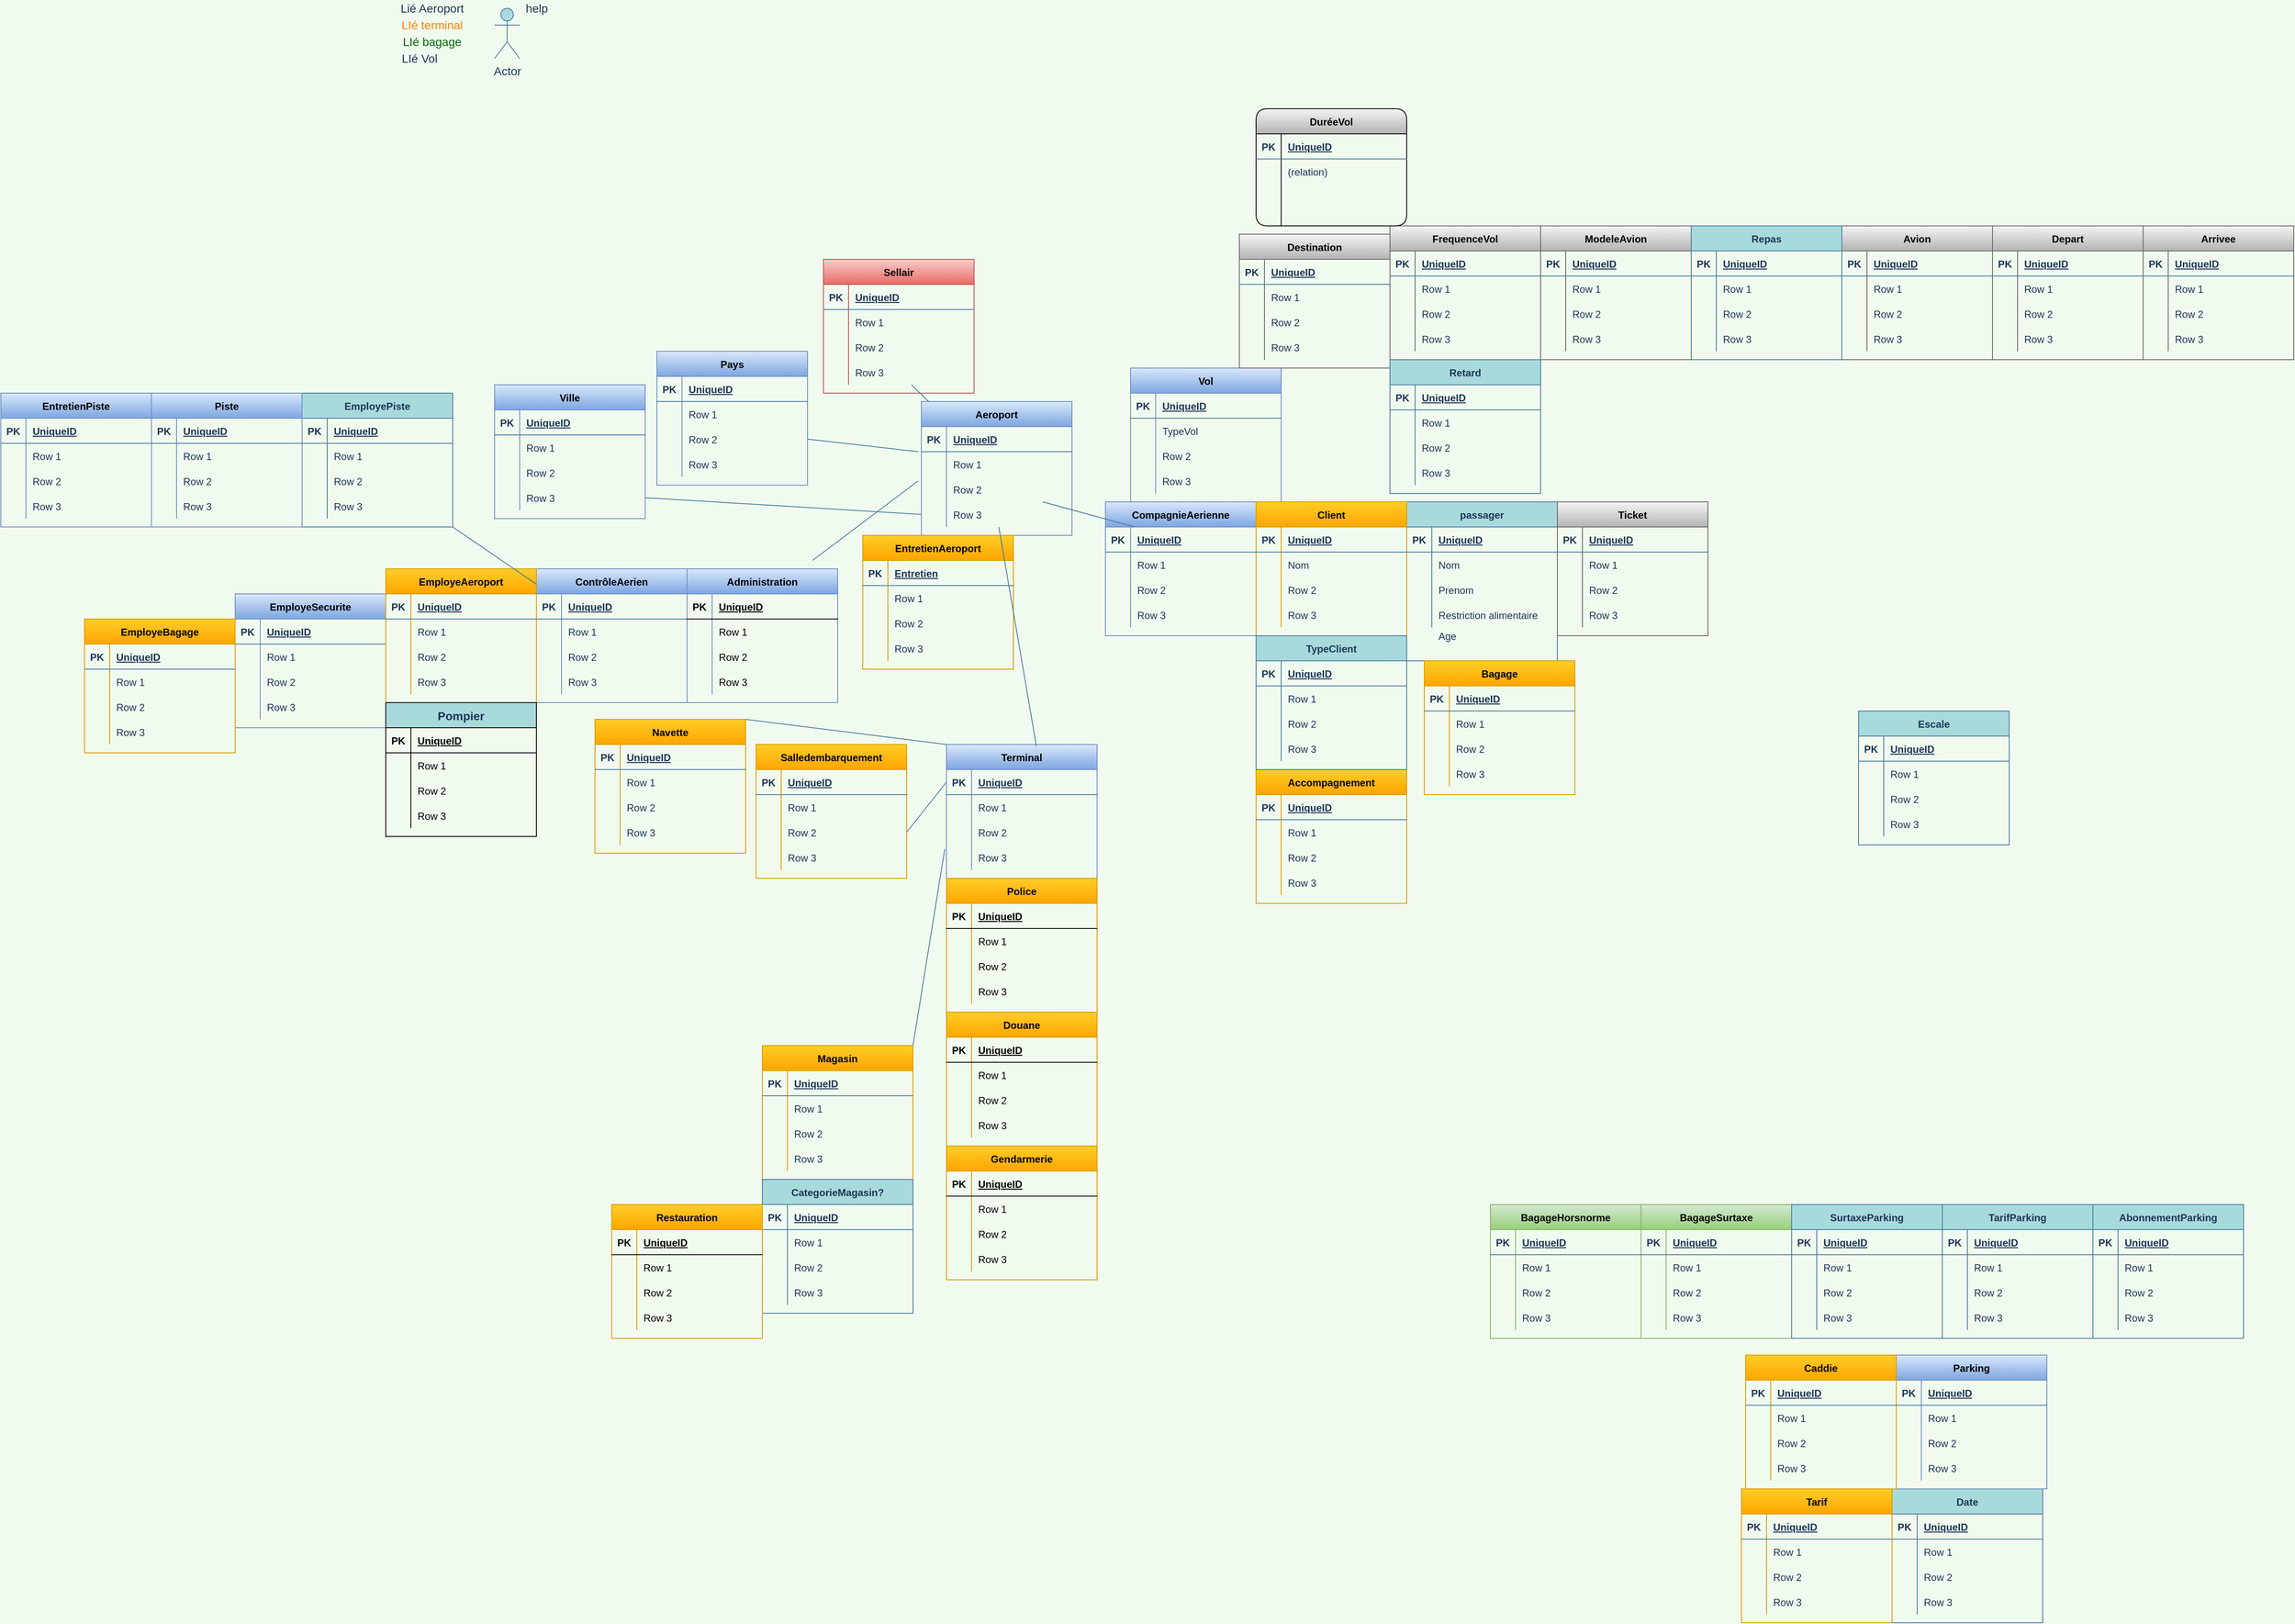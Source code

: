 <mxfile version="14.5.3" type="github">
  <diagram id="VZEFdZQ1g88Ta8SWkgTc" name="Page-1">
    <mxGraphModel dx="2581" dy="1362" grid="1" gridSize="10" guides="1" tooltips="1" connect="1" arrows="1" fold="1" page="1" pageScale="1" pageWidth="827" pageHeight="1169" background="#F1FAEE" math="0" shadow="0">
      <root>
        <mxCell id="0" />
        <mxCell id="1" parent="0" />
        <mxCell id="188xANzlp3m-SNReYPh9-1" value="Sellair" style="shape=table;startSize=30;container=1;collapsible=1;childLayout=tableLayout;fixedRows=1;rowLines=0;fontStyle=1;align=center;resizeLast=1;fillColor=#f8cecc;strokeColor=#b85450;gradientColor=#ea6b66;" parent="1" vertex="1">
          <mxGeometry x="523" y="320" width="180" height="160" as="geometry" />
        </mxCell>
        <mxCell id="188xANzlp3m-SNReYPh9-2" value="" style="shape=partialRectangle;collapsible=0;dropTarget=0;pointerEvents=0;fillColor=none;top=0;left=0;bottom=1;right=0;points=[[0,0.5],[1,0.5]];portConstraint=eastwest;strokeColor=#457B9D;fontColor=#1D3557;" parent="188xANzlp3m-SNReYPh9-1" vertex="1">
          <mxGeometry y="30" width="180" height="30" as="geometry" />
        </mxCell>
        <mxCell id="188xANzlp3m-SNReYPh9-3" value="PK" style="shape=partialRectangle;connectable=0;fillColor=none;top=0;left=0;bottom=0;right=0;fontStyle=1;overflow=hidden;strokeColor=#457B9D;fontColor=#1D3557;" parent="188xANzlp3m-SNReYPh9-2" vertex="1">
          <mxGeometry width="30" height="30" as="geometry" />
        </mxCell>
        <mxCell id="188xANzlp3m-SNReYPh9-4" value="UniqueID" style="shape=partialRectangle;connectable=0;fillColor=none;top=0;left=0;bottom=0;right=0;align=left;spacingLeft=6;fontStyle=5;overflow=hidden;strokeColor=#457B9D;fontColor=#1D3557;" parent="188xANzlp3m-SNReYPh9-2" vertex="1">
          <mxGeometry x="30" width="150" height="30" as="geometry" />
        </mxCell>
        <mxCell id="188xANzlp3m-SNReYPh9-5" value="" style="shape=partialRectangle;collapsible=0;dropTarget=0;pointerEvents=0;fillColor=none;top=0;left=0;bottom=0;right=0;points=[[0,0.5],[1,0.5]];portConstraint=eastwest;strokeColor=#457B9D;fontColor=#1D3557;" parent="188xANzlp3m-SNReYPh9-1" vertex="1">
          <mxGeometry y="60" width="180" height="30" as="geometry" />
        </mxCell>
        <mxCell id="188xANzlp3m-SNReYPh9-6" value="" style="shape=partialRectangle;connectable=0;fillColor=none;top=0;left=0;bottom=0;right=0;editable=1;overflow=hidden;strokeColor=#457B9D;fontColor=#1D3557;" parent="188xANzlp3m-SNReYPh9-5" vertex="1">
          <mxGeometry width="30" height="30" as="geometry" />
        </mxCell>
        <mxCell id="188xANzlp3m-SNReYPh9-7" value="Row 1" style="shape=partialRectangle;connectable=0;fillColor=none;top=0;left=0;bottom=0;right=0;align=left;spacingLeft=6;overflow=hidden;strokeColor=#457B9D;fontColor=#1D3557;" parent="188xANzlp3m-SNReYPh9-5" vertex="1">
          <mxGeometry x="30" width="150" height="30" as="geometry" />
        </mxCell>
        <mxCell id="188xANzlp3m-SNReYPh9-8" value="" style="shape=partialRectangle;collapsible=0;dropTarget=0;pointerEvents=0;fillColor=none;top=0;left=0;bottom=0;right=0;points=[[0,0.5],[1,0.5]];portConstraint=eastwest;strokeColor=#457B9D;fontColor=#1D3557;" parent="188xANzlp3m-SNReYPh9-1" vertex="1">
          <mxGeometry y="90" width="180" height="30" as="geometry" />
        </mxCell>
        <mxCell id="188xANzlp3m-SNReYPh9-9" value="" style="shape=partialRectangle;connectable=0;fillColor=none;top=0;left=0;bottom=0;right=0;editable=1;overflow=hidden;strokeColor=#457B9D;fontColor=#1D3557;" parent="188xANzlp3m-SNReYPh9-8" vertex="1">
          <mxGeometry width="30" height="30" as="geometry" />
        </mxCell>
        <mxCell id="188xANzlp3m-SNReYPh9-10" value="Row 2" style="shape=partialRectangle;connectable=0;fillColor=none;top=0;left=0;bottom=0;right=0;align=left;spacingLeft=6;overflow=hidden;strokeColor=#457B9D;fontColor=#1D3557;" parent="188xANzlp3m-SNReYPh9-8" vertex="1">
          <mxGeometry x="30" width="150" height="30" as="geometry" />
        </mxCell>
        <mxCell id="188xANzlp3m-SNReYPh9-11" value="" style="shape=partialRectangle;collapsible=0;dropTarget=0;pointerEvents=0;fillColor=none;top=0;left=0;bottom=0;right=0;points=[[0,0.5],[1,0.5]];portConstraint=eastwest;strokeColor=#457B9D;fontColor=#1D3557;" parent="188xANzlp3m-SNReYPh9-1" vertex="1">
          <mxGeometry y="120" width="180" height="30" as="geometry" />
        </mxCell>
        <mxCell id="188xANzlp3m-SNReYPh9-12" value="" style="shape=partialRectangle;connectable=0;fillColor=none;top=0;left=0;bottom=0;right=0;editable=1;overflow=hidden;strokeColor=#457B9D;fontColor=#1D3557;" parent="188xANzlp3m-SNReYPh9-11" vertex="1">
          <mxGeometry width="30" height="30" as="geometry" />
        </mxCell>
        <mxCell id="188xANzlp3m-SNReYPh9-13" value="Row 3" style="shape=partialRectangle;connectable=0;fillColor=none;top=0;left=0;bottom=0;right=0;align=left;spacingLeft=6;overflow=hidden;strokeColor=#457B9D;fontColor=#1D3557;" parent="188xANzlp3m-SNReYPh9-11" vertex="1">
          <mxGeometry x="30" width="150" height="30" as="geometry" />
        </mxCell>
        <mxCell id="188xANzlp3m-SNReYPh9-14" value="Aeroport" style="shape=table;startSize=30;container=1;collapsible=1;childLayout=tableLayout;fixedRows=1;rowLines=0;fontStyle=1;align=center;resizeLast=1;fillColor=#dae8fc;strokeColor=#6c8ebf;gradientColor=#7ea6e0;" parent="1" vertex="1">
          <mxGeometry x="640" y="490" width="180" height="160" as="geometry" />
        </mxCell>
        <mxCell id="188xANzlp3m-SNReYPh9-15" value="" style="shape=partialRectangle;collapsible=0;dropTarget=0;pointerEvents=0;fillColor=none;top=0;left=0;bottom=1;right=0;points=[[0,0.5],[1,0.5]];portConstraint=eastwest;strokeColor=#457B9D;fontColor=#1D3557;" parent="188xANzlp3m-SNReYPh9-14" vertex="1">
          <mxGeometry y="30" width="180" height="30" as="geometry" />
        </mxCell>
        <mxCell id="188xANzlp3m-SNReYPh9-16" value="PK" style="shape=partialRectangle;connectable=0;fillColor=none;top=0;left=0;bottom=0;right=0;fontStyle=1;overflow=hidden;strokeColor=#457B9D;fontColor=#1D3557;" parent="188xANzlp3m-SNReYPh9-15" vertex="1">
          <mxGeometry width="30" height="30" as="geometry" />
        </mxCell>
        <mxCell id="188xANzlp3m-SNReYPh9-17" value="UniqueID" style="shape=partialRectangle;connectable=0;fillColor=none;top=0;left=0;bottom=0;right=0;align=left;spacingLeft=6;fontStyle=5;overflow=hidden;strokeColor=#457B9D;fontColor=#1D3557;" parent="188xANzlp3m-SNReYPh9-15" vertex="1">
          <mxGeometry x="30" width="150" height="30" as="geometry" />
        </mxCell>
        <mxCell id="188xANzlp3m-SNReYPh9-18" value="" style="shape=partialRectangle;collapsible=0;dropTarget=0;pointerEvents=0;fillColor=none;top=0;left=0;bottom=0;right=0;points=[[0,0.5],[1,0.5]];portConstraint=eastwest;strokeColor=#457B9D;fontColor=#1D3557;" parent="188xANzlp3m-SNReYPh9-14" vertex="1">
          <mxGeometry y="60" width="180" height="30" as="geometry" />
        </mxCell>
        <mxCell id="188xANzlp3m-SNReYPh9-19" value="" style="shape=partialRectangle;connectable=0;fillColor=none;top=0;left=0;bottom=0;right=0;editable=1;overflow=hidden;strokeColor=#457B9D;fontColor=#1D3557;" parent="188xANzlp3m-SNReYPh9-18" vertex="1">
          <mxGeometry width="30" height="30" as="geometry" />
        </mxCell>
        <mxCell id="188xANzlp3m-SNReYPh9-20" value="Row 1" style="shape=partialRectangle;connectable=0;fillColor=none;top=0;left=0;bottom=0;right=0;align=left;spacingLeft=6;overflow=hidden;strokeColor=#457B9D;fontColor=#1D3557;" parent="188xANzlp3m-SNReYPh9-18" vertex="1">
          <mxGeometry x="30" width="150" height="30" as="geometry" />
        </mxCell>
        <mxCell id="188xANzlp3m-SNReYPh9-21" value="" style="shape=partialRectangle;collapsible=0;dropTarget=0;pointerEvents=0;fillColor=none;top=0;left=0;bottom=0;right=0;points=[[0,0.5],[1,0.5]];portConstraint=eastwest;strokeColor=#457B9D;fontColor=#1D3557;" parent="188xANzlp3m-SNReYPh9-14" vertex="1">
          <mxGeometry y="90" width="180" height="30" as="geometry" />
        </mxCell>
        <mxCell id="188xANzlp3m-SNReYPh9-22" value="" style="shape=partialRectangle;connectable=0;fillColor=none;top=0;left=0;bottom=0;right=0;editable=1;overflow=hidden;strokeColor=#457B9D;fontColor=#1D3557;" parent="188xANzlp3m-SNReYPh9-21" vertex="1">
          <mxGeometry width="30" height="30" as="geometry" />
        </mxCell>
        <mxCell id="188xANzlp3m-SNReYPh9-23" value="Row 2" style="shape=partialRectangle;connectable=0;fillColor=none;top=0;left=0;bottom=0;right=0;align=left;spacingLeft=6;overflow=hidden;strokeColor=#457B9D;fontColor=#1D3557;" parent="188xANzlp3m-SNReYPh9-21" vertex="1">
          <mxGeometry x="30" width="150" height="30" as="geometry" />
        </mxCell>
        <mxCell id="188xANzlp3m-SNReYPh9-24" value="" style="shape=partialRectangle;collapsible=0;dropTarget=0;pointerEvents=0;fillColor=none;top=0;left=0;bottom=0;right=0;points=[[0,0.5],[1,0.5]];portConstraint=eastwest;strokeColor=#457B9D;fontColor=#1D3557;" parent="188xANzlp3m-SNReYPh9-14" vertex="1">
          <mxGeometry y="120" width="180" height="30" as="geometry" />
        </mxCell>
        <mxCell id="188xANzlp3m-SNReYPh9-25" value="" style="shape=partialRectangle;connectable=0;fillColor=none;top=0;left=0;bottom=0;right=0;editable=1;overflow=hidden;strokeColor=#457B9D;fontColor=#1D3557;" parent="188xANzlp3m-SNReYPh9-24" vertex="1">
          <mxGeometry width="30" height="30" as="geometry" />
        </mxCell>
        <mxCell id="188xANzlp3m-SNReYPh9-26" value="Row 3" style="shape=partialRectangle;connectable=0;fillColor=none;top=0;left=0;bottom=0;right=0;align=left;spacingLeft=6;overflow=hidden;strokeColor=#457B9D;fontColor=#1D3557;" parent="188xANzlp3m-SNReYPh9-24" vertex="1">
          <mxGeometry x="30" width="150" height="30" as="geometry" />
        </mxCell>
        <mxCell id="188xANzlp3m-SNReYPh9-27" value="passager" style="shape=table;startSize=30;container=1;collapsible=1;childLayout=tableLayout;fixedRows=1;rowLines=0;fontStyle=1;align=center;resizeLast=1;fillColor=#A8DADC;strokeColor=#457B9D;fontColor=#1D3557;" parent="1" vertex="1">
          <mxGeometry x="1220" y="610" width="180" height="190" as="geometry" />
        </mxCell>
        <mxCell id="188xANzlp3m-SNReYPh9-28" value="" style="shape=partialRectangle;collapsible=0;dropTarget=0;pointerEvents=0;fillColor=none;top=0;left=0;bottom=1;right=0;points=[[0,0.5],[1,0.5]];portConstraint=eastwest;strokeColor=#457B9D;fontColor=#1D3557;" parent="188xANzlp3m-SNReYPh9-27" vertex="1">
          <mxGeometry y="30" width="180" height="30" as="geometry" />
        </mxCell>
        <mxCell id="188xANzlp3m-SNReYPh9-29" value="PK" style="shape=partialRectangle;connectable=0;fillColor=none;top=0;left=0;bottom=0;right=0;fontStyle=1;overflow=hidden;strokeColor=#457B9D;fontColor=#1D3557;" parent="188xANzlp3m-SNReYPh9-28" vertex="1">
          <mxGeometry width="30" height="30" as="geometry" />
        </mxCell>
        <mxCell id="188xANzlp3m-SNReYPh9-30" value="UniqueID" style="shape=partialRectangle;connectable=0;fillColor=none;top=0;left=0;bottom=0;right=0;align=left;spacingLeft=6;fontStyle=5;overflow=hidden;strokeColor=#457B9D;fontColor=#1D3557;" parent="188xANzlp3m-SNReYPh9-28" vertex="1">
          <mxGeometry x="30" width="150" height="30" as="geometry" />
        </mxCell>
        <mxCell id="188xANzlp3m-SNReYPh9-31" value="" style="shape=partialRectangle;collapsible=0;dropTarget=0;pointerEvents=0;fillColor=none;top=0;left=0;bottom=0;right=0;points=[[0,0.5],[1,0.5]];portConstraint=eastwest;strokeColor=#457B9D;fontColor=#1D3557;" parent="188xANzlp3m-SNReYPh9-27" vertex="1">
          <mxGeometry y="60" width="180" height="30" as="geometry" />
        </mxCell>
        <mxCell id="188xANzlp3m-SNReYPh9-32" value="" style="shape=partialRectangle;connectable=0;fillColor=none;top=0;left=0;bottom=0;right=0;editable=1;overflow=hidden;strokeColor=#457B9D;fontColor=#1D3557;" parent="188xANzlp3m-SNReYPh9-31" vertex="1">
          <mxGeometry width="30" height="30" as="geometry" />
        </mxCell>
        <mxCell id="188xANzlp3m-SNReYPh9-33" value="Nom" style="shape=partialRectangle;connectable=0;fillColor=none;top=0;left=0;bottom=0;right=0;align=left;spacingLeft=6;overflow=hidden;strokeColor=#457B9D;fontColor=#1D3557;" parent="188xANzlp3m-SNReYPh9-31" vertex="1">
          <mxGeometry x="30" width="150" height="30" as="geometry" />
        </mxCell>
        <mxCell id="188xANzlp3m-SNReYPh9-34" value="" style="shape=partialRectangle;collapsible=0;dropTarget=0;pointerEvents=0;fillColor=none;top=0;left=0;bottom=0;right=0;points=[[0,0.5],[1,0.5]];portConstraint=eastwest;strokeColor=#457B9D;fontColor=#1D3557;" parent="188xANzlp3m-SNReYPh9-27" vertex="1">
          <mxGeometry y="90" width="180" height="30" as="geometry" />
        </mxCell>
        <mxCell id="188xANzlp3m-SNReYPh9-35" value="" style="shape=partialRectangle;connectable=0;fillColor=none;top=0;left=0;bottom=0;right=0;editable=1;overflow=hidden;strokeColor=#457B9D;fontColor=#1D3557;" parent="188xANzlp3m-SNReYPh9-34" vertex="1">
          <mxGeometry width="30" height="30" as="geometry" />
        </mxCell>
        <mxCell id="188xANzlp3m-SNReYPh9-36" value="Prenom" style="shape=partialRectangle;connectable=0;fillColor=none;top=0;left=0;bottom=0;right=0;align=left;spacingLeft=6;overflow=hidden;strokeColor=#457B9D;fontColor=#1D3557;" parent="188xANzlp3m-SNReYPh9-34" vertex="1">
          <mxGeometry x="30" width="150" height="30" as="geometry" />
        </mxCell>
        <mxCell id="188xANzlp3m-SNReYPh9-37" value="" style="shape=partialRectangle;collapsible=0;dropTarget=0;pointerEvents=0;fillColor=none;top=0;left=0;bottom=0;right=0;points=[[0,0.5],[1,0.5]];portConstraint=eastwest;strokeColor=#457B9D;fontColor=#1D3557;" parent="188xANzlp3m-SNReYPh9-27" vertex="1">
          <mxGeometry y="120" width="180" height="30" as="geometry" />
        </mxCell>
        <mxCell id="188xANzlp3m-SNReYPh9-38" value="" style="shape=partialRectangle;connectable=0;fillColor=none;top=0;left=0;bottom=0;right=0;editable=1;overflow=hidden;strokeColor=#457B9D;fontColor=#1D3557;" parent="188xANzlp3m-SNReYPh9-37" vertex="1">
          <mxGeometry width="30" height="30" as="geometry" />
        </mxCell>
        <mxCell id="188xANzlp3m-SNReYPh9-39" value="Restriction alimentaire" style="shape=partialRectangle;connectable=0;fillColor=none;top=0;left=0;bottom=0;right=0;align=left;spacingLeft=6;overflow=hidden;strokeColor=#457B9D;fontColor=#1D3557;" parent="188xANzlp3m-SNReYPh9-37" vertex="1">
          <mxGeometry x="30" width="150" height="30" as="geometry" />
        </mxCell>
        <mxCell id="188xANzlp3m-SNReYPh9-40" value="Pays" style="shape=table;startSize=30;container=1;collapsible=1;childLayout=tableLayout;fixedRows=1;rowLines=0;fontStyle=1;align=center;resizeLast=1;fillColor=#dae8fc;strokeColor=#6c8ebf;gradientColor=#7ea6e0;" parent="1" vertex="1">
          <mxGeometry x="324" y="430" width="180" height="160" as="geometry" />
        </mxCell>
        <mxCell id="188xANzlp3m-SNReYPh9-41" value="" style="shape=partialRectangle;collapsible=0;dropTarget=0;pointerEvents=0;fillColor=none;top=0;left=0;bottom=1;right=0;points=[[0,0.5],[1,0.5]];portConstraint=eastwest;strokeColor=#457B9D;fontColor=#1D3557;" parent="188xANzlp3m-SNReYPh9-40" vertex="1">
          <mxGeometry y="30" width="180" height="30" as="geometry" />
        </mxCell>
        <mxCell id="188xANzlp3m-SNReYPh9-42" value="PK" style="shape=partialRectangle;connectable=0;fillColor=none;top=0;left=0;bottom=0;right=0;fontStyle=1;overflow=hidden;strokeColor=#457B9D;fontColor=#1D3557;" parent="188xANzlp3m-SNReYPh9-41" vertex="1">
          <mxGeometry width="30" height="30" as="geometry" />
        </mxCell>
        <mxCell id="188xANzlp3m-SNReYPh9-43" value="UniqueID" style="shape=partialRectangle;connectable=0;fillColor=none;top=0;left=0;bottom=0;right=0;align=left;spacingLeft=6;fontStyle=5;overflow=hidden;strokeColor=#457B9D;fontColor=#1D3557;" parent="188xANzlp3m-SNReYPh9-41" vertex="1">
          <mxGeometry x="30" width="150" height="30" as="geometry" />
        </mxCell>
        <mxCell id="188xANzlp3m-SNReYPh9-44" value="" style="shape=partialRectangle;collapsible=0;dropTarget=0;pointerEvents=0;fillColor=none;top=0;left=0;bottom=0;right=0;points=[[0,0.5],[1,0.5]];portConstraint=eastwest;strokeColor=#457B9D;fontColor=#1D3557;" parent="188xANzlp3m-SNReYPh9-40" vertex="1">
          <mxGeometry y="60" width="180" height="30" as="geometry" />
        </mxCell>
        <mxCell id="188xANzlp3m-SNReYPh9-45" value="" style="shape=partialRectangle;connectable=0;fillColor=none;top=0;left=0;bottom=0;right=0;editable=1;overflow=hidden;strokeColor=#457B9D;fontColor=#1D3557;" parent="188xANzlp3m-SNReYPh9-44" vertex="1">
          <mxGeometry width="30" height="30" as="geometry" />
        </mxCell>
        <mxCell id="188xANzlp3m-SNReYPh9-46" value="Row 1" style="shape=partialRectangle;connectable=0;fillColor=none;top=0;left=0;bottom=0;right=0;align=left;spacingLeft=6;overflow=hidden;strokeColor=#457B9D;fontColor=#1D3557;" parent="188xANzlp3m-SNReYPh9-44" vertex="1">
          <mxGeometry x="30" width="150" height="30" as="geometry" />
        </mxCell>
        <mxCell id="188xANzlp3m-SNReYPh9-47" value="" style="shape=partialRectangle;collapsible=0;dropTarget=0;pointerEvents=0;fillColor=none;top=0;left=0;bottom=0;right=0;points=[[0,0.5],[1,0.5]];portConstraint=eastwest;strokeColor=#457B9D;fontColor=#1D3557;" parent="188xANzlp3m-SNReYPh9-40" vertex="1">
          <mxGeometry y="90" width="180" height="30" as="geometry" />
        </mxCell>
        <mxCell id="188xANzlp3m-SNReYPh9-48" value="" style="shape=partialRectangle;connectable=0;fillColor=none;top=0;left=0;bottom=0;right=0;editable=1;overflow=hidden;strokeColor=#457B9D;fontColor=#1D3557;" parent="188xANzlp3m-SNReYPh9-47" vertex="1">
          <mxGeometry width="30" height="30" as="geometry" />
        </mxCell>
        <mxCell id="188xANzlp3m-SNReYPh9-49" value="Row 2" style="shape=partialRectangle;connectable=0;fillColor=none;top=0;left=0;bottom=0;right=0;align=left;spacingLeft=6;overflow=hidden;strokeColor=#457B9D;fontColor=#1D3557;" parent="188xANzlp3m-SNReYPh9-47" vertex="1">
          <mxGeometry x="30" width="150" height="30" as="geometry" />
        </mxCell>
        <mxCell id="188xANzlp3m-SNReYPh9-50" value="" style="shape=partialRectangle;collapsible=0;dropTarget=0;pointerEvents=0;fillColor=none;top=0;left=0;bottom=0;right=0;points=[[0,0.5],[1,0.5]];portConstraint=eastwest;strokeColor=#457B9D;fontColor=#1D3557;" parent="188xANzlp3m-SNReYPh9-40" vertex="1">
          <mxGeometry y="120" width="180" height="30" as="geometry" />
        </mxCell>
        <mxCell id="188xANzlp3m-SNReYPh9-51" value="" style="shape=partialRectangle;connectable=0;fillColor=none;top=0;left=0;bottom=0;right=0;editable=1;overflow=hidden;strokeColor=#457B9D;fontColor=#1D3557;" parent="188xANzlp3m-SNReYPh9-50" vertex="1">
          <mxGeometry width="30" height="30" as="geometry" />
        </mxCell>
        <mxCell id="188xANzlp3m-SNReYPh9-52" value="Row 3" style="shape=partialRectangle;connectable=0;fillColor=none;top=0;left=0;bottom=0;right=0;align=left;spacingLeft=6;overflow=hidden;strokeColor=#457B9D;fontColor=#1D3557;" parent="188xANzlp3m-SNReYPh9-50" vertex="1">
          <mxGeometry x="30" width="150" height="30" as="geometry" />
        </mxCell>
        <mxCell id="188xANzlp3m-SNReYPh9-53" value="Date" style="shape=table;startSize=30;container=1;collapsible=1;childLayout=tableLayout;fixedRows=1;rowLines=0;fontStyle=1;align=center;resizeLast=1;fillColor=#A8DADC;strokeColor=#457B9D;fontColor=#1D3557;" parent="1" vertex="1">
          <mxGeometry x="1800" y="1790" width="180" height="160" as="geometry" />
        </mxCell>
        <mxCell id="188xANzlp3m-SNReYPh9-54" value="" style="shape=partialRectangle;collapsible=0;dropTarget=0;pointerEvents=0;fillColor=none;top=0;left=0;bottom=1;right=0;points=[[0,0.5],[1,0.5]];portConstraint=eastwest;strokeColor=#457B9D;fontColor=#1D3557;" parent="188xANzlp3m-SNReYPh9-53" vertex="1">
          <mxGeometry y="30" width="180" height="30" as="geometry" />
        </mxCell>
        <mxCell id="188xANzlp3m-SNReYPh9-55" value="PK" style="shape=partialRectangle;connectable=0;fillColor=none;top=0;left=0;bottom=0;right=0;fontStyle=1;overflow=hidden;strokeColor=#457B9D;fontColor=#1D3557;" parent="188xANzlp3m-SNReYPh9-54" vertex="1">
          <mxGeometry width="30" height="30" as="geometry" />
        </mxCell>
        <mxCell id="188xANzlp3m-SNReYPh9-56" value="UniqueID" style="shape=partialRectangle;connectable=0;fillColor=none;top=0;left=0;bottom=0;right=0;align=left;spacingLeft=6;fontStyle=5;overflow=hidden;strokeColor=#457B9D;fontColor=#1D3557;" parent="188xANzlp3m-SNReYPh9-54" vertex="1">
          <mxGeometry x="30" width="150" height="30" as="geometry" />
        </mxCell>
        <mxCell id="188xANzlp3m-SNReYPh9-57" value="" style="shape=partialRectangle;collapsible=0;dropTarget=0;pointerEvents=0;fillColor=none;top=0;left=0;bottom=0;right=0;points=[[0,0.5],[1,0.5]];portConstraint=eastwest;strokeColor=#457B9D;fontColor=#1D3557;" parent="188xANzlp3m-SNReYPh9-53" vertex="1">
          <mxGeometry y="60" width="180" height="30" as="geometry" />
        </mxCell>
        <mxCell id="188xANzlp3m-SNReYPh9-58" value="" style="shape=partialRectangle;connectable=0;fillColor=none;top=0;left=0;bottom=0;right=0;editable=1;overflow=hidden;strokeColor=#457B9D;fontColor=#1D3557;" parent="188xANzlp3m-SNReYPh9-57" vertex="1">
          <mxGeometry width="30" height="30" as="geometry" />
        </mxCell>
        <mxCell id="188xANzlp3m-SNReYPh9-59" value="Row 1" style="shape=partialRectangle;connectable=0;fillColor=none;top=0;left=0;bottom=0;right=0;align=left;spacingLeft=6;overflow=hidden;strokeColor=#457B9D;fontColor=#1D3557;" parent="188xANzlp3m-SNReYPh9-57" vertex="1">
          <mxGeometry x="30" width="150" height="30" as="geometry" />
        </mxCell>
        <mxCell id="188xANzlp3m-SNReYPh9-60" value="" style="shape=partialRectangle;collapsible=0;dropTarget=0;pointerEvents=0;fillColor=none;top=0;left=0;bottom=0;right=0;points=[[0,0.5],[1,0.5]];portConstraint=eastwest;strokeColor=#457B9D;fontColor=#1D3557;" parent="188xANzlp3m-SNReYPh9-53" vertex="1">
          <mxGeometry y="90" width="180" height="30" as="geometry" />
        </mxCell>
        <mxCell id="188xANzlp3m-SNReYPh9-61" value="" style="shape=partialRectangle;connectable=0;fillColor=none;top=0;left=0;bottom=0;right=0;editable=1;overflow=hidden;strokeColor=#457B9D;fontColor=#1D3557;" parent="188xANzlp3m-SNReYPh9-60" vertex="1">
          <mxGeometry width="30" height="30" as="geometry" />
        </mxCell>
        <mxCell id="188xANzlp3m-SNReYPh9-62" value="Row 2" style="shape=partialRectangle;connectable=0;fillColor=none;top=0;left=0;bottom=0;right=0;align=left;spacingLeft=6;overflow=hidden;strokeColor=#457B9D;fontColor=#1D3557;" parent="188xANzlp3m-SNReYPh9-60" vertex="1">
          <mxGeometry x="30" width="150" height="30" as="geometry" />
        </mxCell>
        <mxCell id="188xANzlp3m-SNReYPh9-63" value="" style="shape=partialRectangle;collapsible=0;dropTarget=0;pointerEvents=0;fillColor=none;top=0;left=0;bottom=0;right=0;points=[[0,0.5],[1,0.5]];portConstraint=eastwest;strokeColor=#457B9D;fontColor=#1D3557;" parent="188xANzlp3m-SNReYPh9-53" vertex="1">
          <mxGeometry y="120" width="180" height="30" as="geometry" />
        </mxCell>
        <mxCell id="188xANzlp3m-SNReYPh9-64" value="" style="shape=partialRectangle;connectable=0;fillColor=none;top=0;left=0;bottom=0;right=0;editable=1;overflow=hidden;strokeColor=#457B9D;fontColor=#1D3557;" parent="188xANzlp3m-SNReYPh9-63" vertex="1">
          <mxGeometry width="30" height="30" as="geometry" />
        </mxCell>
        <mxCell id="188xANzlp3m-SNReYPh9-65" value="Row 3" style="shape=partialRectangle;connectable=0;fillColor=none;top=0;left=0;bottom=0;right=0;align=left;spacingLeft=6;overflow=hidden;strokeColor=#457B9D;fontColor=#1D3557;" parent="188xANzlp3m-SNReYPh9-63" vertex="1">
          <mxGeometry x="30" width="150" height="30" as="geometry" />
        </mxCell>
        <mxCell id="188xANzlp3m-SNReYPh9-66" value="Vol" style="shape=table;startSize=30;container=1;collapsible=1;childLayout=tableLayout;fixedRows=1;rowLines=0;fontStyle=1;align=center;resizeLast=1;fillColor=#dae8fc;strokeColor=#6c8ebf;gradientColor=#7ea6e0;" parent="1" vertex="1">
          <mxGeometry x="890" y="450" width="180" height="160" as="geometry" />
        </mxCell>
        <mxCell id="188xANzlp3m-SNReYPh9-67" value="" style="shape=partialRectangle;collapsible=0;dropTarget=0;pointerEvents=0;fillColor=none;top=0;left=0;bottom=1;right=0;points=[[0,0.5],[1,0.5]];portConstraint=eastwest;strokeColor=#457B9D;fontColor=#1D3557;" parent="188xANzlp3m-SNReYPh9-66" vertex="1">
          <mxGeometry y="30" width="180" height="30" as="geometry" />
        </mxCell>
        <mxCell id="188xANzlp3m-SNReYPh9-68" value="PK" style="shape=partialRectangle;connectable=0;fillColor=none;top=0;left=0;bottom=0;right=0;fontStyle=1;overflow=hidden;strokeColor=#457B9D;fontColor=#1D3557;" parent="188xANzlp3m-SNReYPh9-67" vertex="1">
          <mxGeometry width="30" height="30" as="geometry" />
        </mxCell>
        <mxCell id="188xANzlp3m-SNReYPh9-69" value="UniqueID" style="shape=partialRectangle;connectable=0;fillColor=none;top=0;left=0;bottom=0;right=0;align=left;spacingLeft=6;fontStyle=5;overflow=hidden;strokeColor=#457B9D;fontColor=#1D3557;" parent="188xANzlp3m-SNReYPh9-67" vertex="1">
          <mxGeometry x="30" width="150" height="30" as="geometry" />
        </mxCell>
        <mxCell id="188xANzlp3m-SNReYPh9-70" value="" style="shape=partialRectangle;collapsible=0;dropTarget=0;pointerEvents=0;fillColor=none;top=0;left=0;bottom=0;right=0;points=[[0,0.5],[1,0.5]];portConstraint=eastwest;strokeColor=#457B9D;fontColor=#1D3557;" parent="188xANzlp3m-SNReYPh9-66" vertex="1">
          <mxGeometry y="60" width="180" height="30" as="geometry" />
        </mxCell>
        <mxCell id="188xANzlp3m-SNReYPh9-71" value="" style="shape=partialRectangle;connectable=0;fillColor=none;top=0;left=0;bottom=0;right=0;editable=1;overflow=hidden;strokeColor=#457B9D;fontColor=#1D3557;" parent="188xANzlp3m-SNReYPh9-70" vertex="1">
          <mxGeometry width="30" height="30" as="geometry" />
        </mxCell>
        <mxCell id="188xANzlp3m-SNReYPh9-72" value="TypeVol" style="shape=partialRectangle;connectable=0;fillColor=none;top=0;left=0;bottom=0;right=0;align=left;spacingLeft=6;overflow=hidden;strokeColor=#457B9D;fontColor=#1D3557;" parent="188xANzlp3m-SNReYPh9-70" vertex="1">
          <mxGeometry x="30" width="150" height="30" as="geometry" />
        </mxCell>
        <mxCell id="188xANzlp3m-SNReYPh9-73" value="" style="shape=partialRectangle;collapsible=0;dropTarget=0;pointerEvents=0;fillColor=none;top=0;left=0;bottom=0;right=0;points=[[0,0.5],[1,0.5]];portConstraint=eastwest;strokeColor=#457B9D;fontColor=#1D3557;" parent="188xANzlp3m-SNReYPh9-66" vertex="1">
          <mxGeometry y="90" width="180" height="30" as="geometry" />
        </mxCell>
        <mxCell id="188xANzlp3m-SNReYPh9-74" value="" style="shape=partialRectangle;connectable=0;fillColor=none;top=0;left=0;bottom=0;right=0;editable=1;overflow=hidden;strokeColor=#457B9D;fontColor=#1D3557;" parent="188xANzlp3m-SNReYPh9-73" vertex="1">
          <mxGeometry width="30" height="30" as="geometry" />
        </mxCell>
        <mxCell id="188xANzlp3m-SNReYPh9-75" value="Row 2" style="shape=partialRectangle;connectable=0;fillColor=none;top=0;left=0;bottom=0;right=0;align=left;spacingLeft=6;overflow=hidden;strokeColor=#457B9D;fontColor=#1D3557;" parent="188xANzlp3m-SNReYPh9-73" vertex="1">
          <mxGeometry x="30" width="150" height="30" as="geometry" />
        </mxCell>
        <mxCell id="188xANzlp3m-SNReYPh9-76" value="" style="shape=partialRectangle;collapsible=0;dropTarget=0;pointerEvents=0;fillColor=none;top=0;left=0;bottom=0;right=0;points=[[0,0.5],[1,0.5]];portConstraint=eastwest;strokeColor=#457B9D;fontColor=#1D3557;" parent="188xANzlp3m-SNReYPh9-66" vertex="1">
          <mxGeometry y="120" width="180" height="30" as="geometry" />
        </mxCell>
        <mxCell id="188xANzlp3m-SNReYPh9-77" value="" style="shape=partialRectangle;connectable=0;fillColor=none;top=0;left=0;bottom=0;right=0;editable=1;overflow=hidden;strokeColor=#457B9D;fontColor=#1D3557;" parent="188xANzlp3m-SNReYPh9-76" vertex="1">
          <mxGeometry width="30" height="30" as="geometry" />
        </mxCell>
        <mxCell id="188xANzlp3m-SNReYPh9-78" value="Row 3" style="shape=partialRectangle;connectable=0;fillColor=none;top=0;left=0;bottom=0;right=0;align=left;spacingLeft=6;overflow=hidden;strokeColor=#457B9D;fontColor=#1D3557;" parent="188xANzlp3m-SNReYPh9-76" vertex="1">
          <mxGeometry x="30" width="150" height="30" as="geometry" />
        </mxCell>
        <mxCell id="188xANzlp3m-SNReYPh9-79" value="Terminal" style="shape=table;startSize=30;container=1;collapsible=1;childLayout=tableLayout;fixedRows=1;rowLines=0;fontStyle=1;align=center;resizeLast=1;fillColor=#dae8fc;strokeColor=#6c8ebf;gradientColor=#7ea6e0;" parent="1" vertex="1">
          <mxGeometry x="670" y="900" width="180" height="160" as="geometry" />
        </mxCell>
        <mxCell id="188xANzlp3m-SNReYPh9-80" value="" style="shape=partialRectangle;collapsible=0;dropTarget=0;pointerEvents=0;fillColor=none;top=0;left=0;bottom=1;right=0;points=[[0,0.5],[1,0.5]];portConstraint=eastwest;strokeColor=#457B9D;fontColor=#1D3557;" parent="188xANzlp3m-SNReYPh9-79" vertex="1">
          <mxGeometry y="30" width="180" height="30" as="geometry" />
        </mxCell>
        <mxCell id="188xANzlp3m-SNReYPh9-81" value="PK" style="shape=partialRectangle;connectable=0;fillColor=none;top=0;left=0;bottom=0;right=0;fontStyle=1;overflow=hidden;strokeColor=#457B9D;fontColor=#1D3557;" parent="188xANzlp3m-SNReYPh9-80" vertex="1">
          <mxGeometry width="30" height="30" as="geometry" />
        </mxCell>
        <mxCell id="188xANzlp3m-SNReYPh9-82" value="UniqueID" style="shape=partialRectangle;connectable=0;fillColor=none;top=0;left=0;bottom=0;right=0;align=left;spacingLeft=6;fontStyle=5;overflow=hidden;strokeColor=#457B9D;fontColor=#1D3557;" parent="188xANzlp3m-SNReYPh9-80" vertex="1">
          <mxGeometry x="30" width="150" height="30" as="geometry" />
        </mxCell>
        <mxCell id="188xANzlp3m-SNReYPh9-83" value="" style="shape=partialRectangle;collapsible=0;dropTarget=0;pointerEvents=0;fillColor=none;top=0;left=0;bottom=0;right=0;points=[[0,0.5],[1,0.5]];portConstraint=eastwest;strokeColor=#457B9D;fontColor=#1D3557;" parent="188xANzlp3m-SNReYPh9-79" vertex="1">
          <mxGeometry y="60" width="180" height="30" as="geometry" />
        </mxCell>
        <mxCell id="188xANzlp3m-SNReYPh9-84" value="" style="shape=partialRectangle;connectable=0;fillColor=none;top=0;left=0;bottom=0;right=0;editable=1;overflow=hidden;strokeColor=#457B9D;fontColor=#1D3557;" parent="188xANzlp3m-SNReYPh9-83" vertex="1">
          <mxGeometry width="30" height="30" as="geometry" />
        </mxCell>
        <mxCell id="188xANzlp3m-SNReYPh9-85" value="Row 1" style="shape=partialRectangle;connectable=0;fillColor=none;top=0;left=0;bottom=0;right=0;align=left;spacingLeft=6;overflow=hidden;strokeColor=#457B9D;fontColor=#1D3557;" parent="188xANzlp3m-SNReYPh9-83" vertex="1">
          <mxGeometry x="30" width="150" height="30" as="geometry" />
        </mxCell>
        <mxCell id="188xANzlp3m-SNReYPh9-86" value="" style="shape=partialRectangle;collapsible=0;dropTarget=0;pointerEvents=0;fillColor=none;top=0;left=0;bottom=0;right=0;points=[[0,0.5],[1,0.5]];portConstraint=eastwest;strokeColor=#457B9D;fontColor=#1D3557;" parent="188xANzlp3m-SNReYPh9-79" vertex="1">
          <mxGeometry y="90" width="180" height="30" as="geometry" />
        </mxCell>
        <mxCell id="188xANzlp3m-SNReYPh9-87" value="" style="shape=partialRectangle;connectable=0;fillColor=none;top=0;left=0;bottom=0;right=0;editable=1;overflow=hidden;strokeColor=#457B9D;fontColor=#1D3557;" parent="188xANzlp3m-SNReYPh9-86" vertex="1">
          <mxGeometry width="30" height="30" as="geometry" />
        </mxCell>
        <mxCell id="188xANzlp3m-SNReYPh9-88" value="Row 2" style="shape=partialRectangle;connectable=0;fillColor=none;top=0;left=0;bottom=0;right=0;align=left;spacingLeft=6;overflow=hidden;strokeColor=#457B9D;fontColor=#1D3557;" parent="188xANzlp3m-SNReYPh9-86" vertex="1">
          <mxGeometry x="30" width="150" height="30" as="geometry" />
        </mxCell>
        <mxCell id="188xANzlp3m-SNReYPh9-89" value="" style="shape=partialRectangle;collapsible=0;dropTarget=0;pointerEvents=0;fillColor=none;top=0;left=0;bottom=0;right=0;points=[[0,0.5],[1,0.5]];portConstraint=eastwest;strokeColor=#457B9D;fontColor=#1D3557;" parent="188xANzlp3m-SNReYPh9-79" vertex="1">
          <mxGeometry y="120" width="180" height="30" as="geometry" />
        </mxCell>
        <mxCell id="188xANzlp3m-SNReYPh9-90" value="" style="shape=partialRectangle;connectable=0;fillColor=none;top=0;left=0;bottom=0;right=0;editable=1;overflow=hidden;strokeColor=#457B9D;fontColor=#1D3557;" parent="188xANzlp3m-SNReYPh9-89" vertex="1">
          <mxGeometry width="30" height="30" as="geometry" />
        </mxCell>
        <mxCell id="188xANzlp3m-SNReYPh9-91" value="Row 3" style="shape=partialRectangle;connectable=0;fillColor=none;top=0;left=0;bottom=0;right=0;align=left;spacingLeft=6;overflow=hidden;strokeColor=#457B9D;fontColor=#1D3557;" parent="188xANzlp3m-SNReYPh9-89" vertex="1">
          <mxGeometry x="30" width="150" height="30" as="geometry" />
        </mxCell>
        <mxCell id="188xANzlp3m-SNReYPh9-105" value="FrequenceVol" style="shape=table;startSize=30;container=1;collapsible=1;childLayout=tableLayout;fixedRows=1;rowLines=0;fontStyle=1;align=center;resizeLast=1;fillColor=#f5f5f5;strokeColor=#666666;gradientColor=#b3b3b3;" parent="1" vertex="1">
          <mxGeometry x="1200" y="280" width="180" height="160" as="geometry" />
        </mxCell>
        <mxCell id="188xANzlp3m-SNReYPh9-106" value="" style="shape=partialRectangle;collapsible=0;dropTarget=0;pointerEvents=0;fillColor=none;top=0;left=0;bottom=1;right=0;points=[[0,0.5],[1,0.5]];portConstraint=eastwest;strokeColor=#457B9D;fontColor=#1D3557;" parent="188xANzlp3m-SNReYPh9-105" vertex="1">
          <mxGeometry y="30" width="180" height="30" as="geometry" />
        </mxCell>
        <mxCell id="188xANzlp3m-SNReYPh9-107" value="PK" style="shape=partialRectangle;connectable=0;fillColor=none;top=0;left=0;bottom=0;right=0;fontStyle=1;overflow=hidden;strokeColor=#457B9D;fontColor=#1D3557;" parent="188xANzlp3m-SNReYPh9-106" vertex="1">
          <mxGeometry width="30" height="30" as="geometry" />
        </mxCell>
        <mxCell id="188xANzlp3m-SNReYPh9-108" value="UniqueID" style="shape=partialRectangle;connectable=0;fillColor=none;top=0;left=0;bottom=0;right=0;align=left;spacingLeft=6;fontStyle=5;overflow=hidden;strokeColor=#457B9D;fontColor=#1D3557;" parent="188xANzlp3m-SNReYPh9-106" vertex="1">
          <mxGeometry x="30" width="150" height="30" as="geometry" />
        </mxCell>
        <mxCell id="188xANzlp3m-SNReYPh9-109" value="" style="shape=partialRectangle;collapsible=0;dropTarget=0;pointerEvents=0;fillColor=none;top=0;left=0;bottom=0;right=0;points=[[0,0.5],[1,0.5]];portConstraint=eastwest;strokeColor=#457B9D;fontColor=#1D3557;" parent="188xANzlp3m-SNReYPh9-105" vertex="1">
          <mxGeometry y="60" width="180" height="30" as="geometry" />
        </mxCell>
        <mxCell id="188xANzlp3m-SNReYPh9-110" value="" style="shape=partialRectangle;connectable=0;fillColor=none;top=0;left=0;bottom=0;right=0;editable=1;overflow=hidden;strokeColor=#457B9D;fontColor=#1D3557;" parent="188xANzlp3m-SNReYPh9-109" vertex="1">
          <mxGeometry width="30" height="30" as="geometry" />
        </mxCell>
        <mxCell id="188xANzlp3m-SNReYPh9-111" value="Row 1" style="shape=partialRectangle;connectable=0;fillColor=none;top=0;left=0;bottom=0;right=0;align=left;spacingLeft=6;overflow=hidden;strokeColor=#457B9D;fontColor=#1D3557;" parent="188xANzlp3m-SNReYPh9-109" vertex="1">
          <mxGeometry x="30" width="150" height="30" as="geometry" />
        </mxCell>
        <mxCell id="188xANzlp3m-SNReYPh9-112" value="" style="shape=partialRectangle;collapsible=0;dropTarget=0;pointerEvents=0;fillColor=none;top=0;left=0;bottom=0;right=0;points=[[0,0.5],[1,0.5]];portConstraint=eastwest;strokeColor=#457B9D;fontColor=#1D3557;" parent="188xANzlp3m-SNReYPh9-105" vertex="1">
          <mxGeometry y="90" width="180" height="30" as="geometry" />
        </mxCell>
        <mxCell id="188xANzlp3m-SNReYPh9-113" value="" style="shape=partialRectangle;connectable=0;fillColor=none;top=0;left=0;bottom=0;right=0;editable=1;overflow=hidden;strokeColor=#457B9D;fontColor=#1D3557;" parent="188xANzlp3m-SNReYPh9-112" vertex="1">
          <mxGeometry width="30" height="30" as="geometry" />
        </mxCell>
        <mxCell id="188xANzlp3m-SNReYPh9-114" value="Row 2" style="shape=partialRectangle;connectable=0;fillColor=none;top=0;left=0;bottom=0;right=0;align=left;spacingLeft=6;overflow=hidden;strokeColor=#457B9D;fontColor=#1D3557;" parent="188xANzlp3m-SNReYPh9-112" vertex="1">
          <mxGeometry x="30" width="150" height="30" as="geometry" />
        </mxCell>
        <mxCell id="188xANzlp3m-SNReYPh9-115" value="" style="shape=partialRectangle;collapsible=0;dropTarget=0;pointerEvents=0;fillColor=none;top=0;left=0;bottom=0;right=0;points=[[0,0.5],[1,0.5]];portConstraint=eastwest;strokeColor=#457B9D;fontColor=#1D3557;" parent="188xANzlp3m-SNReYPh9-105" vertex="1">
          <mxGeometry y="120" width="180" height="30" as="geometry" />
        </mxCell>
        <mxCell id="188xANzlp3m-SNReYPh9-116" value="" style="shape=partialRectangle;connectable=0;fillColor=none;top=0;left=0;bottom=0;right=0;editable=1;overflow=hidden;strokeColor=#457B9D;fontColor=#1D3557;" parent="188xANzlp3m-SNReYPh9-115" vertex="1">
          <mxGeometry width="30" height="30" as="geometry" />
        </mxCell>
        <mxCell id="188xANzlp3m-SNReYPh9-117" value="Row 3" style="shape=partialRectangle;connectable=0;fillColor=none;top=0;left=0;bottom=0;right=0;align=left;spacingLeft=6;overflow=hidden;strokeColor=#457B9D;fontColor=#1D3557;" parent="188xANzlp3m-SNReYPh9-115" vertex="1">
          <mxGeometry x="30" width="150" height="30" as="geometry" />
        </mxCell>
        <mxCell id="188xANzlp3m-SNReYPh9-131" value="ModeleAvion" style="shape=table;startSize=30;container=1;collapsible=1;childLayout=tableLayout;fixedRows=1;rowLines=0;fontStyle=1;align=center;resizeLast=1;gradientColor=#b3b3b3;fillColor=#f5f5f5;strokeColor=#666666;" parent="1" vertex="1">
          <mxGeometry x="1380" y="280" width="180" height="160" as="geometry" />
        </mxCell>
        <mxCell id="188xANzlp3m-SNReYPh9-132" value="" style="shape=partialRectangle;collapsible=0;dropTarget=0;pointerEvents=0;fillColor=none;top=0;left=0;bottom=1;right=0;points=[[0,0.5],[1,0.5]];portConstraint=eastwest;strokeColor=#457B9D;fontColor=#1D3557;" parent="188xANzlp3m-SNReYPh9-131" vertex="1">
          <mxGeometry y="30" width="180" height="30" as="geometry" />
        </mxCell>
        <mxCell id="188xANzlp3m-SNReYPh9-133" value="PK" style="shape=partialRectangle;connectable=0;fillColor=none;top=0;left=0;bottom=0;right=0;fontStyle=1;overflow=hidden;strokeColor=#457B9D;fontColor=#1D3557;" parent="188xANzlp3m-SNReYPh9-132" vertex="1">
          <mxGeometry width="30" height="30" as="geometry" />
        </mxCell>
        <mxCell id="188xANzlp3m-SNReYPh9-134" value="UniqueID" style="shape=partialRectangle;connectable=0;fillColor=none;top=0;left=0;bottom=0;right=0;align=left;spacingLeft=6;fontStyle=5;overflow=hidden;strokeColor=#457B9D;fontColor=#1D3557;" parent="188xANzlp3m-SNReYPh9-132" vertex="1">
          <mxGeometry x="30" width="150" height="30" as="geometry" />
        </mxCell>
        <mxCell id="188xANzlp3m-SNReYPh9-135" value="" style="shape=partialRectangle;collapsible=0;dropTarget=0;pointerEvents=0;fillColor=none;top=0;left=0;bottom=0;right=0;points=[[0,0.5],[1,0.5]];portConstraint=eastwest;strokeColor=#457B9D;fontColor=#1D3557;" parent="188xANzlp3m-SNReYPh9-131" vertex="1">
          <mxGeometry y="60" width="180" height="30" as="geometry" />
        </mxCell>
        <mxCell id="188xANzlp3m-SNReYPh9-136" value="" style="shape=partialRectangle;connectable=0;fillColor=none;top=0;left=0;bottom=0;right=0;editable=1;overflow=hidden;strokeColor=#457B9D;fontColor=#1D3557;" parent="188xANzlp3m-SNReYPh9-135" vertex="1">
          <mxGeometry width="30" height="30" as="geometry" />
        </mxCell>
        <mxCell id="188xANzlp3m-SNReYPh9-137" value="Row 1" style="shape=partialRectangle;connectable=0;fillColor=none;top=0;left=0;bottom=0;right=0;align=left;spacingLeft=6;overflow=hidden;strokeColor=#457B9D;fontColor=#1D3557;" parent="188xANzlp3m-SNReYPh9-135" vertex="1">
          <mxGeometry x="30" width="150" height="30" as="geometry" />
        </mxCell>
        <mxCell id="188xANzlp3m-SNReYPh9-138" value="" style="shape=partialRectangle;collapsible=0;dropTarget=0;pointerEvents=0;fillColor=none;top=0;left=0;bottom=0;right=0;points=[[0,0.5],[1,0.5]];portConstraint=eastwest;strokeColor=#457B9D;fontColor=#1D3557;" parent="188xANzlp3m-SNReYPh9-131" vertex="1">
          <mxGeometry y="90" width="180" height="30" as="geometry" />
        </mxCell>
        <mxCell id="188xANzlp3m-SNReYPh9-139" value="" style="shape=partialRectangle;connectable=0;fillColor=none;top=0;left=0;bottom=0;right=0;editable=1;overflow=hidden;strokeColor=#457B9D;fontColor=#1D3557;" parent="188xANzlp3m-SNReYPh9-138" vertex="1">
          <mxGeometry width="30" height="30" as="geometry" />
        </mxCell>
        <mxCell id="188xANzlp3m-SNReYPh9-140" value="Row 2" style="shape=partialRectangle;connectable=0;fillColor=none;top=0;left=0;bottom=0;right=0;align=left;spacingLeft=6;overflow=hidden;strokeColor=#457B9D;fontColor=#1D3557;" parent="188xANzlp3m-SNReYPh9-138" vertex="1">
          <mxGeometry x="30" width="150" height="30" as="geometry" />
        </mxCell>
        <mxCell id="188xANzlp3m-SNReYPh9-141" value="" style="shape=partialRectangle;collapsible=0;dropTarget=0;pointerEvents=0;fillColor=none;top=0;left=0;bottom=0;right=0;points=[[0,0.5],[1,0.5]];portConstraint=eastwest;strokeColor=#457B9D;fontColor=#1D3557;" parent="188xANzlp3m-SNReYPh9-131" vertex="1">
          <mxGeometry y="120" width="180" height="30" as="geometry" />
        </mxCell>
        <mxCell id="188xANzlp3m-SNReYPh9-142" value="" style="shape=partialRectangle;connectable=0;fillColor=none;top=0;left=0;bottom=0;right=0;editable=1;overflow=hidden;strokeColor=#457B9D;fontColor=#1D3557;" parent="188xANzlp3m-SNReYPh9-141" vertex="1">
          <mxGeometry width="30" height="30" as="geometry" />
        </mxCell>
        <mxCell id="188xANzlp3m-SNReYPh9-143" value="Row 3" style="shape=partialRectangle;connectable=0;fillColor=none;top=0;left=0;bottom=0;right=0;align=left;spacingLeft=6;overflow=hidden;strokeColor=#457B9D;fontColor=#1D3557;" parent="188xANzlp3m-SNReYPh9-141" vertex="1">
          <mxGeometry x="30" width="150" height="30" as="geometry" />
        </mxCell>
        <mxCell id="188xANzlp3m-SNReYPh9-144" value="Avion" style="shape=table;startSize=30;container=1;collapsible=1;childLayout=tableLayout;fixedRows=1;rowLines=0;fontStyle=1;align=center;resizeLast=1;fillColor=#f5f5f5;strokeColor=#666666;gradientColor=#b3b3b3;" parent="1" vertex="1">
          <mxGeometry x="1740" y="280" width="180" height="160" as="geometry" />
        </mxCell>
        <mxCell id="188xANzlp3m-SNReYPh9-145" value="" style="shape=partialRectangle;collapsible=0;dropTarget=0;pointerEvents=0;fillColor=none;top=0;left=0;bottom=1;right=0;points=[[0,0.5],[1,0.5]];portConstraint=eastwest;strokeColor=#457B9D;fontColor=#1D3557;" parent="188xANzlp3m-SNReYPh9-144" vertex="1">
          <mxGeometry y="30" width="180" height="30" as="geometry" />
        </mxCell>
        <mxCell id="188xANzlp3m-SNReYPh9-146" value="PK" style="shape=partialRectangle;connectable=0;fillColor=none;top=0;left=0;bottom=0;right=0;fontStyle=1;overflow=hidden;strokeColor=#457B9D;fontColor=#1D3557;" parent="188xANzlp3m-SNReYPh9-145" vertex="1">
          <mxGeometry width="30" height="30" as="geometry" />
        </mxCell>
        <mxCell id="188xANzlp3m-SNReYPh9-147" value="UniqueID" style="shape=partialRectangle;connectable=0;fillColor=none;top=0;left=0;bottom=0;right=0;align=left;spacingLeft=6;fontStyle=5;overflow=hidden;strokeColor=#457B9D;fontColor=#1D3557;" parent="188xANzlp3m-SNReYPh9-145" vertex="1">
          <mxGeometry x="30" width="150" height="30" as="geometry" />
        </mxCell>
        <mxCell id="188xANzlp3m-SNReYPh9-148" value="" style="shape=partialRectangle;collapsible=0;dropTarget=0;pointerEvents=0;fillColor=none;top=0;left=0;bottom=0;right=0;points=[[0,0.5],[1,0.5]];portConstraint=eastwest;strokeColor=#457B9D;fontColor=#1D3557;" parent="188xANzlp3m-SNReYPh9-144" vertex="1">
          <mxGeometry y="60" width="180" height="30" as="geometry" />
        </mxCell>
        <mxCell id="188xANzlp3m-SNReYPh9-149" value="" style="shape=partialRectangle;connectable=0;fillColor=none;top=0;left=0;bottom=0;right=0;editable=1;overflow=hidden;strokeColor=#457B9D;fontColor=#1D3557;" parent="188xANzlp3m-SNReYPh9-148" vertex="1">
          <mxGeometry width="30" height="30" as="geometry" />
        </mxCell>
        <mxCell id="188xANzlp3m-SNReYPh9-150" value="Row 1" style="shape=partialRectangle;connectable=0;fillColor=none;top=0;left=0;bottom=0;right=0;align=left;spacingLeft=6;overflow=hidden;strokeColor=#457B9D;fontColor=#1D3557;" parent="188xANzlp3m-SNReYPh9-148" vertex="1">
          <mxGeometry x="30" width="150" height="30" as="geometry" />
        </mxCell>
        <mxCell id="188xANzlp3m-SNReYPh9-151" value="" style="shape=partialRectangle;collapsible=0;dropTarget=0;pointerEvents=0;fillColor=none;top=0;left=0;bottom=0;right=0;points=[[0,0.5],[1,0.5]];portConstraint=eastwest;strokeColor=#457B9D;fontColor=#1D3557;" parent="188xANzlp3m-SNReYPh9-144" vertex="1">
          <mxGeometry y="90" width="180" height="30" as="geometry" />
        </mxCell>
        <mxCell id="188xANzlp3m-SNReYPh9-152" value="" style="shape=partialRectangle;connectable=0;fillColor=none;top=0;left=0;bottom=0;right=0;editable=1;overflow=hidden;strokeColor=#457B9D;fontColor=#1D3557;" parent="188xANzlp3m-SNReYPh9-151" vertex="1">
          <mxGeometry width="30" height="30" as="geometry" />
        </mxCell>
        <mxCell id="188xANzlp3m-SNReYPh9-153" value="Row 2" style="shape=partialRectangle;connectable=0;fillColor=none;top=0;left=0;bottom=0;right=0;align=left;spacingLeft=6;overflow=hidden;strokeColor=#457B9D;fontColor=#1D3557;" parent="188xANzlp3m-SNReYPh9-151" vertex="1">
          <mxGeometry x="30" width="150" height="30" as="geometry" />
        </mxCell>
        <mxCell id="188xANzlp3m-SNReYPh9-154" value="" style="shape=partialRectangle;collapsible=0;dropTarget=0;pointerEvents=0;fillColor=none;top=0;left=0;bottom=0;right=0;points=[[0,0.5],[1,0.5]];portConstraint=eastwest;strokeColor=#457B9D;fontColor=#1D3557;" parent="188xANzlp3m-SNReYPh9-144" vertex="1">
          <mxGeometry y="120" width="180" height="30" as="geometry" />
        </mxCell>
        <mxCell id="188xANzlp3m-SNReYPh9-155" value="" style="shape=partialRectangle;connectable=0;fillColor=none;top=0;left=0;bottom=0;right=0;editable=1;overflow=hidden;strokeColor=#457B9D;fontColor=#1D3557;" parent="188xANzlp3m-SNReYPh9-154" vertex="1">
          <mxGeometry width="30" height="30" as="geometry" />
        </mxCell>
        <mxCell id="188xANzlp3m-SNReYPh9-156" value="Row 3" style="shape=partialRectangle;connectable=0;fillColor=none;top=0;left=0;bottom=0;right=0;align=left;spacingLeft=6;overflow=hidden;strokeColor=#457B9D;fontColor=#1D3557;" parent="188xANzlp3m-SNReYPh9-154" vertex="1">
          <mxGeometry x="30" width="150" height="30" as="geometry" />
        </mxCell>
        <mxCell id="188xANzlp3m-SNReYPh9-157" value="CompagnieAerienne" style="shape=table;startSize=30;container=1;collapsible=1;childLayout=tableLayout;fixedRows=1;rowLines=0;fontStyle=1;align=center;resizeLast=1;fillColor=#dae8fc;strokeColor=#6c8ebf;gradientColor=#7ea6e0;" parent="1" vertex="1">
          <mxGeometry x="860" y="610" width="180" height="160" as="geometry" />
        </mxCell>
        <mxCell id="188xANzlp3m-SNReYPh9-158" value="" style="shape=partialRectangle;collapsible=0;dropTarget=0;pointerEvents=0;fillColor=none;top=0;left=0;bottom=1;right=0;points=[[0,0.5],[1,0.5]];portConstraint=eastwest;strokeColor=#457B9D;fontColor=#1D3557;" parent="188xANzlp3m-SNReYPh9-157" vertex="1">
          <mxGeometry y="30" width="180" height="30" as="geometry" />
        </mxCell>
        <mxCell id="188xANzlp3m-SNReYPh9-159" value="PK" style="shape=partialRectangle;connectable=0;fillColor=none;top=0;left=0;bottom=0;right=0;fontStyle=1;overflow=hidden;strokeColor=#457B9D;fontColor=#1D3557;" parent="188xANzlp3m-SNReYPh9-158" vertex="1">
          <mxGeometry width="30" height="30" as="geometry" />
        </mxCell>
        <mxCell id="188xANzlp3m-SNReYPh9-160" value="UniqueID" style="shape=partialRectangle;connectable=0;fillColor=none;top=0;left=0;bottom=0;right=0;align=left;spacingLeft=6;fontStyle=5;overflow=hidden;strokeColor=#457B9D;fontColor=#1D3557;" parent="188xANzlp3m-SNReYPh9-158" vertex="1">
          <mxGeometry x="30" width="150" height="30" as="geometry" />
        </mxCell>
        <mxCell id="188xANzlp3m-SNReYPh9-161" value="" style="shape=partialRectangle;collapsible=0;dropTarget=0;pointerEvents=0;fillColor=none;top=0;left=0;bottom=0;right=0;points=[[0,0.5],[1,0.5]];portConstraint=eastwest;strokeColor=#457B9D;fontColor=#1D3557;" parent="188xANzlp3m-SNReYPh9-157" vertex="1">
          <mxGeometry y="60" width="180" height="30" as="geometry" />
        </mxCell>
        <mxCell id="188xANzlp3m-SNReYPh9-162" value="" style="shape=partialRectangle;connectable=0;fillColor=none;top=0;left=0;bottom=0;right=0;editable=1;overflow=hidden;strokeColor=#457B9D;fontColor=#1D3557;" parent="188xANzlp3m-SNReYPh9-161" vertex="1">
          <mxGeometry width="30" height="30" as="geometry" />
        </mxCell>
        <mxCell id="188xANzlp3m-SNReYPh9-163" value="Row 1" style="shape=partialRectangle;connectable=0;fillColor=none;top=0;left=0;bottom=0;right=0;align=left;spacingLeft=6;overflow=hidden;strokeColor=#457B9D;fontColor=#1D3557;" parent="188xANzlp3m-SNReYPh9-161" vertex="1">
          <mxGeometry x="30" width="150" height="30" as="geometry" />
        </mxCell>
        <mxCell id="188xANzlp3m-SNReYPh9-164" value="" style="shape=partialRectangle;collapsible=0;dropTarget=0;pointerEvents=0;fillColor=none;top=0;left=0;bottom=0;right=0;points=[[0,0.5],[1,0.5]];portConstraint=eastwest;strokeColor=#457B9D;fontColor=#1D3557;" parent="188xANzlp3m-SNReYPh9-157" vertex="1">
          <mxGeometry y="90" width="180" height="30" as="geometry" />
        </mxCell>
        <mxCell id="188xANzlp3m-SNReYPh9-165" value="" style="shape=partialRectangle;connectable=0;fillColor=none;top=0;left=0;bottom=0;right=0;editable=1;overflow=hidden;strokeColor=#457B9D;fontColor=#1D3557;" parent="188xANzlp3m-SNReYPh9-164" vertex="1">
          <mxGeometry width="30" height="30" as="geometry" />
        </mxCell>
        <mxCell id="188xANzlp3m-SNReYPh9-166" value="Row 2" style="shape=partialRectangle;connectable=0;fillColor=none;top=0;left=0;bottom=0;right=0;align=left;spacingLeft=6;overflow=hidden;strokeColor=#457B9D;fontColor=#1D3557;" parent="188xANzlp3m-SNReYPh9-164" vertex="1">
          <mxGeometry x="30" width="150" height="30" as="geometry" />
        </mxCell>
        <mxCell id="188xANzlp3m-SNReYPh9-167" value="" style="shape=partialRectangle;collapsible=0;dropTarget=0;pointerEvents=0;fillColor=none;top=0;left=0;bottom=0;right=0;points=[[0,0.5],[1,0.5]];portConstraint=eastwest;strokeColor=#457B9D;fontColor=#1D3557;" parent="188xANzlp3m-SNReYPh9-157" vertex="1">
          <mxGeometry y="120" width="180" height="30" as="geometry" />
        </mxCell>
        <mxCell id="188xANzlp3m-SNReYPh9-168" value="" style="shape=partialRectangle;connectable=0;fillColor=none;top=0;left=0;bottom=0;right=0;editable=1;overflow=hidden;strokeColor=#457B9D;fontColor=#1D3557;" parent="188xANzlp3m-SNReYPh9-167" vertex="1">
          <mxGeometry width="30" height="30" as="geometry" />
        </mxCell>
        <mxCell id="188xANzlp3m-SNReYPh9-169" value="Row 3" style="shape=partialRectangle;connectable=0;fillColor=none;top=0;left=0;bottom=0;right=0;align=left;spacingLeft=6;overflow=hidden;strokeColor=#457B9D;fontColor=#1D3557;" parent="188xANzlp3m-SNReYPh9-167" vertex="1">
          <mxGeometry x="30" width="150" height="30" as="geometry" />
        </mxCell>
        <mxCell id="188xANzlp3m-SNReYPh9-170" value="Ticket" style="shape=table;startSize=30;container=1;collapsible=1;childLayout=tableLayout;fixedRows=1;rowLines=0;fontStyle=1;align=center;resizeLast=1;fillColor=#f5f5f5;strokeColor=#666666;gradientColor=#b3b3b3;" parent="1" vertex="1">
          <mxGeometry x="1400" y="610" width="180" height="160" as="geometry" />
        </mxCell>
        <mxCell id="188xANzlp3m-SNReYPh9-171" value="" style="shape=partialRectangle;collapsible=0;dropTarget=0;pointerEvents=0;fillColor=none;top=0;left=0;bottom=1;right=0;points=[[0,0.5],[1,0.5]];portConstraint=eastwest;strokeColor=#457B9D;fontColor=#1D3557;" parent="188xANzlp3m-SNReYPh9-170" vertex="1">
          <mxGeometry y="30" width="180" height="30" as="geometry" />
        </mxCell>
        <mxCell id="188xANzlp3m-SNReYPh9-172" value="PK" style="shape=partialRectangle;connectable=0;fillColor=none;top=0;left=0;bottom=0;right=0;fontStyle=1;overflow=hidden;strokeColor=#457B9D;fontColor=#1D3557;" parent="188xANzlp3m-SNReYPh9-171" vertex="1">
          <mxGeometry width="30" height="30" as="geometry" />
        </mxCell>
        <mxCell id="188xANzlp3m-SNReYPh9-173" value="UniqueID" style="shape=partialRectangle;connectable=0;fillColor=none;top=0;left=0;bottom=0;right=0;align=left;spacingLeft=6;fontStyle=5;overflow=hidden;strokeColor=#457B9D;fontColor=#1D3557;" parent="188xANzlp3m-SNReYPh9-171" vertex="1">
          <mxGeometry x="30" width="150" height="30" as="geometry" />
        </mxCell>
        <mxCell id="188xANzlp3m-SNReYPh9-174" value="" style="shape=partialRectangle;collapsible=0;dropTarget=0;pointerEvents=0;fillColor=none;top=0;left=0;bottom=0;right=0;points=[[0,0.5],[1,0.5]];portConstraint=eastwest;strokeColor=#457B9D;fontColor=#1D3557;" parent="188xANzlp3m-SNReYPh9-170" vertex="1">
          <mxGeometry y="60" width="180" height="30" as="geometry" />
        </mxCell>
        <mxCell id="188xANzlp3m-SNReYPh9-175" value="" style="shape=partialRectangle;connectable=0;fillColor=none;top=0;left=0;bottom=0;right=0;editable=1;overflow=hidden;strokeColor=#457B9D;fontColor=#1D3557;" parent="188xANzlp3m-SNReYPh9-174" vertex="1">
          <mxGeometry width="30" height="30" as="geometry" />
        </mxCell>
        <mxCell id="188xANzlp3m-SNReYPh9-176" value="Row 1" style="shape=partialRectangle;connectable=0;fillColor=none;top=0;left=0;bottom=0;right=0;align=left;spacingLeft=6;overflow=hidden;strokeColor=#457B9D;fontColor=#1D3557;" parent="188xANzlp3m-SNReYPh9-174" vertex="1">
          <mxGeometry x="30" width="150" height="30" as="geometry" />
        </mxCell>
        <mxCell id="188xANzlp3m-SNReYPh9-177" value="" style="shape=partialRectangle;collapsible=0;dropTarget=0;pointerEvents=0;fillColor=none;top=0;left=0;bottom=0;right=0;points=[[0,0.5],[1,0.5]];portConstraint=eastwest;strokeColor=#457B9D;fontColor=#1D3557;" parent="188xANzlp3m-SNReYPh9-170" vertex="1">
          <mxGeometry y="90" width="180" height="30" as="geometry" />
        </mxCell>
        <mxCell id="188xANzlp3m-SNReYPh9-178" value="" style="shape=partialRectangle;connectable=0;fillColor=none;top=0;left=0;bottom=0;right=0;editable=1;overflow=hidden;strokeColor=#457B9D;fontColor=#1D3557;" parent="188xANzlp3m-SNReYPh9-177" vertex="1">
          <mxGeometry width="30" height="30" as="geometry" />
        </mxCell>
        <mxCell id="188xANzlp3m-SNReYPh9-179" value="Row 2" style="shape=partialRectangle;connectable=0;fillColor=none;top=0;left=0;bottom=0;right=0;align=left;spacingLeft=6;overflow=hidden;strokeColor=#457B9D;fontColor=#1D3557;" parent="188xANzlp3m-SNReYPh9-177" vertex="1">
          <mxGeometry x="30" width="150" height="30" as="geometry" />
        </mxCell>
        <mxCell id="188xANzlp3m-SNReYPh9-180" value="" style="shape=partialRectangle;collapsible=0;dropTarget=0;pointerEvents=0;fillColor=none;top=0;left=0;bottom=0;right=0;points=[[0,0.5],[1,0.5]];portConstraint=eastwest;strokeColor=#457B9D;fontColor=#1D3557;" parent="188xANzlp3m-SNReYPh9-170" vertex="1">
          <mxGeometry y="120" width="180" height="30" as="geometry" />
        </mxCell>
        <mxCell id="188xANzlp3m-SNReYPh9-181" value="" style="shape=partialRectangle;connectable=0;fillColor=none;top=0;left=0;bottom=0;right=0;editable=1;overflow=hidden;strokeColor=#457B9D;fontColor=#1D3557;" parent="188xANzlp3m-SNReYPh9-180" vertex="1">
          <mxGeometry width="30" height="30" as="geometry" />
        </mxCell>
        <mxCell id="188xANzlp3m-SNReYPh9-182" value="Row 3" style="shape=partialRectangle;connectable=0;fillColor=none;top=0;left=0;bottom=0;right=0;align=left;spacingLeft=6;overflow=hidden;strokeColor=#457B9D;fontColor=#1D3557;" parent="188xANzlp3m-SNReYPh9-180" vertex="1">
          <mxGeometry x="30" width="150" height="30" as="geometry" />
        </mxCell>
        <mxCell id="188xANzlp3m-SNReYPh9-183" value="Destination" style="shape=table;startSize=30;container=1;collapsible=1;childLayout=tableLayout;fixedRows=1;rowLines=0;fontStyle=1;align=center;resizeLast=1;fillColor=#f5f5f5;strokeColor=#666666;gradientColor=#b3b3b3;" parent="1" vertex="1">
          <mxGeometry x="1020" y="290" width="180" height="160" as="geometry" />
        </mxCell>
        <mxCell id="188xANzlp3m-SNReYPh9-184" value="" style="shape=partialRectangle;collapsible=0;dropTarget=0;pointerEvents=0;fillColor=none;top=0;left=0;bottom=1;right=0;points=[[0,0.5],[1,0.5]];portConstraint=eastwest;strokeColor=#457B9D;fontColor=#1D3557;" parent="188xANzlp3m-SNReYPh9-183" vertex="1">
          <mxGeometry y="30" width="180" height="30" as="geometry" />
        </mxCell>
        <mxCell id="188xANzlp3m-SNReYPh9-185" value="PK" style="shape=partialRectangle;connectable=0;fillColor=none;top=0;left=0;bottom=0;right=0;fontStyle=1;overflow=hidden;strokeColor=#457B9D;fontColor=#1D3557;" parent="188xANzlp3m-SNReYPh9-184" vertex="1">
          <mxGeometry width="30" height="30" as="geometry" />
        </mxCell>
        <mxCell id="188xANzlp3m-SNReYPh9-186" value="UniqueID" style="shape=partialRectangle;connectable=0;fillColor=none;top=0;left=0;bottom=0;right=0;align=left;spacingLeft=6;fontStyle=5;overflow=hidden;strokeColor=#457B9D;fontColor=#1D3557;" parent="188xANzlp3m-SNReYPh9-184" vertex="1">
          <mxGeometry x="30" width="150" height="30" as="geometry" />
        </mxCell>
        <mxCell id="188xANzlp3m-SNReYPh9-187" value="" style="shape=partialRectangle;collapsible=0;dropTarget=0;pointerEvents=0;fillColor=none;top=0;left=0;bottom=0;right=0;points=[[0,0.5],[1,0.5]];portConstraint=eastwest;strokeColor=#457B9D;fontColor=#1D3557;" parent="188xANzlp3m-SNReYPh9-183" vertex="1">
          <mxGeometry y="60" width="180" height="30" as="geometry" />
        </mxCell>
        <mxCell id="188xANzlp3m-SNReYPh9-188" value="" style="shape=partialRectangle;connectable=0;fillColor=none;top=0;left=0;bottom=0;right=0;editable=1;overflow=hidden;strokeColor=#457B9D;fontColor=#1D3557;" parent="188xANzlp3m-SNReYPh9-187" vertex="1">
          <mxGeometry width="30" height="30" as="geometry" />
        </mxCell>
        <mxCell id="188xANzlp3m-SNReYPh9-189" value="Row 1" style="shape=partialRectangle;connectable=0;fillColor=none;top=0;left=0;bottom=0;right=0;align=left;spacingLeft=6;overflow=hidden;strokeColor=#457B9D;fontColor=#1D3557;" parent="188xANzlp3m-SNReYPh9-187" vertex="1">
          <mxGeometry x="30" width="150" height="30" as="geometry" />
        </mxCell>
        <mxCell id="188xANzlp3m-SNReYPh9-190" value="" style="shape=partialRectangle;collapsible=0;dropTarget=0;pointerEvents=0;fillColor=none;top=0;left=0;bottom=0;right=0;points=[[0,0.5],[1,0.5]];portConstraint=eastwest;strokeColor=#457B9D;fontColor=#1D3557;" parent="188xANzlp3m-SNReYPh9-183" vertex="1">
          <mxGeometry y="90" width="180" height="30" as="geometry" />
        </mxCell>
        <mxCell id="188xANzlp3m-SNReYPh9-191" value="" style="shape=partialRectangle;connectable=0;fillColor=none;top=0;left=0;bottom=0;right=0;editable=1;overflow=hidden;strokeColor=#457B9D;fontColor=#1D3557;" parent="188xANzlp3m-SNReYPh9-190" vertex="1">
          <mxGeometry width="30" height="30" as="geometry" />
        </mxCell>
        <mxCell id="188xANzlp3m-SNReYPh9-192" value="Row 2" style="shape=partialRectangle;connectable=0;fillColor=none;top=0;left=0;bottom=0;right=0;align=left;spacingLeft=6;overflow=hidden;strokeColor=#457B9D;fontColor=#1D3557;" parent="188xANzlp3m-SNReYPh9-190" vertex="1">
          <mxGeometry x="30" width="150" height="30" as="geometry" />
        </mxCell>
        <mxCell id="188xANzlp3m-SNReYPh9-193" value="" style="shape=partialRectangle;collapsible=0;dropTarget=0;pointerEvents=0;fillColor=none;top=0;left=0;bottom=0;right=0;points=[[0,0.5],[1,0.5]];portConstraint=eastwest;strokeColor=#457B9D;fontColor=#1D3557;" parent="188xANzlp3m-SNReYPh9-183" vertex="1">
          <mxGeometry y="120" width="180" height="30" as="geometry" />
        </mxCell>
        <mxCell id="188xANzlp3m-SNReYPh9-194" value="" style="shape=partialRectangle;connectable=0;fillColor=none;top=0;left=0;bottom=0;right=0;editable=1;overflow=hidden;strokeColor=#457B9D;fontColor=#1D3557;" parent="188xANzlp3m-SNReYPh9-193" vertex="1">
          <mxGeometry width="30" height="30" as="geometry" />
        </mxCell>
        <mxCell id="188xANzlp3m-SNReYPh9-195" value="Row 3" style="shape=partialRectangle;connectable=0;fillColor=none;top=0;left=0;bottom=0;right=0;align=left;spacingLeft=6;overflow=hidden;strokeColor=#457B9D;fontColor=#1D3557;" parent="188xANzlp3m-SNReYPh9-193" vertex="1">
          <mxGeometry x="30" width="150" height="30" as="geometry" />
        </mxCell>
        <mxCell id="188xANzlp3m-SNReYPh9-196" value="DuréeVol" style="shape=table;startSize=30;container=1;collapsible=1;childLayout=tableLayout;fixedRows=1;rowLines=0;fontStyle=1;align=center;resizeLast=1;fillColor=#f5f5f5;gradientColor=#b3b3b3;rounded=1;" parent="1" vertex="1">
          <mxGeometry x="1040" y="140" width="180" height="140" as="geometry" />
        </mxCell>
        <mxCell id="188xANzlp3m-SNReYPh9-197" value="" style="shape=partialRectangle;collapsible=0;dropTarget=0;pointerEvents=0;fillColor=none;top=0;left=0;bottom=1;right=0;points=[[0,0.5],[1,0.5]];portConstraint=eastwest;strokeColor=#457B9D;fontColor=#1D3557;" parent="188xANzlp3m-SNReYPh9-196" vertex="1">
          <mxGeometry y="30" width="180" height="30" as="geometry" />
        </mxCell>
        <mxCell id="188xANzlp3m-SNReYPh9-198" value="PK" style="shape=partialRectangle;connectable=0;fillColor=none;top=0;left=0;bottom=0;right=0;fontStyle=1;overflow=hidden;strokeColor=#457B9D;fontColor=#1D3557;" parent="188xANzlp3m-SNReYPh9-197" vertex="1">
          <mxGeometry width="30" height="30" as="geometry" />
        </mxCell>
        <mxCell id="188xANzlp3m-SNReYPh9-199" value="UniqueID" style="shape=partialRectangle;connectable=0;fillColor=none;top=0;left=0;bottom=0;right=0;align=left;spacingLeft=6;fontStyle=5;overflow=hidden;strokeColor=#457B9D;fontColor=#1D3557;" parent="188xANzlp3m-SNReYPh9-197" vertex="1">
          <mxGeometry x="30" width="150" height="30" as="geometry" />
        </mxCell>
        <mxCell id="188xANzlp3m-SNReYPh9-200" value="" style="shape=partialRectangle;collapsible=0;dropTarget=0;pointerEvents=0;fillColor=none;top=0;left=0;bottom=0;right=0;points=[[0,0.5],[1,0.5]];portConstraint=eastwest;strokeColor=#457B9D;fontColor=#1D3557;" parent="188xANzlp3m-SNReYPh9-196" vertex="1">
          <mxGeometry y="60" width="180" height="30" as="geometry" />
        </mxCell>
        <mxCell id="188xANzlp3m-SNReYPh9-201" value="" style="shape=partialRectangle;connectable=0;fillColor=none;top=0;left=0;bottom=0;right=0;editable=1;overflow=hidden;strokeColor=#457B9D;fontColor=#1D3557;" parent="188xANzlp3m-SNReYPh9-200" vertex="1">
          <mxGeometry width="30" height="30" as="geometry" />
        </mxCell>
        <mxCell id="188xANzlp3m-SNReYPh9-202" value="(relation)" style="shape=partialRectangle;connectable=0;fillColor=none;top=0;left=0;bottom=0;right=0;align=left;spacingLeft=6;overflow=hidden;strokeColor=#457B9D;fontColor=#1D3557;" parent="188xANzlp3m-SNReYPh9-200" vertex="1">
          <mxGeometry x="30" width="150" height="30" as="geometry" />
        </mxCell>
        <mxCell id="188xANzlp3m-SNReYPh9-203" value="" style="shape=partialRectangle;collapsible=0;dropTarget=0;pointerEvents=0;fillColor=none;top=0;left=0;bottom=0;right=0;points=[[0,0.5],[1,0.5]];portConstraint=eastwest;strokeColor=#457B9D;fontColor=#1D3557;" parent="188xANzlp3m-SNReYPh9-196" vertex="1">
          <mxGeometry y="90" width="180" height="30" as="geometry" />
        </mxCell>
        <mxCell id="188xANzlp3m-SNReYPh9-204" value="" style="shape=partialRectangle;connectable=0;fillColor=none;top=0;left=0;bottom=0;right=0;editable=1;overflow=hidden;strokeColor=#457B9D;fontColor=#1D3557;" parent="188xANzlp3m-SNReYPh9-203" vertex="1">
          <mxGeometry width="30" height="30" as="geometry" />
        </mxCell>
        <mxCell id="188xANzlp3m-SNReYPh9-205" value="" style="shape=partialRectangle;connectable=0;fillColor=none;top=0;left=0;bottom=0;right=0;align=left;spacingLeft=6;overflow=hidden;strokeColor=#457B9D;fontColor=#1D3557;" parent="188xANzlp3m-SNReYPh9-203" vertex="1">
          <mxGeometry x="30" width="150" height="30" as="geometry" />
        </mxCell>
        <mxCell id="188xANzlp3m-SNReYPh9-206" value="" style="shape=partialRectangle;collapsible=0;dropTarget=0;pointerEvents=0;fillColor=none;top=0;left=0;bottom=0;right=0;points=[[0,0.5],[1,0.5]];portConstraint=eastwest;strokeColor=#457B9D;fontColor=#1D3557;" parent="188xANzlp3m-SNReYPh9-196" vertex="1">
          <mxGeometry y="120" width="180" height="20" as="geometry" />
        </mxCell>
        <mxCell id="188xANzlp3m-SNReYPh9-207" value="" style="shape=partialRectangle;connectable=0;fillColor=none;top=0;left=0;bottom=0;right=0;editable=1;overflow=hidden;strokeColor=#457B9D;fontColor=#1D3557;" parent="188xANzlp3m-SNReYPh9-206" vertex="1">
          <mxGeometry width="30" height="20" as="geometry" />
        </mxCell>
        <mxCell id="188xANzlp3m-SNReYPh9-208" value="" style="shape=partialRectangle;connectable=0;fillColor=none;top=0;left=0;bottom=0;right=0;align=left;spacingLeft=6;overflow=hidden;strokeColor=#457B9D;fontColor=#1D3557;" parent="188xANzlp3m-SNReYPh9-206" vertex="1">
          <mxGeometry x="30" width="150" height="20" as="geometry" />
        </mxCell>
        <mxCell id="188xANzlp3m-SNReYPh9-209" value="Escale" style="shape=table;startSize=30;container=1;collapsible=1;childLayout=tableLayout;fixedRows=1;rowLines=0;fontStyle=1;align=center;resizeLast=1;fillColor=#A8DADC;strokeColor=#457B9D;fontColor=#1D3557;" parent="1" vertex="1">
          <mxGeometry x="1760" y="860" width="180" height="160" as="geometry" />
        </mxCell>
        <mxCell id="188xANzlp3m-SNReYPh9-210" value="" style="shape=partialRectangle;collapsible=0;dropTarget=0;pointerEvents=0;fillColor=none;top=0;left=0;bottom=1;right=0;points=[[0,0.5],[1,0.5]];portConstraint=eastwest;strokeColor=#457B9D;fontColor=#1D3557;" parent="188xANzlp3m-SNReYPh9-209" vertex="1">
          <mxGeometry y="30" width="180" height="30" as="geometry" />
        </mxCell>
        <mxCell id="188xANzlp3m-SNReYPh9-211" value="PK" style="shape=partialRectangle;connectable=0;fillColor=none;top=0;left=0;bottom=0;right=0;fontStyle=1;overflow=hidden;strokeColor=#457B9D;fontColor=#1D3557;" parent="188xANzlp3m-SNReYPh9-210" vertex="1">
          <mxGeometry width="30" height="30" as="geometry" />
        </mxCell>
        <mxCell id="188xANzlp3m-SNReYPh9-212" value="UniqueID" style="shape=partialRectangle;connectable=0;fillColor=none;top=0;left=0;bottom=0;right=0;align=left;spacingLeft=6;fontStyle=5;overflow=hidden;strokeColor=#457B9D;fontColor=#1D3557;" parent="188xANzlp3m-SNReYPh9-210" vertex="1">
          <mxGeometry x="30" width="150" height="30" as="geometry" />
        </mxCell>
        <mxCell id="188xANzlp3m-SNReYPh9-213" value="" style="shape=partialRectangle;collapsible=0;dropTarget=0;pointerEvents=0;fillColor=none;top=0;left=0;bottom=0;right=0;points=[[0,0.5],[1,0.5]];portConstraint=eastwest;strokeColor=#457B9D;fontColor=#1D3557;" parent="188xANzlp3m-SNReYPh9-209" vertex="1">
          <mxGeometry y="60" width="180" height="30" as="geometry" />
        </mxCell>
        <mxCell id="188xANzlp3m-SNReYPh9-214" value="" style="shape=partialRectangle;connectable=0;fillColor=none;top=0;left=0;bottom=0;right=0;editable=1;overflow=hidden;strokeColor=#457B9D;fontColor=#1D3557;" parent="188xANzlp3m-SNReYPh9-213" vertex="1">
          <mxGeometry width="30" height="30" as="geometry" />
        </mxCell>
        <mxCell id="188xANzlp3m-SNReYPh9-215" value="Row 1" style="shape=partialRectangle;connectable=0;fillColor=none;top=0;left=0;bottom=0;right=0;align=left;spacingLeft=6;overflow=hidden;strokeColor=#457B9D;fontColor=#1D3557;" parent="188xANzlp3m-SNReYPh9-213" vertex="1">
          <mxGeometry x="30" width="150" height="30" as="geometry" />
        </mxCell>
        <mxCell id="188xANzlp3m-SNReYPh9-216" value="" style="shape=partialRectangle;collapsible=0;dropTarget=0;pointerEvents=0;fillColor=none;top=0;left=0;bottom=0;right=0;points=[[0,0.5],[1,0.5]];portConstraint=eastwest;strokeColor=#457B9D;fontColor=#1D3557;" parent="188xANzlp3m-SNReYPh9-209" vertex="1">
          <mxGeometry y="90" width="180" height="30" as="geometry" />
        </mxCell>
        <mxCell id="188xANzlp3m-SNReYPh9-217" value="" style="shape=partialRectangle;connectable=0;fillColor=none;top=0;left=0;bottom=0;right=0;editable=1;overflow=hidden;strokeColor=#457B9D;fontColor=#1D3557;" parent="188xANzlp3m-SNReYPh9-216" vertex="1">
          <mxGeometry width="30" height="30" as="geometry" />
        </mxCell>
        <mxCell id="188xANzlp3m-SNReYPh9-218" value="Row 2" style="shape=partialRectangle;connectable=0;fillColor=none;top=0;left=0;bottom=0;right=0;align=left;spacingLeft=6;overflow=hidden;strokeColor=#457B9D;fontColor=#1D3557;" parent="188xANzlp3m-SNReYPh9-216" vertex="1">
          <mxGeometry x="30" width="150" height="30" as="geometry" />
        </mxCell>
        <mxCell id="188xANzlp3m-SNReYPh9-219" value="" style="shape=partialRectangle;collapsible=0;dropTarget=0;pointerEvents=0;fillColor=none;top=0;left=0;bottom=0;right=0;points=[[0,0.5],[1,0.5]];portConstraint=eastwest;strokeColor=#457B9D;fontColor=#1D3557;" parent="188xANzlp3m-SNReYPh9-209" vertex="1">
          <mxGeometry y="120" width="180" height="30" as="geometry" />
        </mxCell>
        <mxCell id="188xANzlp3m-SNReYPh9-220" value="" style="shape=partialRectangle;connectable=0;fillColor=none;top=0;left=0;bottom=0;right=0;editable=1;overflow=hidden;strokeColor=#457B9D;fontColor=#1D3557;" parent="188xANzlp3m-SNReYPh9-219" vertex="1">
          <mxGeometry width="30" height="30" as="geometry" />
        </mxCell>
        <mxCell id="188xANzlp3m-SNReYPh9-221" value="Row 3" style="shape=partialRectangle;connectable=0;fillColor=none;top=0;left=0;bottom=0;right=0;align=left;spacingLeft=6;overflow=hidden;strokeColor=#457B9D;fontColor=#1D3557;" parent="188xANzlp3m-SNReYPh9-219" vertex="1">
          <mxGeometry x="30" width="150" height="30" as="geometry" />
        </mxCell>
        <mxCell id="188xANzlp3m-SNReYPh9-222" value="EmployePiste" style="shape=table;startSize=30;container=1;collapsible=1;childLayout=tableLayout;fixedRows=1;rowLines=0;fontStyle=1;align=center;resizeLast=1;fillColor=#A8DADC;strokeColor=#457B9D;fontColor=#1D3557;" parent="1" vertex="1">
          <mxGeometry x="-100" y="480" width="180" height="160" as="geometry" />
        </mxCell>
        <mxCell id="188xANzlp3m-SNReYPh9-223" value="" style="shape=partialRectangle;collapsible=0;dropTarget=0;pointerEvents=0;fillColor=none;top=0;left=0;bottom=1;right=0;points=[[0,0.5],[1,0.5]];portConstraint=eastwest;strokeColor=#457B9D;fontColor=#1D3557;" parent="188xANzlp3m-SNReYPh9-222" vertex="1">
          <mxGeometry y="30" width="180" height="30" as="geometry" />
        </mxCell>
        <mxCell id="188xANzlp3m-SNReYPh9-224" value="PK" style="shape=partialRectangle;connectable=0;fillColor=none;top=0;left=0;bottom=0;right=0;fontStyle=1;overflow=hidden;strokeColor=#457B9D;fontColor=#1D3557;" parent="188xANzlp3m-SNReYPh9-223" vertex="1">
          <mxGeometry width="30" height="30" as="geometry" />
        </mxCell>
        <mxCell id="188xANzlp3m-SNReYPh9-225" value="UniqueID" style="shape=partialRectangle;connectable=0;fillColor=none;top=0;left=0;bottom=0;right=0;align=left;spacingLeft=6;fontStyle=5;overflow=hidden;strokeColor=#457B9D;fontColor=#1D3557;" parent="188xANzlp3m-SNReYPh9-223" vertex="1">
          <mxGeometry x="30" width="150" height="30" as="geometry" />
        </mxCell>
        <mxCell id="188xANzlp3m-SNReYPh9-226" value="" style="shape=partialRectangle;collapsible=0;dropTarget=0;pointerEvents=0;fillColor=none;top=0;left=0;bottom=0;right=0;points=[[0,0.5],[1,0.5]];portConstraint=eastwest;strokeColor=#457B9D;fontColor=#1D3557;" parent="188xANzlp3m-SNReYPh9-222" vertex="1">
          <mxGeometry y="60" width="180" height="30" as="geometry" />
        </mxCell>
        <mxCell id="188xANzlp3m-SNReYPh9-227" value="" style="shape=partialRectangle;connectable=0;fillColor=none;top=0;left=0;bottom=0;right=0;editable=1;overflow=hidden;strokeColor=#457B9D;fontColor=#1D3557;" parent="188xANzlp3m-SNReYPh9-226" vertex="1">
          <mxGeometry width="30" height="30" as="geometry" />
        </mxCell>
        <mxCell id="188xANzlp3m-SNReYPh9-228" value="Row 1" style="shape=partialRectangle;connectable=0;fillColor=none;top=0;left=0;bottom=0;right=0;align=left;spacingLeft=6;overflow=hidden;strokeColor=#457B9D;fontColor=#1D3557;" parent="188xANzlp3m-SNReYPh9-226" vertex="1">
          <mxGeometry x="30" width="150" height="30" as="geometry" />
        </mxCell>
        <mxCell id="188xANzlp3m-SNReYPh9-229" value="" style="shape=partialRectangle;collapsible=0;dropTarget=0;pointerEvents=0;fillColor=none;top=0;left=0;bottom=0;right=0;points=[[0,0.5],[1,0.5]];portConstraint=eastwest;strokeColor=#457B9D;fontColor=#1D3557;" parent="188xANzlp3m-SNReYPh9-222" vertex="1">
          <mxGeometry y="90" width="180" height="30" as="geometry" />
        </mxCell>
        <mxCell id="188xANzlp3m-SNReYPh9-230" value="" style="shape=partialRectangle;connectable=0;fillColor=none;top=0;left=0;bottom=0;right=0;editable=1;overflow=hidden;strokeColor=#457B9D;fontColor=#1D3557;" parent="188xANzlp3m-SNReYPh9-229" vertex="1">
          <mxGeometry width="30" height="30" as="geometry" />
        </mxCell>
        <mxCell id="188xANzlp3m-SNReYPh9-231" value="Row 2" style="shape=partialRectangle;connectable=0;fillColor=none;top=0;left=0;bottom=0;right=0;align=left;spacingLeft=6;overflow=hidden;strokeColor=#457B9D;fontColor=#1D3557;" parent="188xANzlp3m-SNReYPh9-229" vertex="1">
          <mxGeometry x="30" width="150" height="30" as="geometry" />
        </mxCell>
        <mxCell id="188xANzlp3m-SNReYPh9-232" value="" style="shape=partialRectangle;collapsible=0;dropTarget=0;pointerEvents=0;fillColor=none;top=0;left=0;bottom=0;right=0;points=[[0,0.5],[1,0.5]];portConstraint=eastwest;strokeColor=#457B9D;fontColor=#1D3557;" parent="188xANzlp3m-SNReYPh9-222" vertex="1">
          <mxGeometry y="120" width="180" height="30" as="geometry" />
        </mxCell>
        <mxCell id="188xANzlp3m-SNReYPh9-233" value="" style="shape=partialRectangle;connectable=0;fillColor=none;top=0;left=0;bottom=0;right=0;editable=1;overflow=hidden;strokeColor=#457B9D;fontColor=#1D3557;" parent="188xANzlp3m-SNReYPh9-232" vertex="1">
          <mxGeometry width="30" height="30" as="geometry" />
        </mxCell>
        <mxCell id="188xANzlp3m-SNReYPh9-234" value="Row 3" style="shape=partialRectangle;connectable=0;fillColor=none;top=0;left=0;bottom=0;right=0;align=left;spacingLeft=6;overflow=hidden;strokeColor=#457B9D;fontColor=#1D3557;" parent="188xANzlp3m-SNReYPh9-232" vertex="1">
          <mxGeometry x="30" width="150" height="30" as="geometry" />
        </mxCell>
        <mxCell id="188xANzlp3m-SNReYPh9-248" value="Depart" style="shape=table;startSize=30;container=1;collapsible=1;childLayout=tableLayout;fixedRows=1;rowLines=0;fontStyle=1;align=center;resizeLast=1;fillColor=#f5f5f5;strokeColor=#666666;gradientColor=#b3b3b3;" parent="1" vertex="1">
          <mxGeometry x="1920" y="280" width="180" height="160" as="geometry" />
        </mxCell>
        <mxCell id="188xANzlp3m-SNReYPh9-249" value="" style="shape=partialRectangle;collapsible=0;dropTarget=0;pointerEvents=0;fillColor=none;top=0;left=0;bottom=1;right=0;points=[[0,0.5],[1,0.5]];portConstraint=eastwest;strokeColor=#457B9D;fontColor=#1D3557;" parent="188xANzlp3m-SNReYPh9-248" vertex="1">
          <mxGeometry y="30" width="180" height="30" as="geometry" />
        </mxCell>
        <mxCell id="188xANzlp3m-SNReYPh9-250" value="PK" style="shape=partialRectangle;connectable=0;fillColor=none;top=0;left=0;bottom=0;right=0;fontStyle=1;overflow=hidden;strokeColor=#457B9D;fontColor=#1D3557;" parent="188xANzlp3m-SNReYPh9-249" vertex="1">
          <mxGeometry width="30" height="30" as="geometry" />
        </mxCell>
        <mxCell id="188xANzlp3m-SNReYPh9-251" value="UniqueID" style="shape=partialRectangle;connectable=0;fillColor=none;top=0;left=0;bottom=0;right=0;align=left;spacingLeft=6;fontStyle=5;overflow=hidden;strokeColor=#457B9D;fontColor=#1D3557;" parent="188xANzlp3m-SNReYPh9-249" vertex="1">
          <mxGeometry x="30" width="150" height="30" as="geometry" />
        </mxCell>
        <mxCell id="188xANzlp3m-SNReYPh9-252" value="" style="shape=partialRectangle;collapsible=0;dropTarget=0;pointerEvents=0;fillColor=none;top=0;left=0;bottom=0;right=0;points=[[0,0.5],[1,0.5]];portConstraint=eastwest;strokeColor=#457B9D;fontColor=#1D3557;" parent="188xANzlp3m-SNReYPh9-248" vertex="1">
          <mxGeometry y="60" width="180" height="30" as="geometry" />
        </mxCell>
        <mxCell id="188xANzlp3m-SNReYPh9-253" value="" style="shape=partialRectangle;connectable=0;fillColor=none;top=0;left=0;bottom=0;right=0;editable=1;overflow=hidden;strokeColor=#457B9D;fontColor=#1D3557;" parent="188xANzlp3m-SNReYPh9-252" vertex="1">
          <mxGeometry width="30" height="30" as="geometry" />
        </mxCell>
        <mxCell id="188xANzlp3m-SNReYPh9-254" value="Row 1" style="shape=partialRectangle;connectable=0;fillColor=none;top=0;left=0;bottom=0;right=0;align=left;spacingLeft=6;overflow=hidden;strokeColor=#457B9D;fontColor=#1D3557;" parent="188xANzlp3m-SNReYPh9-252" vertex="1">
          <mxGeometry x="30" width="150" height="30" as="geometry" />
        </mxCell>
        <mxCell id="188xANzlp3m-SNReYPh9-255" value="" style="shape=partialRectangle;collapsible=0;dropTarget=0;pointerEvents=0;fillColor=none;top=0;left=0;bottom=0;right=0;points=[[0,0.5],[1,0.5]];portConstraint=eastwest;strokeColor=#457B9D;fontColor=#1D3557;" parent="188xANzlp3m-SNReYPh9-248" vertex="1">
          <mxGeometry y="90" width="180" height="30" as="geometry" />
        </mxCell>
        <mxCell id="188xANzlp3m-SNReYPh9-256" value="" style="shape=partialRectangle;connectable=0;fillColor=none;top=0;left=0;bottom=0;right=0;editable=1;overflow=hidden;strokeColor=#457B9D;fontColor=#1D3557;" parent="188xANzlp3m-SNReYPh9-255" vertex="1">
          <mxGeometry width="30" height="30" as="geometry" />
        </mxCell>
        <mxCell id="188xANzlp3m-SNReYPh9-257" value="Row 2" style="shape=partialRectangle;connectable=0;fillColor=none;top=0;left=0;bottom=0;right=0;align=left;spacingLeft=6;overflow=hidden;strokeColor=#457B9D;fontColor=#1D3557;" parent="188xANzlp3m-SNReYPh9-255" vertex="1">
          <mxGeometry x="30" width="150" height="30" as="geometry" />
        </mxCell>
        <mxCell id="188xANzlp3m-SNReYPh9-258" value="" style="shape=partialRectangle;collapsible=0;dropTarget=0;pointerEvents=0;fillColor=none;top=0;left=0;bottom=0;right=0;points=[[0,0.5],[1,0.5]];portConstraint=eastwest;strokeColor=#457B9D;fontColor=#1D3557;" parent="188xANzlp3m-SNReYPh9-248" vertex="1">
          <mxGeometry y="120" width="180" height="30" as="geometry" />
        </mxCell>
        <mxCell id="188xANzlp3m-SNReYPh9-259" value="" style="shape=partialRectangle;connectable=0;fillColor=none;top=0;left=0;bottom=0;right=0;editable=1;overflow=hidden;strokeColor=#457B9D;fontColor=#1D3557;" parent="188xANzlp3m-SNReYPh9-258" vertex="1">
          <mxGeometry width="30" height="30" as="geometry" />
        </mxCell>
        <mxCell id="188xANzlp3m-SNReYPh9-260" value="Row 3" style="shape=partialRectangle;connectable=0;fillColor=none;top=0;left=0;bottom=0;right=0;align=left;spacingLeft=6;overflow=hidden;strokeColor=#457B9D;fontColor=#1D3557;" parent="188xANzlp3m-SNReYPh9-258" vertex="1">
          <mxGeometry x="30" width="150" height="30" as="geometry" />
        </mxCell>
        <mxCell id="188xANzlp3m-SNReYPh9-261" value="Arrivee" style="shape=table;startSize=30;container=1;collapsible=1;childLayout=tableLayout;fixedRows=1;rowLines=0;fontStyle=1;align=center;resizeLast=1;fillColor=#f5f5f5;strokeColor=#666666;gradientColor=#b3b3b3;" parent="1" vertex="1">
          <mxGeometry x="2100" y="280" width="180" height="160" as="geometry" />
        </mxCell>
        <mxCell id="188xANzlp3m-SNReYPh9-262" value="" style="shape=partialRectangle;collapsible=0;dropTarget=0;pointerEvents=0;fillColor=none;top=0;left=0;bottom=1;right=0;points=[[0,0.5],[1,0.5]];portConstraint=eastwest;strokeColor=#457B9D;fontColor=#1D3557;" parent="188xANzlp3m-SNReYPh9-261" vertex="1">
          <mxGeometry y="30" width="180" height="30" as="geometry" />
        </mxCell>
        <mxCell id="188xANzlp3m-SNReYPh9-263" value="PK" style="shape=partialRectangle;connectable=0;fillColor=none;top=0;left=0;bottom=0;right=0;fontStyle=1;overflow=hidden;strokeColor=#457B9D;fontColor=#1D3557;" parent="188xANzlp3m-SNReYPh9-262" vertex="1">
          <mxGeometry width="30" height="30" as="geometry" />
        </mxCell>
        <mxCell id="188xANzlp3m-SNReYPh9-264" value="UniqueID" style="shape=partialRectangle;connectable=0;fillColor=none;top=0;left=0;bottom=0;right=0;align=left;spacingLeft=6;fontStyle=5;overflow=hidden;strokeColor=#457B9D;fontColor=#1D3557;" parent="188xANzlp3m-SNReYPh9-262" vertex="1">
          <mxGeometry x="30" width="150" height="30" as="geometry" />
        </mxCell>
        <mxCell id="188xANzlp3m-SNReYPh9-265" value="" style="shape=partialRectangle;collapsible=0;dropTarget=0;pointerEvents=0;fillColor=none;top=0;left=0;bottom=0;right=0;points=[[0,0.5],[1,0.5]];portConstraint=eastwest;strokeColor=#457B9D;fontColor=#1D3557;" parent="188xANzlp3m-SNReYPh9-261" vertex="1">
          <mxGeometry y="60" width="180" height="30" as="geometry" />
        </mxCell>
        <mxCell id="188xANzlp3m-SNReYPh9-266" value="" style="shape=partialRectangle;connectable=0;fillColor=none;top=0;left=0;bottom=0;right=0;editable=1;overflow=hidden;strokeColor=#457B9D;fontColor=#1D3557;" parent="188xANzlp3m-SNReYPh9-265" vertex="1">
          <mxGeometry width="30" height="30" as="geometry" />
        </mxCell>
        <mxCell id="188xANzlp3m-SNReYPh9-267" value="Row 1" style="shape=partialRectangle;connectable=0;fillColor=none;top=0;left=0;bottom=0;right=0;align=left;spacingLeft=6;overflow=hidden;strokeColor=#457B9D;fontColor=#1D3557;" parent="188xANzlp3m-SNReYPh9-265" vertex="1">
          <mxGeometry x="30" width="150" height="30" as="geometry" />
        </mxCell>
        <mxCell id="188xANzlp3m-SNReYPh9-268" value="" style="shape=partialRectangle;collapsible=0;dropTarget=0;pointerEvents=0;fillColor=none;top=0;left=0;bottom=0;right=0;points=[[0,0.5],[1,0.5]];portConstraint=eastwest;strokeColor=#457B9D;fontColor=#1D3557;" parent="188xANzlp3m-SNReYPh9-261" vertex="1">
          <mxGeometry y="90" width="180" height="30" as="geometry" />
        </mxCell>
        <mxCell id="188xANzlp3m-SNReYPh9-269" value="" style="shape=partialRectangle;connectable=0;fillColor=none;top=0;left=0;bottom=0;right=0;editable=1;overflow=hidden;strokeColor=#457B9D;fontColor=#1D3557;" parent="188xANzlp3m-SNReYPh9-268" vertex="1">
          <mxGeometry width="30" height="30" as="geometry" />
        </mxCell>
        <mxCell id="188xANzlp3m-SNReYPh9-270" value="Row 2" style="shape=partialRectangle;connectable=0;fillColor=none;top=0;left=0;bottom=0;right=0;align=left;spacingLeft=6;overflow=hidden;strokeColor=#457B9D;fontColor=#1D3557;" parent="188xANzlp3m-SNReYPh9-268" vertex="1">
          <mxGeometry x="30" width="150" height="30" as="geometry" />
        </mxCell>
        <mxCell id="188xANzlp3m-SNReYPh9-271" value="" style="shape=partialRectangle;collapsible=0;dropTarget=0;pointerEvents=0;fillColor=none;top=0;left=0;bottom=0;right=0;points=[[0,0.5],[1,0.5]];portConstraint=eastwest;strokeColor=#457B9D;fontColor=#1D3557;" parent="188xANzlp3m-SNReYPh9-261" vertex="1">
          <mxGeometry y="120" width="180" height="30" as="geometry" />
        </mxCell>
        <mxCell id="188xANzlp3m-SNReYPh9-272" value="" style="shape=partialRectangle;connectable=0;fillColor=none;top=0;left=0;bottom=0;right=0;editable=1;overflow=hidden;strokeColor=#457B9D;fontColor=#1D3557;" parent="188xANzlp3m-SNReYPh9-271" vertex="1">
          <mxGeometry width="30" height="30" as="geometry" />
        </mxCell>
        <mxCell id="188xANzlp3m-SNReYPh9-273" value="Row 3" style="shape=partialRectangle;connectable=0;fillColor=none;top=0;left=0;bottom=0;right=0;align=left;spacingLeft=6;overflow=hidden;strokeColor=#457B9D;fontColor=#1D3557;" parent="188xANzlp3m-SNReYPh9-271" vertex="1">
          <mxGeometry x="30" width="150" height="30" as="geometry" />
        </mxCell>
        <mxCell id="188xANzlp3m-SNReYPh9-274" value="Bagage" style="shape=table;startSize=30;container=1;collapsible=1;childLayout=tableLayout;fixedRows=1;rowLines=0;fontStyle=1;align=center;resizeLast=1;fillColor=#ffcd28;strokeColor=#d79b00;gradientColor=#ffa500;" parent="1" vertex="1">
          <mxGeometry x="1241" y="800" width="180" height="160" as="geometry" />
        </mxCell>
        <mxCell id="188xANzlp3m-SNReYPh9-275" value="" style="shape=partialRectangle;collapsible=0;dropTarget=0;pointerEvents=0;fillColor=none;top=0;left=0;bottom=1;right=0;points=[[0,0.5],[1,0.5]];portConstraint=eastwest;strokeColor=#457B9D;fontColor=#1D3557;" parent="188xANzlp3m-SNReYPh9-274" vertex="1">
          <mxGeometry y="30" width="180" height="30" as="geometry" />
        </mxCell>
        <mxCell id="188xANzlp3m-SNReYPh9-276" value="PK" style="shape=partialRectangle;connectable=0;fillColor=none;top=0;left=0;bottom=0;right=0;fontStyle=1;overflow=hidden;strokeColor=#457B9D;fontColor=#1D3557;" parent="188xANzlp3m-SNReYPh9-275" vertex="1">
          <mxGeometry width="30" height="30" as="geometry" />
        </mxCell>
        <mxCell id="188xANzlp3m-SNReYPh9-277" value="UniqueID" style="shape=partialRectangle;connectable=0;fillColor=none;top=0;left=0;bottom=0;right=0;align=left;spacingLeft=6;fontStyle=5;overflow=hidden;strokeColor=#457B9D;fontColor=#1D3557;" parent="188xANzlp3m-SNReYPh9-275" vertex="1">
          <mxGeometry x="30" width="150" height="30" as="geometry" />
        </mxCell>
        <mxCell id="188xANzlp3m-SNReYPh9-278" value="" style="shape=partialRectangle;collapsible=0;dropTarget=0;pointerEvents=0;fillColor=none;top=0;left=0;bottom=0;right=0;points=[[0,0.5],[1,0.5]];portConstraint=eastwest;strokeColor=#457B9D;fontColor=#1D3557;" parent="188xANzlp3m-SNReYPh9-274" vertex="1">
          <mxGeometry y="60" width="180" height="30" as="geometry" />
        </mxCell>
        <mxCell id="188xANzlp3m-SNReYPh9-279" value="" style="shape=partialRectangle;connectable=0;fillColor=none;top=0;left=0;bottom=0;right=0;editable=1;overflow=hidden;strokeColor=#457B9D;fontColor=#1D3557;" parent="188xANzlp3m-SNReYPh9-278" vertex="1">
          <mxGeometry width="30" height="30" as="geometry" />
        </mxCell>
        <mxCell id="188xANzlp3m-SNReYPh9-280" value="Row 1" style="shape=partialRectangle;connectable=0;fillColor=none;top=0;left=0;bottom=0;right=0;align=left;spacingLeft=6;overflow=hidden;strokeColor=#457B9D;fontColor=#1D3557;" parent="188xANzlp3m-SNReYPh9-278" vertex="1">
          <mxGeometry x="30" width="150" height="30" as="geometry" />
        </mxCell>
        <mxCell id="188xANzlp3m-SNReYPh9-281" value="" style="shape=partialRectangle;collapsible=0;dropTarget=0;pointerEvents=0;fillColor=none;top=0;left=0;bottom=0;right=0;points=[[0,0.5],[1,0.5]];portConstraint=eastwest;strokeColor=#457B9D;fontColor=#1D3557;" parent="188xANzlp3m-SNReYPh9-274" vertex="1">
          <mxGeometry y="90" width="180" height="30" as="geometry" />
        </mxCell>
        <mxCell id="188xANzlp3m-SNReYPh9-282" value="" style="shape=partialRectangle;connectable=0;fillColor=none;top=0;left=0;bottom=0;right=0;editable=1;overflow=hidden;strokeColor=#457B9D;fontColor=#1D3557;" parent="188xANzlp3m-SNReYPh9-281" vertex="1">
          <mxGeometry width="30" height="30" as="geometry" />
        </mxCell>
        <mxCell id="188xANzlp3m-SNReYPh9-283" value="Row 2" style="shape=partialRectangle;connectable=0;fillColor=none;top=0;left=0;bottom=0;right=0;align=left;spacingLeft=6;overflow=hidden;strokeColor=#457B9D;fontColor=#1D3557;" parent="188xANzlp3m-SNReYPh9-281" vertex="1">
          <mxGeometry x="30" width="150" height="30" as="geometry" />
        </mxCell>
        <mxCell id="188xANzlp3m-SNReYPh9-284" value="" style="shape=partialRectangle;collapsible=0;dropTarget=0;pointerEvents=0;fillColor=none;top=0;left=0;bottom=0;right=0;points=[[0,0.5],[1,0.5]];portConstraint=eastwest;strokeColor=#457B9D;fontColor=#1D3557;" parent="188xANzlp3m-SNReYPh9-274" vertex="1">
          <mxGeometry y="120" width="180" height="30" as="geometry" />
        </mxCell>
        <mxCell id="188xANzlp3m-SNReYPh9-285" value="" style="shape=partialRectangle;connectable=0;fillColor=none;top=0;left=0;bottom=0;right=0;editable=1;overflow=hidden;strokeColor=#457B9D;fontColor=#1D3557;" parent="188xANzlp3m-SNReYPh9-284" vertex="1">
          <mxGeometry width="30" height="30" as="geometry" />
        </mxCell>
        <mxCell id="188xANzlp3m-SNReYPh9-286" value="Row 3" style="shape=partialRectangle;connectable=0;fillColor=none;top=0;left=0;bottom=0;right=0;align=left;spacingLeft=6;overflow=hidden;strokeColor=#457B9D;fontColor=#1D3557;" parent="188xANzlp3m-SNReYPh9-284" vertex="1">
          <mxGeometry x="30" width="150" height="30" as="geometry" />
        </mxCell>
        <mxCell id="188xANzlp3m-SNReYPh9-287" value="BagageHorsnorme" style="shape=table;startSize=30;container=1;collapsible=1;childLayout=tableLayout;fixedRows=1;rowLines=0;fontStyle=1;align=center;resizeLast=1;fillColor=#d5e8d4;strokeColor=#82b366;gradientColor=#97d077;" parent="1" vertex="1">
          <mxGeometry x="1320" y="1450" width="180" height="160" as="geometry" />
        </mxCell>
        <mxCell id="188xANzlp3m-SNReYPh9-288" value="" style="shape=partialRectangle;collapsible=0;dropTarget=0;pointerEvents=0;fillColor=none;top=0;left=0;bottom=1;right=0;points=[[0,0.5],[1,0.5]];portConstraint=eastwest;strokeColor=#457B9D;fontColor=#1D3557;" parent="188xANzlp3m-SNReYPh9-287" vertex="1">
          <mxGeometry y="30" width="180" height="30" as="geometry" />
        </mxCell>
        <mxCell id="188xANzlp3m-SNReYPh9-289" value="PK" style="shape=partialRectangle;connectable=0;fillColor=none;top=0;left=0;bottom=0;right=0;fontStyle=1;overflow=hidden;strokeColor=#457B9D;fontColor=#1D3557;" parent="188xANzlp3m-SNReYPh9-288" vertex="1">
          <mxGeometry width="30" height="30" as="geometry" />
        </mxCell>
        <mxCell id="188xANzlp3m-SNReYPh9-290" value="UniqueID" style="shape=partialRectangle;connectable=0;fillColor=none;top=0;left=0;bottom=0;right=0;align=left;spacingLeft=6;fontStyle=5;overflow=hidden;strokeColor=#457B9D;fontColor=#1D3557;" parent="188xANzlp3m-SNReYPh9-288" vertex="1">
          <mxGeometry x="30" width="150" height="30" as="geometry" />
        </mxCell>
        <mxCell id="188xANzlp3m-SNReYPh9-291" value="" style="shape=partialRectangle;collapsible=0;dropTarget=0;pointerEvents=0;fillColor=none;top=0;left=0;bottom=0;right=0;points=[[0,0.5],[1,0.5]];portConstraint=eastwest;strokeColor=#457B9D;fontColor=#1D3557;" parent="188xANzlp3m-SNReYPh9-287" vertex="1">
          <mxGeometry y="60" width="180" height="30" as="geometry" />
        </mxCell>
        <mxCell id="188xANzlp3m-SNReYPh9-292" value="" style="shape=partialRectangle;connectable=0;fillColor=none;top=0;left=0;bottom=0;right=0;editable=1;overflow=hidden;strokeColor=#457B9D;fontColor=#1D3557;" parent="188xANzlp3m-SNReYPh9-291" vertex="1">
          <mxGeometry width="30" height="30" as="geometry" />
        </mxCell>
        <mxCell id="188xANzlp3m-SNReYPh9-293" value="Row 1" style="shape=partialRectangle;connectable=0;fillColor=none;top=0;left=0;bottom=0;right=0;align=left;spacingLeft=6;overflow=hidden;strokeColor=#457B9D;fontColor=#1D3557;" parent="188xANzlp3m-SNReYPh9-291" vertex="1">
          <mxGeometry x="30" width="150" height="30" as="geometry" />
        </mxCell>
        <mxCell id="188xANzlp3m-SNReYPh9-294" value="" style="shape=partialRectangle;collapsible=0;dropTarget=0;pointerEvents=0;fillColor=none;top=0;left=0;bottom=0;right=0;points=[[0,0.5],[1,0.5]];portConstraint=eastwest;strokeColor=#457B9D;fontColor=#1D3557;" parent="188xANzlp3m-SNReYPh9-287" vertex="1">
          <mxGeometry y="90" width="180" height="30" as="geometry" />
        </mxCell>
        <mxCell id="188xANzlp3m-SNReYPh9-295" value="" style="shape=partialRectangle;connectable=0;fillColor=none;top=0;left=0;bottom=0;right=0;editable=1;overflow=hidden;strokeColor=#457B9D;fontColor=#1D3557;" parent="188xANzlp3m-SNReYPh9-294" vertex="1">
          <mxGeometry width="30" height="30" as="geometry" />
        </mxCell>
        <mxCell id="188xANzlp3m-SNReYPh9-296" value="Row 2" style="shape=partialRectangle;connectable=0;fillColor=none;top=0;left=0;bottom=0;right=0;align=left;spacingLeft=6;overflow=hidden;strokeColor=#457B9D;fontColor=#1D3557;" parent="188xANzlp3m-SNReYPh9-294" vertex="1">
          <mxGeometry x="30" width="150" height="30" as="geometry" />
        </mxCell>
        <mxCell id="188xANzlp3m-SNReYPh9-297" value="" style="shape=partialRectangle;collapsible=0;dropTarget=0;pointerEvents=0;fillColor=none;top=0;left=0;bottom=0;right=0;points=[[0,0.5],[1,0.5]];portConstraint=eastwest;strokeColor=#457B9D;fontColor=#1D3557;" parent="188xANzlp3m-SNReYPh9-287" vertex="1">
          <mxGeometry y="120" width="180" height="30" as="geometry" />
        </mxCell>
        <mxCell id="188xANzlp3m-SNReYPh9-298" value="" style="shape=partialRectangle;connectable=0;fillColor=none;top=0;left=0;bottom=0;right=0;editable=1;overflow=hidden;strokeColor=#457B9D;fontColor=#1D3557;" parent="188xANzlp3m-SNReYPh9-297" vertex="1">
          <mxGeometry width="30" height="30" as="geometry" />
        </mxCell>
        <mxCell id="188xANzlp3m-SNReYPh9-299" value="Row 3" style="shape=partialRectangle;connectable=0;fillColor=none;top=0;left=0;bottom=0;right=0;align=left;spacingLeft=6;overflow=hidden;strokeColor=#457B9D;fontColor=#1D3557;" parent="188xANzlp3m-SNReYPh9-297" vertex="1">
          <mxGeometry x="30" width="150" height="30" as="geometry" />
        </mxCell>
        <mxCell id="188xANzlp3m-SNReYPh9-300" value="BagageSurtaxe" style="shape=table;startSize=30;container=1;collapsible=1;childLayout=tableLayout;fixedRows=1;rowLines=0;fontStyle=1;align=center;resizeLast=1;fillColor=#d5e8d4;strokeColor=#82b366;gradientColor=#97d077;" parent="1" vertex="1">
          <mxGeometry x="1500" y="1450" width="180" height="160" as="geometry" />
        </mxCell>
        <mxCell id="188xANzlp3m-SNReYPh9-301" value="" style="shape=partialRectangle;collapsible=0;dropTarget=0;pointerEvents=0;fillColor=none;top=0;left=0;bottom=1;right=0;points=[[0,0.5],[1,0.5]];portConstraint=eastwest;strokeColor=#457B9D;fontColor=#1D3557;" parent="188xANzlp3m-SNReYPh9-300" vertex="1">
          <mxGeometry y="30" width="180" height="30" as="geometry" />
        </mxCell>
        <mxCell id="188xANzlp3m-SNReYPh9-302" value="PK" style="shape=partialRectangle;connectable=0;fillColor=none;top=0;left=0;bottom=0;right=0;fontStyle=1;overflow=hidden;strokeColor=#457B9D;fontColor=#1D3557;" parent="188xANzlp3m-SNReYPh9-301" vertex="1">
          <mxGeometry width="30" height="30" as="geometry" />
        </mxCell>
        <mxCell id="188xANzlp3m-SNReYPh9-303" value="UniqueID" style="shape=partialRectangle;connectable=0;fillColor=none;top=0;left=0;bottom=0;right=0;align=left;spacingLeft=6;fontStyle=5;overflow=hidden;strokeColor=#457B9D;fontColor=#1D3557;" parent="188xANzlp3m-SNReYPh9-301" vertex="1">
          <mxGeometry x="30" width="150" height="30" as="geometry" />
        </mxCell>
        <mxCell id="188xANzlp3m-SNReYPh9-304" value="" style="shape=partialRectangle;collapsible=0;dropTarget=0;pointerEvents=0;fillColor=none;top=0;left=0;bottom=0;right=0;points=[[0,0.5],[1,0.5]];portConstraint=eastwest;strokeColor=#457B9D;fontColor=#1D3557;" parent="188xANzlp3m-SNReYPh9-300" vertex="1">
          <mxGeometry y="60" width="180" height="30" as="geometry" />
        </mxCell>
        <mxCell id="188xANzlp3m-SNReYPh9-305" value="" style="shape=partialRectangle;connectable=0;fillColor=none;top=0;left=0;bottom=0;right=0;editable=1;overflow=hidden;strokeColor=#457B9D;fontColor=#1D3557;" parent="188xANzlp3m-SNReYPh9-304" vertex="1">
          <mxGeometry width="30" height="30" as="geometry" />
        </mxCell>
        <mxCell id="188xANzlp3m-SNReYPh9-306" value="Row 1" style="shape=partialRectangle;connectable=0;fillColor=none;top=0;left=0;bottom=0;right=0;align=left;spacingLeft=6;overflow=hidden;strokeColor=#457B9D;fontColor=#1D3557;" parent="188xANzlp3m-SNReYPh9-304" vertex="1">
          <mxGeometry x="30" width="150" height="30" as="geometry" />
        </mxCell>
        <mxCell id="188xANzlp3m-SNReYPh9-307" value="" style="shape=partialRectangle;collapsible=0;dropTarget=0;pointerEvents=0;fillColor=none;top=0;left=0;bottom=0;right=0;points=[[0,0.5],[1,0.5]];portConstraint=eastwest;strokeColor=#457B9D;fontColor=#1D3557;" parent="188xANzlp3m-SNReYPh9-300" vertex="1">
          <mxGeometry y="90" width="180" height="30" as="geometry" />
        </mxCell>
        <mxCell id="188xANzlp3m-SNReYPh9-308" value="" style="shape=partialRectangle;connectable=0;fillColor=none;top=0;left=0;bottom=0;right=0;editable=1;overflow=hidden;strokeColor=#457B9D;fontColor=#1D3557;" parent="188xANzlp3m-SNReYPh9-307" vertex="1">
          <mxGeometry width="30" height="30" as="geometry" />
        </mxCell>
        <mxCell id="188xANzlp3m-SNReYPh9-309" value="Row 2" style="shape=partialRectangle;connectable=0;fillColor=none;top=0;left=0;bottom=0;right=0;align=left;spacingLeft=6;overflow=hidden;strokeColor=#457B9D;fontColor=#1D3557;" parent="188xANzlp3m-SNReYPh9-307" vertex="1">
          <mxGeometry x="30" width="150" height="30" as="geometry" />
        </mxCell>
        <mxCell id="188xANzlp3m-SNReYPh9-310" value="" style="shape=partialRectangle;collapsible=0;dropTarget=0;pointerEvents=0;fillColor=none;top=0;left=0;bottom=0;right=0;points=[[0,0.5],[1,0.5]];portConstraint=eastwest;strokeColor=#457B9D;fontColor=#1D3557;" parent="188xANzlp3m-SNReYPh9-300" vertex="1">
          <mxGeometry y="120" width="180" height="30" as="geometry" />
        </mxCell>
        <mxCell id="188xANzlp3m-SNReYPh9-311" value="" style="shape=partialRectangle;connectable=0;fillColor=none;top=0;left=0;bottom=0;right=0;editable=1;overflow=hidden;strokeColor=#457B9D;fontColor=#1D3557;" parent="188xANzlp3m-SNReYPh9-310" vertex="1">
          <mxGeometry width="30" height="30" as="geometry" />
        </mxCell>
        <mxCell id="188xANzlp3m-SNReYPh9-312" value="Row 3" style="shape=partialRectangle;connectable=0;fillColor=none;top=0;left=0;bottom=0;right=0;align=left;spacingLeft=6;overflow=hidden;strokeColor=#457B9D;fontColor=#1D3557;" parent="188xANzlp3m-SNReYPh9-310" vertex="1">
          <mxGeometry x="30" width="150" height="30" as="geometry" />
        </mxCell>
        <mxCell id="188xANzlp3m-SNReYPh9-313" value="Tarif" style="shape=table;startSize=30;container=1;collapsible=1;childLayout=tableLayout;fixedRows=1;rowLines=0;fontStyle=1;align=center;resizeLast=1;fillColor=#ffcd28;strokeColor=#d79b00;gradientColor=#ffa500;" parent="1" vertex="1">
          <mxGeometry x="1620" y="1790" width="180" height="160" as="geometry" />
        </mxCell>
        <mxCell id="188xANzlp3m-SNReYPh9-314" value="" style="shape=partialRectangle;collapsible=0;dropTarget=0;pointerEvents=0;fillColor=none;top=0;left=0;bottom=1;right=0;points=[[0,0.5],[1,0.5]];portConstraint=eastwest;strokeColor=#457B9D;fontColor=#1D3557;" parent="188xANzlp3m-SNReYPh9-313" vertex="1">
          <mxGeometry y="30" width="180" height="30" as="geometry" />
        </mxCell>
        <mxCell id="188xANzlp3m-SNReYPh9-315" value="PK" style="shape=partialRectangle;connectable=0;fillColor=none;top=0;left=0;bottom=0;right=0;fontStyle=1;overflow=hidden;strokeColor=#457B9D;fontColor=#1D3557;" parent="188xANzlp3m-SNReYPh9-314" vertex="1">
          <mxGeometry width="30" height="30" as="geometry" />
        </mxCell>
        <mxCell id="188xANzlp3m-SNReYPh9-316" value="UniqueID" style="shape=partialRectangle;connectable=0;fillColor=none;top=0;left=0;bottom=0;right=0;align=left;spacingLeft=6;fontStyle=5;overflow=hidden;strokeColor=#457B9D;fontColor=#1D3557;" parent="188xANzlp3m-SNReYPh9-314" vertex="1">
          <mxGeometry x="30" width="150" height="30" as="geometry" />
        </mxCell>
        <mxCell id="188xANzlp3m-SNReYPh9-317" value="" style="shape=partialRectangle;collapsible=0;dropTarget=0;pointerEvents=0;fillColor=none;top=0;left=0;bottom=0;right=0;points=[[0,0.5],[1,0.5]];portConstraint=eastwest;strokeColor=#457B9D;fontColor=#1D3557;" parent="188xANzlp3m-SNReYPh9-313" vertex="1">
          <mxGeometry y="60" width="180" height="30" as="geometry" />
        </mxCell>
        <mxCell id="188xANzlp3m-SNReYPh9-318" value="" style="shape=partialRectangle;connectable=0;fillColor=none;top=0;left=0;bottom=0;right=0;editable=1;overflow=hidden;strokeColor=#457B9D;fontColor=#1D3557;" parent="188xANzlp3m-SNReYPh9-317" vertex="1">
          <mxGeometry width="30" height="30" as="geometry" />
        </mxCell>
        <mxCell id="188xANzlp3m-SNReYPh9-319" value="Row 1" style="shape=partialRectangle;connectable=0;fillColor=none;top=0;left=0;bottom=0;right=0;align=left;spacingLeft=6;overflow=hidden;strokeColor=#457B9D;fontColor=#1D3557;" parent="188xANzlp3m-SNReYPh9-317" vertex="1">
          <mxGeometry x="30" width="150" height="30" as="geometry" />
        </mxCell>
        <mxCell id="188xANzlp3m-SNReYPh9-320" value="" style="shape=partialRectangle;collapsible=0;dropTarget=0;pointerEvents=0;fillColor=none;top=0;left=0;bottom=0;right=0;points=[[0,0.5],[1,0.5]];portConstraint=eastwest;strokeColor=#457B9D;fontColor=#1D3557;" parent="188xANzlp3m-SNReYPh9-313" vertex="1">
          <mxGeometry y="90" width="180" height="30" as="geometry" />
        </mxCell>
        <mxCell id="188xANzlp3m-SNReYPh9-321" value="" style="shape=partialRectangle;connectable=0;fillColor=none;top=0;left=0;bottom=0;right=0;editable=1;overflow=hidden;strokeColor=#457B9D;fontColor=#1D3557;" parent="188xANzlp3m-SNReYPh9-320" vertex="1">
          <mxGeometry width="30" height="30" as="geometry" />
        </mxCell>
        <mxCell id="188xANzlp3m-SNReYPh9-322" value="Row 2" style="shape=partialRectangle;connectable=0;fillColor=none;top=0;left=0;bottom=0;right=0;align=left;spacingLeft=6;overflow=hidden;strokeColor=#457B9D;fontColor=#1D3557;" parent="188xANzlp3m-SNReYPh9-320" vertex="1">
          <mxGeometry x="30" width="150" height="30" as="geometry" />
        </mxCell>
        <mxCell id="188xANzlp3m-SNReYPh9-323" value="" style="shape=partialRectangle;collapsible=0;dropTarget=0;pointerEvents=0;fillColor=none;top=0;left=0;bottom=0;right=0;points=[[0,0.5],[1,0.5]];portConstraint=eastwest;strokeColor=#457B9D;fontColor=#1D3557;" parent="188xANzlp3m-SNReYPh9-313" vertex="1">
          <mxGeometry y="120" width="180" height="30" as="geometry" />
        </mxCell>
        <mxCell id="188xANzlp3m-SNReYPh9-324" value="" style="shape=partialRectangle;connectable=0;fillColor=none;top=0;left=0;bottom=0;right=0;editable=1;overflow=hidden;strokeColor=#457B9D;fontColor=#1D3557;" parent="188xANzlp3m-SNReYPh9-323" vertex="1">
          <mxGeometry width="30" height="30" as="geometry" />
        </mxCell>
        <mxCell id="188xANzlp3m-SNReYPh9-325" value="Row 3" style="shape=partialRectangle;connectable=0;fillColor=none;top=0;left=0;bottom=0;right=0;align=left;spacingLeft=6;overflow=hidden;strokeColor=#457B9D;fontColor=#1D3557;" parent="188xANzlp3m-SNReYPh9-323" vertex="1">
          <mxGeometry x="30" width="150" height="30" as="geometry" />
        </mxCell>
        <mxCell id="188xANzlp3m-SNReYPh9-326" value="Accompagnement" style="shape=table;startSize=30;container=1;collapsible=1;childLayout=tableLayout;fixedRows=1;rowLines=0;fontStyle=1;align=center;resizeLast=1;fillColor=#ffcd28;strokeColor=#d79b00;gradientColor=#ffa500;" parent="1" vertex="1">
          <mxGeometry x="1040" y="930" width="180" height="160" as="geometry" />
        </mxCell>
        <mxCell id="188xANzlp3m-SNReYPh9-327" value="" style="shape=partialRectangle;collapsible=0;dropTarget=0;pointerEvents=0;fillColor=none;top=0;left=0;bottom=1;right=0;points=[[0,0.5],[1,0.5]];portConstraint=eastwest;strokeColor=#457B9D;fontColor=#1D3557;" parent="188xANzlp3m-SNReYPh9-326" vertex="1">
          <mxGeometry y="30" width="180" height="30" as="geometry" />
        </mxCell>
        <mxCell id="188xANzlp3m-SNReYPh9-328" value="PK" style="shape=partialRectangle;connectable=0;fillColor=none;top=0;left=0;bottom=0;right=0;fontStyle=1;overflow=hidden;strokeColor=#457B9D;fontColor=#1D3557;" parent="188xANzlp3m-SNReYPh9-327" vertex="1">
          <mxGeometry width="30" height="30" as="geometry" />
        </mxCell>
        <mxCell id="188xANzlp3m-SNReYPh9-329" value="UniqueID" style="shape=partialRectangle;connectable=0;fillColor=none;top=0;left=0;bottom=0;right=0;align=left;spacingLeft=6;fontStyle=5;overflow=hidden;strokeColor=#457B9D;fontColor=#1D3557;" parent="188xANzlp3m-SNReYPh9-327" vertex="1">
          <mxGeometry x="30" width="150" height="30" as="geometry" />
        </mxCell>
        <mxCell id="188xANzlp3m-SNReYPh9-330" value="" style="shape=partialRectangle;collapsible=0;dropTarget=0;pointerEvents=0;fillColor=none;top=0;left=0;bottom=0;right=0;points=[[0,0.5],[1,0.5]];portConstraint=eastwest;strokeColor=#457B9D;fontColor=#1D3557;" parent="188xANzlp3m-SNReYPh9-326" vertex="1">
          <mxGeometry y="60" width="180" height="30" as="geometry" />
        </mxCell>
        <mxCell id="188xANzlp3m-SNReYPh9-331" value="" style="shape=partialRectangle;connectable=0;fillColor=none;top=0;left=0;bottom=0;right=0;editable=1;overflow=hidden;strokeColor=#457B9D;fontColor=#1D3557;" parent="188xANzlp3m-SNReYPh9-330" vertex="1">
          <mxGeometry width="30" height="30" as="geometry" />
        </mxCell>
        <mxCell id="188xANzlp3m-SNReYPh9-332" value="Row 1" style="shape=partialRectangle;connectable=0;fillColor=none;top=0;left=0;bottom=0;right=0;align=left;spacingLeft=6;overflow=hidden;strokeColor=#457B9D;fontColor=#1D3557;" parent="188xANzlp3m-SNReYPh9-330" vertex="1">
          <mxGeometry x="30" width="150" height="30" as="geometry" />
        </mxCell>
        <mxCell id="188xANzlp3m-SNReYPh9-333" value="" style="shape=partialRectangle;collapsible=0;dropTarget=0;pointerEvents=0;fillColor=none;top=0;left=0;bottom=0;right=0;points=[[0,0.5],[1,0.5]];portConstraint=eastwest;strokeColor=#457B9D;fontColor=#1D3557;" parent="188xANzlp3m-SNReYPh9-326" vertex="1">
          <mxGeometry y="90" width="180" height="30" as="geometry" />
        </mxCell>
        <mxCell id="188xANzlp3m-SNReYPh9-334" value="" style="shape=partialRectangle;connectable=0;fillColor=none;top=0;left=0;bottom=0;right=0;editable=1;overflow=hidden;strokeColor=#457B9D;fontColor=#1D3557;" parent="188xANzlp3m-SNReYPh9-333" vertex="1">
          <mxGeometry width="30" height="30" as="geometry" />
        </mxCell>
        <mxCell id="188xANzlp3m-SNReYPh9-335" value="Row 2" style="shape=partialRectangle;connectable=0;fillColor=none;top=0;left=0;bottom=0;right=0;align=left;spacingLeft=6;overflow=hidden;strokeColor=#457B9D;fontColor=#1D3557;" parent="188xANzlp3m-SNReYPh9-333" vertex="1">
          <mxGeometry x="30" width="150" height="30" as="geometry" />
        </mxCell>
        <mxCell id="188xANzlp3m-SNReYPh9-336" value="" style="shape=partialRectangle;collapsible=0;dropTarget=0;pointerEvents=0;fillColor=none;top=0;left=0;bottom=0;right=0;points=[[0,0.5],[1,0.5]];portConstraint=eastwest;strokeColor=#457B9D;fontColor=#1D3557;" parent="188xANzlp3m-SNReYPh9-326" vertex="1">
          <mxGeometry y="120" width="180" height="30" as="geometry" />
        </mxCell>
        <mxCell id="188xANzlp3m-SNReYPh9-337" value="" style="shape=partialRectangle;connectable=0;fillColor=none;top=0;left=0;bottom=0;right=0;editable=1;overflow=hidden;strokeColor=#457B9D;fontColor=#1D3557;" parent="188xANzlp3m-SNReYPh9-336" vertex="1">
          <mxGeometry width="30" height="30" as="geometry" />
        </mxCell>
        <mxCell id="188xANzlp3m-SNReYPh9-338" value="Row 3" style="shape=partialRectangle;connectable=0;fillColor=none;top=0;left=0;bottom=0;right=0;align=left;spacingLeft=6;overflow=hidden;strokeColor=#457B9D;fontColor=#1D3557;" parent="188xANzlp3m-SNReYPh9-336" vertex="1">
          <mxGeometry x="30" width="150" height="30" as="geometry" />
        </mxCell>
        <mxCell id="188xANzlp3m-SNReYPh9-339" value="Retard" style="shape=table;startSize=30;container=1;collapsible=1;childLayout=tableLayout;fixedRows=1;rowLines=0;fontStyle=1;align=center;resizeLast=1;fillColor=#A8DADC;strokeColor=#457B9D;fontColor=#1D3557;" parent="1" vertex="1">
          <mxGeometry x="1200" y="440" width="180" height="160" as="geometry" />
        </mxCell>
        <mxCell id="188xANzlp3m-SNReYPh9-340" value="" style="shape=partialRectangle;collapsible=0;dropTarget=0;pointerEvents=0;fillColor=none;top=0;left=0;bottom=1;right=0;points=[[0,0.5],[1,0.5]];portConstraint=eastwest;strokeColor=#457B9D;fontColor=#1D3557;" parent="188xANzlp3m-SNReYPh9-339" vertex="1">
          <mxGeometry y="30" width="180" height="30" as="geometry" />
        </mxCell>
        <mxCell id="188xANzlp3m-SNReYPh9-341" value="PK" style="shape=partialRectangle;connectable=0;fillColor=none;top=0;left=0;bottom=0;right=0;fontStyle=1;overflow=hidden;strokeColor=#457B9D;fontColor=#1D3557;" parent="188xANzlp3m-SNReYPh9-340" vertex="1">
          <mxGeometry width="30" height="30" as="geometry" />
        </mxCell>
        <mxCell id="188xANzlp3m-SNReYPh9-342" value="UniqueID" style="shape=partialRectangle;connectable=0;fillColor=none;top=0;left=0;bottom=0;right=0;align=left;spacingLeft=6;fontStyle=5;overflow=hidden;strokeColor=#457B9D;fontColor=#1D3557;" parent="188xANzlp3m-SNReYPh9-340" vertex="1">
          <mxGeometry x="30" width="150" height="30" as="geometry" />
        </mxCell>
        <mxCell id="188xANzlp3m-SNReYPh9-343" value="" style="shape=partialRectangle;collapsible=0;dropTarget=0;pointerEvents=0;fillColor=none;top=0;left=0;bottom=0;right=0;points=[[0,0.5],[1,0.5]];portConstraint=eastwest;strokeColor=#457B9D;fontColor=#1D3557;" parent="188xANzlp3m-SNReYPh9-339" vertex="1">
          <mxGeometry y="60" width="180" height="30" as="geometry" />
        </mxCell>
        <mxCell id="188xANzlp3m-SNReYPh9-344" value="" style="shape=partialRectangle;connectable=0;fillColor=none;top=0;left=0;bottom=0;right=0;editable=1;overflow=hidden;strokeColor=#457B9D;fontColor=#1D3557;" parent="188xANzlp3m-SNReYPh9-343" vertex="1">
          <mxGeometry width="30" height="30" as="geometry" />
        </mxCell>
        <mxCell id="188xANzlp3m-SNReYPh9-345" value="Row 1" style="shape=partialRectangle;connectable=0;fillColor=none;top=0;left=0;bottom=0;right=0;align=left;spacingLeft=6;overflow=hidden;strokeColor=#457B9D;fontColor=#1D3557;" parent="188xANzlp3m-SNReYPh9-343" vertex="1">
          <mxGeometry x="30" width="150" height="30" as="geometry" />
        </mxCell>
        <mxCell id="188xANzlp3m-SNReYPh9-346" value="" style="shape=partialRectangle;collapsible=0;dropTarget=0;pointerEvents=0;fillColor=none;top=0;left=0;bottom=0;right=0;points=[[0,0.5],[1,0.5]];portConstraint=eastwest;strokeColor=#457B9D;fontColor=#1D3557;" parent="188xANzlp3m-SNReYPh9-339" vertex="1">
          <mxGeometry y="90" width="180" height="30" as="geometry" />
        </mxCell>
        <mxCell id="188xANzlp3m-SNReYPh9-347" value="" style="shape=partialRectangle;connectable=0;fillColor=none;top=0;left=0;bottom=0;right=0;editable=1;overflow=hidden;strokeColor=#457B9D;fontColor=#1D3557;" parent="188xANzlp3m-SNReYPh9-346" vertex="1">
          <mxGeometry width="30" height="30" as="geometry" />
        </mxCell>
        <mxCell id="188xANzlp3m-SNReYPh9-348" value="Row 2" style="shape=partialRectangle;connectable=0;fillColor=none;top=0;left=0;bottom=0;right=0;align=left;spacingLeft=6;overflow=hidden;strokeColor=#457B9D;fontColor=#1D3557;" parent="188xANzlp3m-SNReYPh9-346" vertex="1">
          <mxGeometry x="30" width="150" height="30" as="geometry" />
        </mxCell>
        <mxCell id="188xANzlp3m-SNReYPh9-349" value="" style="shape=partialRectangle;collapsible=0;dropTarget=0;pointerEvents=0;fillColor=none;top=0;left=0;bottom=0;right=0;points=[[0,0.5],[1,0.5]];portConstraint=eastwest;strokeColor=#457B9D;fontColor=#1D3557;" parent="188xANzlp3m-SNReYPh9-339" vertex="1">
          <mxGeometry y="120" width="180" height="30" as="geometry" />
        </mxCell>
        <mxCell id="188xANzlp3m-SNReYPh9-350" value="" style="shape=partialRectangle;connectable=0;fillColor=none;top=0;left=0;bottom=0;right=0;editable=1;overflow=hidden;strokeColor=#457B9D;fontColor=#1D3557;" parent="188xANzlp3m-SNReYPh9-349" vertex="1">
          <mxGeometry width="30" height="30" as="geometry" />
        </mxCell>
        <mxCell id="188xANzlp3m-SNReYPh9-351" value="Row 3" style="shape=partialRectangle;connectable=0;fillColor=none;top=0;left=0;bottom=0;right=0;align=left;spacingLeft=6;overflow=hidden;strokeColor=#457B9D;fontColor=#1D3557;" parent="188xANzlp3m-SNReYPh9-349" vertex="1">
          <mxGeometry x="30" width="150" height="30" as="geometry" />
        </mxCell>
        <mxCell id="188xANzlp3m-SNReYPh9-352" value="Repas" style="shape=table;startSize=30;container=1;collapsible=1;childLayout=tableLayout;fixedRows=1;rowLines=0;fontStyle=1;align=center;resizeLast=1;fillColor=#A8DADC;strokeColor=#457B9D;fontColor=#1D3557;" parent="1" vertex="1">
          <mxGeometry x="1560" y="280" width="180" height="160" as="geometry" />
        </mxCell>
        <mxCell id="188xANzlp3m-SNReYPh9-353" value="" style="shape=partialRectangle;collapsible=0;dropTarget=0;pointerEvents=0;fillColor=none;top=0;left=0;bottom=1;right=0;points=[[0,0.5],[1,0.5]];portConstraint=eastwest;strokeColor=#457B9D;fontColor=#1D3557;" parent="188xANzlp3m-SNReYPh9-352" vertex="1">
          <mxGeometry y="30" width="180" height="30" as="geometry" />
        </mxCell>
        <mxCell id="188xANzlp3m-SNReYPh9-354" value="PK" style="shape=partialRectangle;connectable=0;fillColor=none;top=0;left=0;bottom=0;right=0;fontStyle=1;overflow=hidden;strokeColor=#457B9D;fontColor=#1D3557;" parent="188xANzlp3m-SNReYPh9-353" vertex="1">
          <mxGeometry width="30" height="30" as="geometry" />
        </mxCell>
        <mxCell id="188xANzlp3m-SNReYPh9-355" value="UniqueID" style="shape=partialRectangle;connectable=0;fillColor=none;top=0;left=0;bottom=0;right=0;align=left;spacingLeft=6;fontStyle=5;overflow=hidden;strokeColor=#457B9D;fontColor=#1D3557;" parent="188xANzlp3m-SNReYPh9-353" vertex="1">
          <mxGeometry x="30" width="150" height="30" as="geometry" />
        </mxCell>
        <mxCell id="188xANzlp3m-SNReYPh9-356" value="" style="shape=partialRectangle;collapsible=0;dropTarget=0;pointerEvents=0;fillColor=none;top=0;left=0;bottom=0;right=0;points=[[0,0.5],[1,0.5]];portConstraint=eastwest;strokeColor=#457B9D;fontColor=#1D3557;" parent="188xANzlp3m-SNReYPh9-352" vertex="1">
          <mxGeometry y="60" width="180" height="30" as="geometry" />
        </mxCell>
        <mxCell id="188xANzlp3m-SNReYPh9-357" value="" style="shape=partialRectangle;connectable=0;fillColor=none;top=0;left=0;bottom=0;right=0;editable=1;overflow=hidden;strokeColor=#457B9D;fontColor=#1D3557;" parent="188xANzlp3m-SNReYPh9-356" vertex="1">
          <mxGeometry width="30" height="30" as="geometry" />
        </mxCell>
        <mxCell id="188xANzlp3m-SNReYPh9-358" value="Row 1" style="shape=partialRectangle;connectable=0;fillColor=none;top=0;left=0;bottom=0;right=0;align=left;spacingLeft=6;overflow=hidden;strokeColor=#457B9D;fontColor=#1D3557;" parent="188xANzlp3m-SNReYPh9-356" vertex="1">
          <mxGeometry x="30" width="150" height="30" as="geometry" />
        </mxCell>
        <mxCell id="188xANzlp3m-SNReYPh9-359" value="" style="shape=partialRectangle;collapsible=0;dropTarget=0;pointerEvents=0;fillColor=none;top=0;left=0;bottom=0;right=0;points=[[0,0.5],[1,0.5]];portConstraint=eastwest;strokeColor=#457B9D;fontColor=#1D3557;" parent="188xANzlp3m-SNReYPh9-352" vertex="1">
          <mxGeometry y="90" width="180" height="30" as="geometry" />
        </mxCell>
        <mxCell id="188xANzlp3m-SNReYPh9-360" value="" style="shape=partialRectangle;connectable=0;fillColor=none;top=0;left=0;bottom=0;right=0;editable=1;overflow=hidden;strokeColor=#457B9D;fontColor=#1D3557;" parent="188xANzlp3m-SNReYPh9-359" vertex="1">
          <mxGeometry width="30" height="30" as="geometry" />
        </mxCell>
        <mxCell id="188xANzlp3m-SNReYPh9-361" value="Row 2" style="shape=partialRectangle;connectable=0;fillColor=none;top=0;left=0;bottom=0;right=0;align=left;spacingLeft=6;overflow=hidden;strokeColor=#457B9D;fontColor=#1D3557;" parent="188xANzlp3m-SNReYPh9-359" vertex="1">
          <mxGeometry x="30" width="150" height="30" as="geometry" />
        </mxCell>
        <mxCell id="188xANzlp3m-SNReYPh9-362" value="" style="shape=partialRectangle;collapsible=0;dropTarget=0;pointerEvents=0;fillColor=none;top=0;left=0;bottom=0;right=0;points=[[0,0.5],[1,0.5]];portConstraint=eastwest;strokeColor=#457B9D;fontColor=#1D3557;" parent="188xANzlp3m-SNReYPh9-352" vertex="1">
          <mxGeometry y="120" width="180" height="30" as="geometry" />
        </mxCell>
        <mxCell id="188xANzlp3m-SNReYPh9-363" value="" style="shape=partialRectangle;connectable=0;fillColor=none;top=0;left=0;bottom=0;right=0;editable=1;overflow=hidden;strokeColor=#457B9D;fontColor=#1D3557;" parent="188xANzlp3m-SNReYPh9-362" vertex="1">
          <mxGeometry width="30" height="30" as="geometry" />
        </mxCell>
        <mxCell id="188xANzlp3m-SNReYPh9-364" value="Row 3" style="shape=partialRectangle;connectable=0;fillColor=none;top=0;left=0;bottom=0;right=0;align=left;spacingLeft=6;overflow=hidden;strokeColor=#457B9D;fontColor=#1D3557;" parent="188xANzlp3m-SNReYPh9-362" vertex="1">
          <mxGeometry x="30" width="150" height="30" as="geometry" />
        </mxCell>
        <mxCell id="188xANzlp3m-SNReYPh9-378" value="Parking" style="shape=table;startSize=30;container=1;collapsible=1;childLayout=tableLayout;fixedRows=1;rowLines=0;fontStyle=1;align=center;resizeLast=1;fillColor=#dae8fc;strokeColor=#6c8ebf;gradientColor=#7ea6e0;" parent="1" vertex="1">
          <mxGeometry x="1805" y="1630" width="180" height="160" as="geometry" />
        </mxCell>
        <mxCell id="188xANzlp3m-SNReYPh9-379" value="" style="shape=partialRectangle;collapsible=0;dropTarget=0;pointerEvents=0;fillColor=none;top=0;left=0;bottom=1;right=0;points=[[0,0.5],[1,0.5]];portConstraint=eastwest;strokeColor=#457B9D;fontColor=#1D3557;" parent="188xANzlp3m-SNReYPh9-378" vertex="1">
          <mxGeometry y="30" width="180" height="30" as="geometry" />
        </mxCell>
        <mxCell id="188xANzlp3m-SNReYPh9-380" value="PK" style="shape=partialRectangle;connectable=0;fillColor=none;top=0;left=0;bottom=0;right=0;fontStyle=1;overflow=hidden;strokeColor=#457B9D;fontColor=#1D3557;" parent="188xANzlp3m-SNReYPh9-379" vertex="1">
          <mxGeometry width="30" height="30" as="geometry" />
        </mxCell>
        <mxCell id="188xANzlp3m-SNReYPh9-381" value="UniqueID" style="shape=partialRectangle;connectable=0;fillColor=none;top=0;left=0;bottom=0;right=0;align=left;spacingLeft=6;fontStyle=5;overflow=hidden;strokeColor=#457B9D;fontColor=#1D3557;" parent="188xANzlp3m-SNReYPh9-379" vertex="1">
          <mxGeometry x="30" width="150" height="30" as="geometry" />
        </mxCell>
        <mxCell id="188xANzlp3m-SNReYPh9-382" value="" style="shape=partialRectangle;collapsible=0;dropTarget=0;pointerEvents=0;fillColor=none;top=0;left=0;bottom=0;right=0;points=[[0,0.5],[1,0.5]];portConstraint=eastwest;strokeColor=#457B9D;fontColor=#1D3557;" parent="188xANzlp3m-SNReYPh9-378" vertex="1">
          <mxGeometry y="60" width="180" height="30" as="geometry" />
        </mxCell>
        <mxCell id="188xANzlp3m-SNReYPh9-383" value="" style="shape=partialRectangle;connectable=0;fillColor=none;top=0;left=0;bottom=0;right=0;editable=1;overflow=hidden;strokeColor=#457B9D;fontColor=#1D3557;" parent="188xANzlp3m-SNReYPh9-382" vertex="1">
          <mxGeometry width="30" height="30" as="geometry" />
        </mxCell>
        <mxCell id="188xANzlp3m-SNReYPh9-384" value="Row 1" style="shape=partialRectangle;connectable=0;fillColor=none;top=0;left=0;bottom=0;right=0;align=left;spacingLeft=6;overflow=hidden;strokeColor=#457B9D;fontColor=#1D3557;" parent="188xANzlp3m-SNReYPh9-382" vertex="1">
          <mxGeometry x="30" width="150" height="30" as="geometry" />
        </mxCell>
        <mxCell id="188xANzlp3m-SNReYPh9-385" value="" style="shape=partialRectangle;collapsible=0;dropTarget=0;pointerEvents=0;fillColor=none;top=0;left=0;bottom=0;right=0;points=[[0,0.5],[1,0.5]];portConstraint=eastwest;strokeColor=#457B9D;fontColor=#1D3557;" parent="188xANzlp3m-SNReYPh9-378" vertex="1">
          <mxGeometry y="90" width="180" height="30" as="geometry" />
        </mxCell>
        <mxCell id="188xANzlp3m-SNReYPh9-386" value="" style="shape=partialRectangle;connectable=0;fillColor=none;top=0;left=0;bottom=0;right=0;editable=1;overflow=hidden;strokeColor=#457B9D;fontColor=#1D3557;" parent="188xANzlp3m-SNReYPh9-385" vertex="1">
          <mxGeometry width="30" height="30" as="geometry" />
        </mxCell>
        <mxCell id="188xANzlp3m-SNReYPh9-387" value="Row 2" style="shape=partialRectangle;connectable=0;fillColor=none;top=0;left=0;bottom=0;right=0;align=left;spacingLeft=6;overflow=hidden;strokeColor=#457B9D;fontColor=#1D3557;" parent="188xANzlp3m-SNReYPh9-385" vertex="1">
          <mxGeometry x="30" width="150" height="30" as="geometry" />
        </mxCell>
        <mxCell id="188xANzlp3m-SNReYPh9-388" value="" style="shape=partialRectangle;collapsible=0;dropTarget=0;pointerEvents=0;fillColor=none;top=0;left=0;bottom=0;right=0;points=[[0,0.5],[1,0.5]];portConstraint=eastwest;strokeColor=#457B9D;fontColor=#1D3557;" parent="188xANzlp3m-SNReYPh9-378" vertex="1">
          <mxGeometry y="120" width="180" height="30" as="geometry" />
        </mxCell>
        <mxCell id="188xANzlp3m-SNReYPh9-389" value="" style="shape=partialRectangle;connectable=0;fillColor=none;top=0;left=0;bottom=0;right=0;editable=1;overflow=hidden;strokeColor=#457B9D;fontColor=#1D3557;" parent="188xANzlp3m-SNReYPh9-388" vertex="1">
          <mxGeometry width="30" height="30" as="geometry" />
        </mxCell>
        <mxCell id="188xANzlp3m-SNReYPh9-390" value="Row 3" style="shape=partialRectangle;connectable=0;fillColor=none;top=0;left=0;bottom=0;right=0;align=left;spacingLeft=6;overflow=hidden;strokeColor=#457B9D;fontColor=#1D3557;" parent="188xANzlp3m-SNReYPh9-388" vertex="1">
          <mxGeometry x="30" width="150" height="30" as="geometry" />
        </mxCell>
        <mxCell id="188xANzlp3m-SNReYPh9-391" value="TarifParking" style="shape=table;startSize=30;container=1;collapsible=1;childLayout=tableLayout;fixedRows=1;rowLines=0;fontStyle=1;align=center;resizeLast=1;fillColor=#A8DADC;strokeColor=#457B9D;fontColor=#1D3557;" parent="1" vertex="1">
          <mxGeometry x="1860" y="1450" width="180" height="160" as="geometry" />
        </mxCell>
        <mxCell id="188xANzlp3m-SNReYPh9-392" value="" style="shape=partialRectangle;collapsible=0;dropTarget=0;pointerEvents=0;fillColor=none;top=0;left=0;bottom=1;right=0;points=[[0,0.5],[1,0.5]];portConstraint=eastwest;strokeColor=#457B9D;fontColor=#1D3557;" parent="188xANzlp3m-SNReYPh9-391" vertex="1">
          <mxGeometry y="30" width="180" height="30" as="geometry" />
        </mxCell>
        <mxCell id="188xANzlp3m-SNReYPh9-393" value="PK" style="shape=partialRectangle;connectable=0;fillColor=none;top=0;left=0;bottom=0;right=0;fontStyle=1;overflow=hidden;strokeColor=#457B9D;fontColor=#1D3557;" parent="188xANzlp3m-SNReYPh9-392" vertex="1">
          <mxGeometry width="30" height="30" as="geometry" />
        </mxCell>
        <mxCell id="188xANzlp3m-SNReYPh9-394" value="UniqueID" style="shape=partialRectangle;connectable=0;fillColor=none;top=0;left=0;bottom=0;right=0;align=left;spacingLeft=6;fontStyle=5;overflow=hidden;strokeColor=#457B9D;fontColor=#1D3557;" parent="188xANzlp3m-SNReYPh9-392" vertex="1">
          <mxGeometry x="30" width="150" height="30" as="geometry" />
        </mxCell>
        <mxCell id="188xANzlp3m-SNReYPh9-395" value="" style="shape=partialRectangle;collapsible=0;dropTarget=0;pointerEvents=0;fillColor=none;top=0;left=0;bottom=0;right=0;points=[[0,0.5],[1,0.5]];portConstraint=eastwest;strokeColor=#457B9D;fontColor=#1D3557;" parent="188xANzlp3m-SNReYPh9-391" vertex="1">
          <mxGeometry y="60" width="180" height="30" as="geometry" />
        </mxCell>
        <mxCell id="188xANzlp3m-SNReYPh9-396" value="" style="shape=partialRectangle;connectable=0;fillColor=none;top=0;left=0;bottom=0;right=0;editable=1;overflow=hidden;strokeColor=#457B9D;fontColor=#1D3557;" parent="188xANzlp3m-SNReYPh9-395" vertex="1">
          <mxGeometry width="30" height="30" as="geometry" />
        </mxCell>
        <mxCell id="188xANzlp3m-SNReYPh9-397" value="Row 1" style="shape=partialRectangle;connectable=0;fillColor=none;top=0;left=0;bottom=0;right=0;align=left;spacingLeft=6;overflow=hidden;strokeColor=#457B9D;fontColor=#1D3557;" parent="188xANzlp3m-SNReYPh9-395" vertex="1">
          <mxGeometry x="30" width="150" height="30" as="geometry" />
        </mxCell>
        <mxCell id="188xANzlp3m-SNReYPh9-398" value="" style="shape=partialRectangle;collapsible=0;dropTarget=0;pointerEvents=0;fillColor=none;top=0;left=0;bottom=0;right=0;points=[[0,0.5],[1,0.5]];portConstraint=eastwest;strokeColor=#457B9D;fontColor=#1D3557;" parent="188xANzlp3m-SNReYPh9-391" vertex="1">
          <mxGeometry y="90" width="180" height="30" as="geometry" />
        </mxCell>
        <mxCell id="188xANzlp3m-SNReYPh9-399" value="" style="shape=partialRectangle;connectable=0;fillColor=none;top=0;left=0;bottom=0;right=0;editable=1;overflow=hidden;strokeColor=#457B9D;fontColor=#1D3557;" parent="188xANzlp3m-SNReYPh9-398" vertex="1">
          <mxGeometry width="30" height="30" as="geometry" />
        </mxCell>
        <mxCell id="188xANzlp3m-SNReYPh9-400" value="Row 2" style="shape=partialRectangle;connectable=0;fillColor=none;top=0;left=0;bottom=0;right=0;align=left;spacingLeft=6;overflow=hidden;strokeColor=#457B9D;fontColor=#1D3557;" parent="188xANzlp3m-SNReYPh9-398" vertex="1">
          <mxGeometry x="30" width="150" height="30" as="geometry" />
        </mxCell>
        <mxCell id="188xANzlp3m-SNReYPh9-401" value="" style="shape=partialRectangle;collapsible=0;dropTarget=0;pointerEvents=0;fillColor=none;top=0;left=0;bottom=0;right=0;points=[[0,0.5],[1,0.5]];portConstraint=eastwest;strokeColor=#457B9D;fontColor=#1D3557;" parent="188xANzlp3m-SNReYPh9-391" vertex="1">
          <mxGeometry y="120" width="180" height="30" as="geometry" />
        </mxCell>
        <mxCell id="188xANzlp3m-SNReYPh9-402" value="" style="shape=partialRectangle;connectable=0;fillColor=none;top=0;left=0;bottom=0;right=0;editable=1;overflow=hidden;strokeColor=#457B9D;fontColor=#1D3557;" parent="188xANzlp3m-SNReYPh9-401" vertex="1">
          <mxGeometry width="30" height="30" as="geometry" />
        </mxCell>
        <mxCell id="188xANzlp3m-SNReYPh9-403" value="Row 3" style="shape=partialRectangle;connectable=0;fillColor=none;top=0;left=0;bottom=0;right=0;align=left;spacingLeft=6;overflow=hidden;strokeColor=#457B9D;fontColor=#1D3557;" parent="188xANzlp3m-SNReYPh9-401" vertex="1">
          <mxGeometry x="30" width="150" height="30" as="geometry" />
        </mxCell>
        <mxCell id="188xANzlp3m-SNReYPh9-404" value="AbonnementParking" style="shape=table;startSize=30;container=1;collapsible=1;childLayout=tableLayout;fixedRows=1;rowLines=0;fontStyle=1;align=center;resizeLast=1;fillColor=#A8DADC;strokeColor=#457B9D;fontColor=#1D3557;" parent="1" vertex="1">
          <mxGeometry x="2040" y="1450" width="180" height="160" as="geometry" />
        </mxCell>
        <mxCell id="188xANzlp3m-SNReYPh9-405" value="" style="shape=partialRectangle;collapsible=0;dropTarget=0;pointerEvents=0;fillColor=none;top=0;left=0;bottom=1;right=0;points=[[0,0.5],[1,0.5]];portConstraint=eastwest;strokeColor=#457B9D;fontColor=#1D3557;" parent="188xANzlp3m-SNReYPh9-404" vertex="1">
          <mxGeometry y="30" width="180" height="30" as="geometry" />
        </mxCell>
        <mxCell id="188xANzlp3m-SNReYPh9-406" value="PK" style="shape=partialRectangle;connectable=0;fillColor=none;top=0;left=0;bottom=0;right=0;fontStyle=1;overflow=hidden;strokeColor=#457B9D;fontColor=#1D3557;" parent="188xANzlp3m-SNReYPh9-405" vertex="1">
          <mxGeometry width="30" height="30" as="geometry" />
        </mxCell>
        <mxCell id="188xANzlp3m-SNReYPh9-407" value="UniqueID" style="shape=partialRectangle;connectable=0;fillColor=none;top=0;left=0;bottom=0;right=0;align=left;spacingLeft=6;fontStyle=5;overflow=hidden;strokeColor=#457B9D;fontColor=#1D3557;" parent="188xANzlp3m-SNReYPh9-405" vertex="1">
          <mxGeometry x="30" width="150" height="30" as="geometry" />
        </mxCell>
        <mxCell id="188xANzlp3m-SNReYPh9-408" value="" style="shape=partialRectangle;collapsible=0;dropTarget=0;pointerEvents=0;fillColor=none;top=0;left=0;bottom=0;right=0;points=[[0,0.5],[1,0.5]];portConstraint=eastwest;strokeColor=#457B9D;fontColor=#1D3557;" parent="188xANzlp3m-SNReYPh9-404" vertex="1">
          <mxGeometry y="60" width="180" height="30" as="geometry" />
        </mxCell>
        <mxCell id="188xANzlp3m-SNReYPh9-409" value="" style="shape=partialRectangle;connectable=0;fillColor=none;top=0;left=0;bottom=0;right=0;editable=1;overflow=hidden;strokeColor=#457B9D;fontColor=#1D3557;" parent="188xANzlp3m-SNReYPh9-408" vertex="1">
          <mxGeometry width="30" height="30" as="geometry" />
        </mxCell>
        <mxCell id="188xANzlp3m-SNReYPh9-410" value="Row 1" style="shape=partialRectangle;connectable=0;fillColor=none;top=0;left=0;bottom=0;right=0;align=left;spacingLeft=6;overflow=hidden;strokeColor=#457B9D;fontColor=#1D3557;" parent="188xANzlp3m-SNReYPh9-408" vertex="1">
          <mxGeometry x="30" width="150" height="30" as="geometry" />
        </mxCell>
        <mxCell id="188xANzlp3m-SNReYPh9-411" value="" style="shape=partialRectangle;collapsible=0;dropTarget=0;pointerEvents=0;fillColor=none;top=0;left=0;bottom=0;right=0;points=[[0,0.5],[1,0.5]];portConstraint=eastwest;strokeColor=#457B9D;fontColor=#1D3557;" parent="188xANzlp3m-SNReYPh9-404" vertex="1">
          <mxGeometry y="90" width="180" height="30" as="geometry" />
        </mxCell>
        <mxCell id="188xANzlp3m-SNReYPh9-412" value="" style="shape=partialRectangle;connectable=0;fillColor=none;top=0;left=0;bottom=0;right=0;editable=1;overflow=hidden;strokeColor=#457B9D;fontColor=#1D3557;" parent="188xANzlp3m-SNReYPh9-411" vertex="1">
          <mxGeometry width="30" height="30" as="geometry" />
        </mxCell>
        <mxCell id="188xANzlp3m-SNReYPh9-413" value="Row 2" style="shape=partialRectangle;connectable=0;fillColor=none;top=0;left=0;bottom=0;right=0;align=left;spacingLeft=6;overflow=hidden;strokeColor=#457B9D;fontColor=#1D3557;" parent="188xANzlp3m-SNReYPh9-411" vertex="1">
          <mxGeometry x="30" width="150" height="30" as="geometry" />
        </mxCell>
        <mxCell id="188xANzlp3m-SNReYPh9-414" value="" style="shape=partialRectangle;collapsible=0;dropTarget=0;pointerEvents=0;fillColor=none;top=0;left=0;bottom=0;right=0;points=[[0,0.5],[1,0.5]];portConstraint=eastwest;strokeColor=#457B9D;fontColor=#1D3557;" parent="188xANzlp3m-SNReYPh9-404" vertex="1">
          <mxGeometry y="120" width="180" height="30" as="geometry" />
        </mxCell>
        <mxCell id="188xANzlp3m-SNReYPh9-415" value="" style="shape=partialRectangle;connectable=0;fillColor=none;top=0;left=0;bottom=0;right=0;editable=1;overflow=hidden;strokeColor=#457B9D;fontColor=#1D3557;" parent="188xANzlp3m-SNReYPh9-414" vertex="1">
          <mxGeometry width="30" height="30" as="geometry" />
        </mxCell>
        <mxCell id="188xANzlp3m-SNReYPh9-416" value="Row 3" style="shape=partialRectangle;connectable=0;fillColor=none;top=0;left=0;bottom=0;right=0;align=left;spacingLeft=6;overflow=hidden;strokeColor=#457B9D;fontColor=#1D3557;" parent="188xANzlp3m-SNReYPh9-414" vertex="1">
          <mxGeometry x="30" width="150" height="30" as="geometry" />
        </mxCell>
        <mxCell id="188xANzlp3m-SNReYPh9-417" value="SurtaxeParking" style="shape=table;startSize=30;container=1;collapsible=1;childLayout=tableLayout;fixedRows=1;rowLines=0;fontStyle=1;align=center;resizeLast=1;fillColor=#A8DADC;strokeColor=#457B9D;fontColor=#1D3557;" parent="1" vertex="1">
          <mxGeometry x="1680" y="1450" width="180" height="160" as="geometry" />
        </mxCell>
        <mxCell id="188xANzlp3m-SNReYPh9-418" value="" style="shape=partialRectangle;collapsible=0;dropTarget=0;pointerEvents=0;fillColor=none;top=0;left=0;bottom=1;right=0;points=[[0,0.5],[1,0.5]];portConstraint=eastwest;strokeColor=#457B9D;fontColor=#1D3557;" parent="188xANzlp3m-SNReYPh9-417" vertex="1">
          <mxGeometry y="30" width="180" height="30" as="geometry" />
        </mxCell>
        <mxCell id="188xANzlp3m-SNReYPh9-419" value="PK" style="shape=partialRectangle;connectable=0;fillColor=none;top=0;left=0;bottom=0;right=0;fontStyle=1;overflow=hidden;strokeColor=#457B9D;fontColor=#1D3557;" parent="188xANzlp3m-SNReYPh9-418" vertex="1">
          <mxGeometry width="30" height="30" as="geometry" />
        </mxCell>
        <mxCell id="188xANzlp3m-SNReYPh9-420" value="UniqueID" style="shape=partialRectangle;connectable=0;fillColor=none;top=0;left=0;bottom=0;right=0;align=left;spacingLeft=6;fontStyle=5;overflow=hidden;strokeColor=#457B9D;fontColor=#1D3557;" parent="188xANzlp3m-SNReYPh9-418" vertex="1">
          <mxGeometry x="30" width="150" height="30" as="geometry" />
        </mxCell>
        <mxCell id="188xANzlp3m-SNReYPh9-421" value="" style="shape=partialRectangle;collapsible=0;dropTarget=0;pointerEvents=0;fillColor=none;top=0;left=0;bottom=0;right=0;points=[[0,0.5],[1,0.5]];portConstraint=eastwest;strokeColor=#457B9D;fontColor=#1D3557;" parent="188xANzlp3m-SNReYPh9-417" vertex="1">
          <mxGeometry y="60" width="180" height="30" as="geometry" />
        </mxCell>
        <mxCell id="188xANzlp3m-SNReYPh9-422" value="" style="shape=partialRectangle;connectable=0;fillColor=none;top=0;left=0;bottom=0;right=0;editable=1;overflow=hidden;strokeColor=#457B9D;fontColor=#1D3557;" parent="188xANzlp3m-SNReYPh9-421" vertex="1">
          <mxGeometry width="30" height="30" as="geometry" />
        </mxCell>
        <mxCell id="188xANzlp3m-SNReYPh9-423" value="Row 1" style="shape=partialRectangle;connectable=0;fillColor=none;top=0;left=0;bottom=0;right=0;align=left;spacingLeft=6;overflow=hidden;strokeColor=#457B9D;fontColor=#1D3557;" parent="188xANzlp3m-SNReYPh9-421" vertex="1">
          <mxGeometry x="30" width="150" height="30" as="geometry" />
        </mxCell>
        <mxCell id="188xANzlp3m-SNReYPh9-424" value="" style="shape=partialRectangle;collapsible=0;dropTarget=0;pointerEvents=0;fillColor=none;top=0;left=0;bottom=0;right=0;points=[[0,0.5],[1,0.5]];portConstraint=eastwest;strokeColor=#457B9D;fontColor=#1D3557;" parent="188xANzlp3m-SNReYPh9-417" vertex="1">
          <mxGeometry y="90" width="180" height="30" as="geometry" />
        </mxCell>
        <mxCell id="188xANzlp3m-SNReYPh9-425" value="" style="shape=partialRectangle;connectable=0;fillColor=none;top=0;left=0;bottom=0;right=0;editable=1;overflow=hidden;strokeColor=#457B9D;fontColor=#1D3557;" parent="188xANzlp3m-SNReYPh9-424" vertex="1">
          <mxGeometry width="30" height="30" as="geometry" />
        </mxCell>
        <mxCell id="188xANzlp3m-SNReYPh9-426" value="Row 2" style="shape=partialRectangle;connectable=0;fillColor=none;top=0;left=0;bottom=0;right=0;align=left;spacingLeft=6;overflow=hidden;strokeColor=#457B9D;fontColor=#1D3557;" parent="188xANzlp3m-SNReYPh9-424" vertex="1">
          <mxGeometry x="30" width="150" height="30" as="geometry" />
        </mxCell>
        <mxCell id="188xANzlp3m-SNReYPh9-427" value="" style="shape=partialRectangle;collapsible=0;dropTarget=0;pointerEvents=0;fillColor=none;top=0;left=0;bottom=0;right=0;points=[[0,0.5],[1,0.5]];portConstraint=eastwest;strokeColor=#457B9D;fontColor=#1D3557;" parent="188xANzlp3m-SNReYPh9-417" vertex="1">
          <mxGeometry y="120" width="180" height="30" as="geometry" />
        </mxCell>
        <mxCell id="188xANzlp3m-SNReYPh9-428" value="" style="shape=partialRectangle;connectable=0;fillColor=none;top=0;left=0;bottom=0;right=0;editable=1;overflow=hidden;strokeColor=#457B9D;fontColor=#1D3557;" parent="188xANzlp3m-SNReYPh9-427" vertex="1">
          <mxGeometry width="30" height="30" as="geometry" />
        </mxCell>
        <mxCell id="188xANzlp3m-SNReYPh9-429" value="Row 3" style="shape=partialRectangle;connectable=0;fillColor=none;top=0;left=0;bottom=0;right=0;align=left;spacingLeft=6;overflow=hidden;strokeColor=#457B9D;fontColor=#1D3557;" parent="188xANzlp3m-SNReYPh9-427" vertex="1">
          <mxGeometry x="30" width="150" height="30" as="geometry" />
        </mxCell>
        <mxCell id="188xANzlp3m-SNReYPh9-430" value="Magasin" style="shape=table;startSize=30;container=1;collapsible=1;childLayout=tableLayout;fixedRows=1;rowLines=0;fontStyle=1;align=center;resizeLast=1;fillColor=#ffcd28;strokeColor=#d79b00;gradientColor=#ffa500;" parent="1" vertex="1">
          <mxGeometry x="450" y="1260" width="180" height="160" as="geometry" />
        </mxCell>
        <mxCell id="188xANzlp3m-SNReYPh9-431" value="" style="shape=partialRectangle;collapsible=0;dropTarget=0;pointerEvents=0;fillColor=none;top=0;left=0;bottom=1;right=0;points=[[0,0.5],[1,0.5]];portConstraint=eastwest;strokeColor=#457B9D;fontColor=#1D3557;" parent="188xANzlp3m-SNReYPh9-430" vertex="1">
          <mxGeometry y="30" width="180" height="30" as="geometry" />
        </mxCell>
        <mxCell id="188xANzlp3m-SNReYPh9-432" value="PK" style="shape=partialRectangle;connectable=0;fillColor=none;top=0;left=0;bottom=0;right=0;fontStyle=1;overflow=hidden;strokeColor=#457B9D;fontColor=#1D3557;" parent="188xANzlp3m-SNReYPh9-431" vertex="1">
          <mxGeometry width="30" height="30" as="geometry" />
        </mxCell>
        <mxCell id="188xANzlp3m-SNReYPh9-433" value="UniqueID" style="shape=partialRectangle;connectable=0;fillColor=none;top=0;left=0;bottom=0;right=0;align=left;spacingLeft=6;fontStyle=5;overflow=hidden;strokeColor=#457B9D;fontColor=#1D3557;" parent="188xANzlp3m-SNReYPh9-431" vertex="1">
          <mxGeometry x="30" width="150" height="30" as="geometry" />
        </mxCell>
        <mxCell id="188xANzlp3m-SNReYPh9-434" value="" style="shape=partialRectangle;collapsible=0;dropTarget=0;pointerEvents=0;fillColor=none;top=0;left=0;bottom=0;right=0;points=[[0,0.5],[1,0.5]];portConstraint=eastwest;strokeColor=#457B9D;fontColor=#1D3557;" parent="188xANzlp3m-SNReYPh9-430" vertex="1">
          <mxGeometry y="60" width="180" height="30" as="geometry" />
        </mxCell>
        <mxCell id="188xANzlp3m-SNReYPh9-435" value="" style="shape=partialRectangle;connectable=0;fillColor=none;top=0;left=0;bottom=0;right=0;editable=1;overflow=hidden;strokeColor=#457B9D;fontColor=#1D3557;" parent="188xANzlp3m-SNReYPh9-434" vertex="1">
          <mxGeometry width="30" height="30" as="geometry" />
        </mxCell>
        <mxCell id="188xANzlp3m-SNReYPh9-436" value="Row 1" style="shape=partialRectangle;connectable=0;fillColor=none;top=0;left=0;bottom=0;right=0;align=left;spacingLeft=6;overflow=hidden;strokeColor=#457B9D;fontColor=#1D3557;" parent="188xANzlp3m-SNReYPh9-434" vertex="1">
          <mxGeometry x="30" width="150" height="30" as="geometry" />
        </mxCell>
        <mxCell id="188xANzlp3m-SNReYPh9-437" value="" style="shape=partialRectangle;collapsible=0;dropTarget=0;pointerEvents=0;fillColor=none;top=0;left=0;bottom=0;right=0;points=[[0,0.5],[1,0.5]];portConstraint=eastwest;strokeColor=#457B9D;fontColor=#1D3557;" parent="188xANzlp3m-SNReYPh9-430" vertex="1">
          <mxGeometry y="90" width="180" height="30" as="geometry" />
        </mxCell>
        <mxCell id="188xANzlp3m-SNReYPh9-438" value="" style="shape=partialRectangle;connectable=0;fillColor=none;top=0;left=0;bottom=0;right=0;editable=1;overflow=hidden;strokeColor=#457B9D;fontColor=#1D3557;" parent="188xANzlp3m-SNReYPh9-437" vertex="1">
          <mxGeometry width="30" height="30" as="geometry" />
        </mxCell>
        <mxCell id="188xANzlp3m-SNReYPh9-439" value="Row 2" style="shape=partialRectangle;connectable=0;fillColor=none;top=0;left=0;bottom=0;right=0;align=left;spacingLeft=6;overflow=hidden;strokeColor=#457B9D;fontColor=#1D3557;" parent="188xANzlp3m-SNReYPh9-437" vertex="1">
          <mxGeometry x="30" width="150" height="30" as="geometry" />
        </mxCell>
        <mxCell id="188xANzlp3m-SNReYPh9-440" value="" style="shape=partialRectangle;collapsible=0;dropTarget=0;pointerEvents=0;fillColor=none;top=0;left=0;bottom=0;right=0;points=[[0,0.5],[1,0.5]];portConstraint=eastwest;strokeColor=#457B9D;fontColor=#1D3557;" parent="188xANzlp3m-SNReYPh9-430" vertex="1">
          <mxGeometry y="120" width="180" height="30" as="geometry" />
        </mxCell>
        <mxCell id="188xANzlp3m-SNReYPh9-441" value="" style="shape=partialRectangle;connectable=0;fillColor=none;top=0;left=0;bottom=0;right=0;editable=1;overflow=hidden;strokeColor=#457B9D;fontColor=#1D3557;" parent="188xANzlp3m-SNReYPh9-440" vertex="1">
          <mxGeometry width="30" height="30" as="geometry" />
        </mxCell>
        <mxCell id="188xANzlp3m-SNReYPh9-442" value="Row 3" style="shape=partialRectangle;connectable=0;fillColor=none;top=0;left=0;bottom=0;right=0;align=left;spacingLeft=6;overflow=hidden;strokeColor=#457B9D;fontColor=#1D3557;" parent="188xANzlp3m-SNReYPh9-440" vertex="1">
          <mxGeometry x="30" width="150" height="30" as="geometry" />
        </mxCell>
        <mxCell id="188xANzlp3m-SNReYPh9-443" value="Navette" style="shape=table;startSize=30;container=1;collapsible=1;childLayout=tableLayout;fixedRows=1;rowLines=0;fontStyle=1;align=center;resizeLast=1;fillColor=#ffcd28;strokeColor=#d79b00;gradientColor=#ffa500;" parent="1" vertex="1">
          <mxGeometry x="250" y="870" width="180" height="160" as="geometry" />
        </mxCell>
        <mxCell id="188xANzlp3m-SNReYPh9-444" value="" style="shape=partialRectangle;collapsible=0;dropTarget=0;pointerEvents=0;fillColor=none;top=0;left=0;bottom=1;right=0;points=[[0,0.5],[1,0.5]];portConstraint=eastwest;strokeColor=#457B9D;fontColor=#1D3557;" parent="188xANzlp3m-SNReYPh9-443" vertex="1">
          <mxGeometry y="30" width="180" height="30" as="geometry" />
        </mxCell>
        <mxCell id="188xANzlp3m-SNReYPh9-445" value="PK" style="shape=partialRectangle;connectable=0;fillColor=none;top=0;left=0;bottom=0;right=0;fontStyle=1;overflow=hidden;strokeColor=#457B9D;fontColor=#1D3557;" parent="188xANzlp3m-SNReYPh9-444" vertex="1">
          <mxGeometry width="30" height="30" as="geometry" />
        </mxCell>
        <mxCell id="188xANzlp3m-SNReYPh9-446" value="UniqueID" style="shape=partialRectangle;connectable=0;fillColor=none;top=0;left=0;bottom=0;right=0;align=left;spacingLeft=6;fontStyle=5;overflow=hidden;strokeColor=#457B9D;fontColor=#1D3557;" parent="188xANzlp3m-SNReYPh9-444" vertex="1">
          <mxGeometry x="30" width="150" height="30" as="geometry" />
        </mxCell>
        <mxCell id="188xANzlp3m-SNReYPh9-447" value="" style="shape=partialRectangle;collapsible=0;dropTarget=0;pointerEvents=0;fillColor=none;top=0;left=0;bottom=0;right=0;points=[[0,0.5],[1,0.5]];portConstraint=eastwest;strokeColor=#457B9D;fontColor=#1D3557;" parent="188xANzlp3m-SNReYPh9-443" vertex="1">
          <mxGeometry y="60" width="180" height="30" as="geometry" />
        </mxCell>
        <mxCell id="188xANzlp3m-SNReYPh9-448" value="" style="shape=partialRectangle;connectable=0;fillColor=none;top=0;left=0;bottom=0;right=0;editable=1;overflow=hidden;strokeColor=#457B9D;fontColor=#1D3557;" parent="188xANzlp3m-SNReYPh9-447" vertex="1">
          <mxGeometry width="30" height="30" as="geometry" />
        </mxCell>
        <mxCell id="188xANzlp3m-SNReYPh9-449" value="Row 1" style="shape=partialRectangle;connectable=0;fillColor=none;top=0;left=0;bottom=0;right=0;align=left;spacingLeft=6;overflow=hidden;strokeColor=#457B9D;fontColor=#1D3557;" parent="188xANzlp3m-SNReYPh9-447" vertex="1">
          <mxGeometry x="30" width="150" height="30" as="geometry" />
        </mxCell>
        <mxCell id="188xANzlp3m-SNReYPh9-450" value="" style="shape=partialRectangle;collapsible=0;dropTarget=0;pointerEvents=0;fillColor=none;top=0;left=0;bottom=0;right=0;points=[[0,0.5],[1,0.5]];portConstraint=eastwest;strokeColor=#457B9D;fontColor=#1D3557;" parent="188xANzlp3m-SNReYPh9-443" vertex="1">
          <mxGeometry y="90" width="180" height="30" as="geometry" />
        </mxCell>
        <mxCell id="188xANzlp3m-SNReYPh9-451" value="" style="shape=partialRectangle;connectable=0;fillColor=none;top=0;left=0;bottom=0;right=0;editable=1;overflow=hidden;strokeColor=#457B9D;fontColor=#1D3557;" parent="188xANzlp3m-SNReYPh9-450" vertex="1">
          <mxGeometry width="30" height="30" as="geometry" />
        </mxCell>
        <mxCell id="188xANzlp3m-SNReYPh9-452" value="Row 2" style="shape=partialRectangle;connectable=0;fillColor=none;top=0;left=0;bottom=0;right=0;align=left;spacingLeft=6;overflow=hidden;strokeColor=#457B9D;fontColor=#1D3557;" parent="188xANzlp3m-SNReYPh9-450" vertex="1">
          <mxGeometry x="30" width="150" height="30" as="geometry" />
        </mxCell>
        <mxCell id="188xANzlp3m-SNReYPh9-453" value="" style="shape=partialRectangle;collapsible=0;dropTarget=0;pointerEvents=0;fillColor=none;top=0;left=0;bottom=0;right=0;points=[[0,0.5],[1,0.5]];portConstraint=eastwest;strokeColor=#457B9D;fontColor=#1D3557;" parent="188xANzlp3m-SNReYPh9-443" vertex="1">
          <mxGeometry y="120" width="180" height="30" as="geometry" />
        </mxCell>
        <mxCell id="188xANzlp3m-SNReYPh9-454" value="" style="shape=partialRectangle;connectable=0;fillColor=none;top=0;left=0;bottom=0;right=0;editable=1;overflow=hidden;strokeColor=#457B9D;fontColor=#1D3557;" parent="188xANzlp3m-SNReYPh9-453" vertex="1">
          <mxGeometry width="30" height="30" as="geometry" />
        </mxCell>
        <mxCell id="188xANzlp3m-SNReYPh9-455" value="Row 3" style="shape=partialRectangle;connectable=0;fillColor=none;top=0;left=0;bottom=0;right=0;align=left;spacingLeft=6;overflow=hidden;strokeColor=#457B9D;fontColor=#1D3557;" parent="188xANzlp3m-SNReYPh9-453" vertex="1">
          <mxGeometry x="30" width="150" height="30" as="geometry" />
        </mxCell>
        <mxCell id="188xANzlp3m-SNReYPh9-456" value="Caddie" style="shape=table;startSize=30;container=1;collapsible=1;childLayout=tableLayout;fixedRows=1;rowLines=0;fontStyle=1;align=center;resizeLast=1;fillColor=#ffcd28;strokeColor=#d79b00;gradientColor=#ffa500;" parent="1" vertex="1">
          <mxGeometry x="1625" y="1630" width="180" height="160" as="geometry" />
        </mxCell>
        <mxCell id="188xANzlp3m-SNReYPh9-457" value="" style="shape=partialRectangle;collapsible=0;dropTarget=0;pointerEvents=0;fillColor=none;top=0;left=0;bottom=1;right=0;points=[[0,0.5],[1,0.5]];portConstraint=eastwest;strokeColor=#457B9D;fontColor=#1D3557;" parent="188xANzlp3m-SNReYPh9-456" vertex="1">
          <mxGeometry y="30" width="180" height="30" as="geometry" />
        </mxCell>
        <mxCell id="188xANzlp3m-SNReYPh9-458" value="PK" style="shape=partialRectangle;connectable=0;fillColor=none;top=0;left=0;bottom=0;right=0;fontStyle=1;overflow=hidden;strokeColor=#457B9D;fontColor=#1D3557;" parent="188xANzlp3m-SNReYPh9-457" vertex="1">
          <mxGeometry width="30" height="30" as="geometry" />
        </mxCell>
        <mxCell id="188xANzlp3m-SNReYPh9-459" value="UniqueID" style="shape=partialRectangle;connectable=0;fillColor=none;top=0;left=0;bottom=0;right=0;align=left;spacingLeft=6;fontStyle=5;overflow=hidden;strokeColor=#457B9D;fontColor=#1D3557;" parent="188xANzlp3m-SNReYPh9-457" vertex="1">
          <mxGeometry x="30" width="150" height="30" as="geometry" />
        </mxCell>
        <mxCell id="188xANzlp3m-SNReYPh9-460" value="" style="shape=partialRectangle;collapsible=0;dropTarget=0;pointerEvents=0;fillColor=none;top=0;left=0;bottom=0;right=0;points=[[0,0.5],[1,0.5]];portConstraint=eastwest;strokeColor=#457B9D;fontColor=#1D3557;" parent="188xANzlp3m-SNReYPh9-456" vertex="1">
          <mxGeometry y="60" width="180" height="30" as="geometry" />
        </mxCell>
        <mxCell id="188xANzlp3m-SNReYPh9-461" value="" style="shape=partialRectangle;connectable=0;fillColor=none;top=0;left=0;bottom=0;right=0;editable=1;overflow=hidden;strokeColor=#457B9D;fontColor=#1D3557;" parent="188xANzlp3m-SNReYPh9-460" vertex="1">
          <mxGeometry width="30" height="30" as="geometry" />
        </mxCell>
        <mxCell id="188xANzlp3m-SNReYPh9-462" value="Row 1" style="shape=partialRectangle;connectable=0;fillColor=none;top=0;left=0;bottom=0;right=0;align=left;spacingLeft=6;overflow=hidden;strokeColor=#457B9D;fontColor=#1D3557;" parent="188xANzlp3m-SNReYPh9-460" vertex="1">
          <mxGeometry x="30" width="150" height="30" as="geometry" />
        </mxCell>
        <mxCell id="188xANzlp3m-SNReYPh9-463" value="" style="shape=partialRectangle;collapsible=0;dropTarget=0;pointerEvents=0;fillColor=none;top=0;left=0;bottom=0;right=0;points=[[0,0.5],[1,0.5]];portConstraint=eastwest;strokeColor=#457B9D;fontColor=#1D3557;" parent="188xANzlp3m-SNReYPh9-456" vertex="1">
          <mxGeometry y="90" width="180" height="30" as="geometry" />
        </mxCell>
        <mxCell id="188xANzlp3m-SNReYPh9-464" value="" style="shape=partialRectangle;connectable=0;fillColor=none;top=0;left=0;bottom=0;right=0;editable=1;overflow=hidden;strokeColor=#457B9D;fontColor=#1D3557;" parent="188xANzlp3m-SNReYPh9-463" vertex="1">
          <mxGeometry width="30" height="30" as="geometry" />
        </mxCell>
        <mxCell id="188xANzlp3m-SNReYPh9-465" value="Row 2" style="shape=partialRectangle;connectable=0;fillColor=none;top=0;left=0;bottom=0;right=0;align=left;spacingLeft=6;overflow=hidden;strokeColor=#457B9D;fontColor=#1D3557;" parent="188xANzlp3m-SNReYPh9-463" vertex="1">
          <mxGeometry x="30" width="150" height="30" as="geometry" />
        </mxCell>
        <mxCell id="188xANzlp3m-SNReYPh9-466" value="" style="shape=partialRectangle;collapsible=0;dropTarget=0;pointerEvents=0;fillColor=none;top=0;left=0;bottom=0;right=0;points=[[0,0.5],[1,0.5]];portConstraint=eastwest;strokeColor=#457B9D;fontColor=#1D3557;" parent="188xANzlp3m-SNReYPh9-456" vertex="1">
          <mxGeometry y="120" width="180" height="30" as="geometry" />
        </mxCell>
        <mxCell id="188xANzlp3m-SNReYPh9-467" value="" style="shape=partialRectangle;connectable=0;fillColor=none;top=0;left=0;bottom=0;right=0;editable=1;overflow=hidden;strokeColor=#457B9D;fontColor=#1D3557;" parent="188xANzlp3m-SNReYPh9-466" vertex="1">
          <mxGeometry width="30" height="30" as="geometry" />
        </mxCell>
        <mxCell id="188xANzlp3m-SNReYPh9-468" value="Row 3" style="shape=partialRectangle;connectable=0;fillColor=none;top=0;left=0;bottom=0;right=0;align=left;spacingLeft=6;overflow=hidden;strokeColor=#457B9D;fontColor=#1D3557;" parent="188xANzlp3m-SNReYPh9-466" vertex="1">
          <mxGeometry x="30" width="150" height="30" as="geometry" />
        </mxCell>
        <mxCell id="188xANzlp3m-SNReYPh9-469" value="CategorieMagasin?" style="shape=table;startSize=30;container=1;collapsible=1;childLayout=tableLayout;fixedRows=1;rowLines=0;fontStyle=1;align=center;resizeLast=1;fillColor=#A8DADC;strokeColor=#457B9D;fontColor=#1D3557;" parent="1" vertex="1">
          <mxGeometry x="450" y="1420" width="180" height="160" as="geometry" />
        </mxCell>
        <mxCell id="188xANzlp3m-SNReYPh9-470" value="" style="shape=partialRectangle;collapsible=0;dropTarget=0;pointerEvents=0;fillColor=none;top=0;left=0;bottom=1;right=0;points=[[0,0.5],[1,0.5]];portConstraint=eastwest;strokeColor=#457B9D;fontColor=#1D3557;" parent="188xANzlp3m-SNReYPh9-469" vertex="1">
          <mxGeometry y="30" width="180" height="30" as="geometry" />
        </mxCell>
        <mxCell id="188xANzlp3m-SNReYPh9-471" value="PK" style="shape=partialRectangle;connectable=0;fillColor=none;top=0;left=0;bottom=0;right=0;fontStyle=1;overflow=hidden;strokeColor=#457B9D;fontColor=#1D3557;" parent="188xANzlp3m-SNReYPh9-470" vertex="1">
          <mxGeometry width="30" height="30" as="geometry" />
        </mxCell>
        <mxCell id="188xANzlp3m-SNReYPh9-472" value="UniqueID" style="shape=partialRectangle;connectable=0;fillColor=none;top=0;left=0;bottom=0;right=0;align=left;spacingLeft=6;fontStyle=5;overflow=hidden;strokeColor=#457B9D;fontColor=#1D3557;" parent="188xANzlp3m-SNReYPh9-470" vertex="1">
          <mxGeometry x="30" width="150" height="30" as="geometry" />
        </mxCell>
        <mxCell id="188xANzlp3m-SNReYPh9-473" value="" style="shape=partialRectangle;collapsible=0;dropTarget=0;pointerEvents=0;fillColor=none;top=0;left=0;bottom=0;right=0;points=[[0,0.5],[1,0.5]];portConstraint=eastwest;strokeColor=#457B9D;fontColor=#1D3557;" parent="188xANzlp3m-SNReYPh9-469" vertex="1">
          <mxGeometry y="60" width="180" height="30" as="geometry" />
        </mxCell>
        <mxCell id="188xANzlp3m-SNReYPh9-474" value="" style="shape=partialRectangle;connectable=0;fillColor=none;top=0;left=0;bottom=0;right=0;editable=1;overflow=hidden;strokeColor=#457B9D;fontColor=#1D3557;" parent="188xANzlp3m-SNReYPh9-473" vertex="1">
          <mxGeometry width="30" height="30" as="geometry" />
        </mxCell>
        <mxCell id="188xANzlp3m-SNReYPh9-475" value="Row 1" style="shape=partialRectangle;connectable=0;fillColor=none;top=0;left=0;bottom=0;right=0;align=left;spacingLeft=6;overflow=hidden;strokeColor=#457B9D;fontColor=#1D3557;" parent="188xANzlp3m-SNReYPh9-473" vertex="1">
          <mxGeometry x="30" width="150" height="30" as="geometry" />
        </mxCell>
        <mxCell id="188xANzlp3m-SNReYPh9-476" value="" style="shape=partialRectangle;collapsible=0;dropTarget=0;pointerEvents=0;fillColor=none;top=0;left=0;bottom=0;right=0;points=[[0,0.5],[1,0.5]];portConstraint=eastwest;strokeColor=#457B9D;fontColor=#1D3557;" parent="188xANzlp3m-SNReYPh9-469" vertex="1">
          <mxGeometry y="90" width="180" height="30" as="geometry" />
        </mxCell>
        <mxCell id="188xANzlp3m-SNReYPh9-477" value="" style="shape=partialRectangle;connectable=0;fillColor=none;top=0;left=0;bottom=0;right=0;editable=1;overflow=hidden;strokeColor=#457B9D;fontColor=#1D3557;" parent="188xANzlp3m-SNReYPh9-476" vertex="1">
          <mxGeometry width="30" height="30" as="geometry" />
        </mxCell>
        <mxCell id="188xANzlp3m-SNReYPh9-478" value="Row 2" style="shape=partialRectangle;connectable=0;fillColor=none;top=0;left=0;bottom=0;right=0;align=left;spacingLeft=6;overflow=hidden;strokeColor=#457B9D;fontColor=#1D3557;" parent="188xANzlp3m-SNReYPh9-476" vertex="1">
          <mxGeometry x="30" width="150" height="30" as="geometry" />
        </mxCell>
        <mxCell id="188xANzlp3m-SNReYPh9-479" value="" style="shape=partialRectangle;collapsible=0;dropTarget=0;pointerEvents=0;fillColor=none;top=0;left=0;bottom=0;right=0;points=[[0,0.5],[1,0.5]];portConstraint=eastwest;strokeColor=#457B9D;fontColor=#1D3557;" parent="188xANzlp3m-SNReYPh9-469" vertex="1">
          <mxGeometry y="120" width="180" height="30" as="geometry" />
        </mxCell>
        <mxCell id="188xANzlp3m-SNReYPh9-480" value="" style="shape=partialRectangle;connectable=0;fillColor=none;top=0;left=0;bottom=0;right=0;editable=1;overflow=hidden;strokeColor=#457B9D;fontColor=#1D3557;" parent="188xANzlp3m-SNReYPh9-479" vertex="1">
          <mxGeometry width="30" height="30" as="geometry" />
        </mxCell>
        <mxCell id="188xANzlp3m-SNReYPh9-481" value="Row 3" style="shape=partialRectangle;connectable=0;fillColor=none;top=0;left=0;bottom=0;right=0;align=left;spacingLeft=6;overflow=hidden;strokeColor=#457B9D;fontColor=#1D3557;" parent="188xANzlp3m-SNReYPh9-479" vertex="1">
          <mxGeometry x="30" width="150" height="30" as="geometry" />
        </mxCell>
        <mxCell id="188xANzlp3m-SNReYPh9-482" value="ContrôleAerien" style="shape=table;startSize=30;container=1;collapsible=1;childLayout=tableLayout;fixedRows=1;rowLines=0;fontStyle=1;align=center;resizeLast=1;fillColor=#dae8fc;strokeColor=#6c8ebf;gradientColor=#7ea6e0;" parent="1" vertex="1">
          <mxGeometry x="180" y="690" width="180" height="160" as="geometry" />
        </mxCell>
        <mxCell id="188xANzlp3m-SNReYPh9-483" value="" style="shape=partialRectangle;collapsible=0;dropTarget=0;pointerEvents=0;fillColor=none;top=0;left=0;bottom=1;right=0;points=[[0,0.5],[1,0.5]];portConstraint=eastwest;strokeColor=#457B9D;fontColor=#1D3557;" parent="188xANzlp3m-SNReYPh9-482" vertex="1">
          <mxGeometry y="30" width="180" height="30" as="geometry" />
        </mxCell>
        <mxCell id="188xANzlp3m-SNReYPh9-484" value="PK" style="shape=partialRectangle;connectable=0;fillColor=none;top=0;left=0;bottom=0;right=0;fontStyle=1;overflow=hidden;strokeColor=#457B9D;fontColor=#1D3557;" parent="188xANzlp3m-SNReYPh9-483" vertex="1">
          <mxGeometry width="30" height="30" as="geometry" />
        </mxCell>
        <mxCell id="188xANzlp3m-SNReYPh9-485" value="UniqueID" style="shape=partialRectangle;connectable=0;fillColor=none;top=0;left=0;bottom=0;right=0;align=left;spacingLeft=6;fontStyle=5;overflow=hidden;strokeColor=#457B9D;fontColor=#1D3557;" parent="188xANzlp3m-SNReYPh9-483" vertex="1">
          <mxGeometry x="30" width="150" height="30" as="geometry" />
        </mxCell>
        <mxCell id="188xANzlp3m-SNReYPh9-486" value="" style="shape=partialRectangle;collapsible=0;dropTarget=0;pointerEvents=0;fillColor=none;top=0;left=0;bottom=0;right=0;points=[[0,0.5],[1,0.5]];portConstraint=eastwest;strokeColor=#457B9D;fontColor=#1D3557;" parent="188xANzlp3m-SNReYPh9-482" vertex="1">
          <mxGeometry y="60" width="180" height="30" as="geometry" />
        </mxCell>
        <mxCell id="188xANzlp3m-SNReYPh9-487" value="" style="shape=partialRectangle;connectable=0;fillColor=none;top=0;left=0;bottom=0;right=0;editable=1;overflow=hidden;strokeColor=#457B9D;fontColor=#1D3557;" parent="188xANzlp3m-SNReYPh9-486" vertex="1">
          <mxGeometry width="30" height="30" as="geometry" />
        </mxCell>
        <mxCell id="188xANzlp3m-SNReYPh9-488" value="Row 1" style="shape=partialRectangle;connectable=0;fillColor=none;top=0;left=0;bottom=0;right=0;align=left;spacingLeft=6;overflow=hidden;strokeColor=#457B9D;fontColor=#1D3557;" parent="188xANzlp3m-SNReYPh9-486" vertex="1">
          <mxGeometry x="30" width="150" height="30" as="geometry" />
        </mxCell>
        <mxCell id="188xANzlp3m-SNReYPh9-489" value="" style="shape=partialRectangle;collapsible=0;dropTarget=0;pointerEvents=0;fillColor=none;top=0;left=0;bottom=0;right=0;points=[[0,0.5],[1,0.5]];portConstraint=eastwest;strokeColor=#457B9D;fontColor=#1D3557;" parent="188xANzlp3m-SNReYPh9-482" vertex="1">
          <mxGeometry y="90" width="180" height="30" as="geometry" />
        </mxCell>
        <mxCell id="188xANzlp3m-SNReYPh9-490" value="" style="shape=partialRectangle;connectable=0;fillColor=none;top=0;left=0;bottom=0;right=0;editable=1;overflow=hidden;strokeColor=#457B9D;fontColor=#1D3557;" parent="188xANzlp3m-SNReYPh9-489" vertex="1">
          <mxGeometry width="30" height="30" as="geometry" />
        </mxCell>
        <mxCell id="188xANzlp3m-SNReYPh9-491" value="Row 2" style="shape=partialRectangle;connectable=0;fillColor=none;top=0;left=0;bottom=0;right=0;align=left;spacingLeft=6;overflow=hidden;strokeColor=#457B9D;fontColor=#1D3557;" parent="188xANzlp3m-SNReYPh9-489" vertex="1">
          <mxGeometry x="30" width="150" height="30" as="geometry" />
        </mxCell>
        <mxCell id="188xANzlp3m-SNReYPh9-492" value="" style="shape=partialRectangle;collapsible=0;dropTarget=0;pointerEvents=0;fillColor=none;top=0;left=0;bottom=0;right=0;points=[[0,0.5],[1,0.5]];portConstraint=eastwest;strokeColor=#457B9D;fontColor=#1D3557;" parent="188xANzlp3m-SNReYPh9-482" vertex="1">
          <mxGeometry y="120" width="180" height="30" as="geometry" />
        </mxCell>
        <mxCell id="188xANzlp3m-SNReYPh9-493" value="" style="shape=partialRectangle;connectable=0;fillColor=none;top=0;left=0;bottom=0;right=0;editable=1;overflow=hidden;strokeColor=#457B9D;fontColor=#1D3557;" parent="188xANzlp3m-SNReYPh9-492" vertex="1">
          <mxGeometry width="30" height="30" as="geometry" />
        </mxCell>
        <mxCell id="188xANzlp3m-SNReYPh9-494" value="Row 3" style="shape=partialRectangle;connectable=0;fillColor=none;top=0;left=0;bottom=0;right=0;align=left;spacingLeft=6;overflow=hidden;strokeColor=#457B9D;fontColor=#1D3557;" parent="188xANzlp3m-SNReYPh9-492" vertex="1">
          <mxGeometry x="30" width="150" height="30" as="geometry" />
        </mxCell>
        <mxCell id="188xANzlp3m-SNReYPh9-495" value="Client" style="shape=table;startSize=30;container=1;collapsible=1;childLayout=tableLayout;fixedRows=1;rowLines=0;fontStyle=1;align=center;resizeLast=1;fillColor=#ffcd28;strokeColor=#d79b00;gradientColor=#ffa500;" parent="1" vertex="1">
          <mxGeometry x="1040" y="610" width="180" height="160" as="geometry" />
        </mxCell>
        <mxCell id="188xANzlp3m-SNReYPh9-496" value="" style="shape=partialRectangle;collapsible=0;dropTarget=0;pointerEvents=0;fillColor=none;top=0;left=0;bottom=1;right=0;points=[[0,0.5],[1,0.5]];portConstraint=eastwest;strokeColor=#457B9D;fontColor=#1D3557;" parent="188xANzlp3m-SNReYPh9-495" vertex="1">
          <mxGeometry y="30" width="180" height="30" as="geometry" />
        </mxCell>
        <mxCell id="188xANzlp3m-SNReYPh9-497" value="PK" style="shape=partialRectangle;connectable=0;fillColor=none;top=0;left=0;bottom=0;right=0;fontStyle=1;overflow=hidden;strokeColor=#457B9D;fontColor=#1D3557;" parent="188xANzlp3m-SNReYPh9-496" vertex="1">
          <mxGeometry width="30" height="30" as="geometry" />
        </mxCell>
        <mxCell id="188xANzlp3m-SNReYPh9-498" value="UniqueID" style="shape=partialRectangle;connectable=0;fillColor=none;top=0;left=0;bottom=0;right=0;align=left;spacingLeft=6;fontStyle=5;overflow=hidden;strokeColor=#457B9D;fontColor=#1D3557;" parent="188xANzlp3m-SNReYPh9-496" vertex="1">
          <mxGeometry x="30" width="150" height="30" as="geometry" />
        </mxCell>
        <mxCell id="188xANzlp3m-SNReYPh9-499" value="" style="shape=partialRectangle;collapsible=0;dropTarget=0;pointerEvents=0;fillColor=none;top=0;left=0;bottom=0;right=0;points=[[0,0.5],[1,0.5]];portConstraint=eastwest;strokeColor=#457B9D;fontColor=#1D3557;" parent="188xANzlp3m-SNReYPh9-495" vertex="1">
          <mxGeometry y="60" width="180" height="30" as="geometry" />
        </mxCell>
        <mxCell id="188xANzlp3m-SNReYPh9-500" value="" style="shape=partialRectangle;connectable=0;fillColor=none;top=0;left=0;bottom=0;right=0;editable=1;overflow=hidden;strokeColor=#457B9D;fontColor=#1D3557;" parent="188xANzlp3m-SNReYPh9-499" vertex="1">
          <mxGeometry width="30" height="30" as="geometry" />
        </mxCell>
        <mxCell id="188xANzlp3m-SNReYPh9-501" value="Nom" style="shape=partialRectangle;connectable=0;fillColor=none;top=0;left=0;bottom=0;right=0;align=left;spacingLeft=6;overflow=hidden;strokeColor=#457B9D;fontColor=#1D3557;" parent="188xANzlp3m-SNReYPh9-499" vertex="1">
          <mxGeometry x="30" width="150" height="30" as="geometry" />
        </mxCell>
        <mxCell id="188xANzlp3m-SNReYPh9-502" value="" style="shape=partialRectangle;collapsible=0;dropTarget=0;pointerEvents=0;fillColor=none;top=0;left=0;bottom=0;right=0;points=[[0,0.5],[1,0.5]];portConstraint=eastwest;strokeColor=#457B9D;fontColor=#1D3557;" parent="188xANzlp3m-SNReYPh9-495" vertex="1">
          <mxGeometry y="90" width="180" height="30" as="geometry" />
        </mxCell>
        <mxCell id="188xANzlp3m-SNReYPh9-503" value="" style="shape=partialRectangle;connectable=0;fillColor=none;top=0;left=0;bottom=0;right=0;editable=1;overflow=hidden;strokeColor=#457B9D;fontColor=#1D3557;" parent="188xANzlp3m-SNReYPh9-502" vertex="1">
          <mxGeometry width="30" height="30" as="geometry" />
        </mxCell>
        <mxCell id="188xANzlp3m-SNReYPh9-504" value="Row 2" style="shape=partialRectangle;connectable=0;fillColor=none;top=0;left=0;bottom=0;right=0;align=left;spacingLeft=6;overflow=hidden;strokeColor=#457B9D;fontColor=#1D3557;" parent="188xANzlp3m-SNReYPh9-502" vertex="1">
          <mxGeometry x="30" width="150" height="30" as="geometry" />
        </mxCell>
        <mxCell id="188xANzlp3m-SNReYPh9-505" value="" style="shape=partialRectangle;collapsible=0;dropTarget=0;pointerEvents=0;fillColor=none;top=0;left=0;bottom=0;right=0;points=[[0,0.5],[1,0.5]];portConstraint=eastwest;strokeColor=#457B9D;fontColor=#1D3557;" parent="188xANzlp3m-SNReYPh9-495" vertex="1">
          <mxGeometry y="120" width="180" height="30" as="geometry" />
        </mxCell>
        <mxCell id="188xANzlp3m-SNReYPh9-506" value="" style="shape=partialRectangle;connectable=0;fillColor=none;top=0;left=0;bottom=0;right=0;editable=1;overflow=hidden;strokeColor=#457B9D;fontColor=#1D3557;" parent="188xANzlp3m-SNReYPh9-505" vertex="1">
          <mxGeometry width="30" height="30" as="geometry" />
        </mxCell>
        <mxCell id="188xANzlp3m-SNReYPh9-507" value="Row 3" style="shape=partialRectangle;connectable=0;fillColor=none;top=0;left=0;bottom=0;right=0;align=left;spacingLeft=6;overflow=hidden;strokeColor=#457B9D;fontColor=#1D3557;" parent="188xANzlp3m-SNReYPh9-505" vertex="1">
          <mxGeometry x="30" width="150" height="30" as="geometry" />
        </mxCell>
        <mxCell id="188xANzlp3m-SNReYPh9-508" value="TypeClient" style="shape=table;startSize=30;container=1;collapsible=1;childLayout=tableLayout;fixedRows=1;rowLines=0;fontStyle=1;align=center;resizeLast=1;fillColor=#A8DADC;strokeColor=#457B9D;fontColor=#1D3557;" parent="1" vertex="1">
          <mxGeometry x="1040" y="770" width="180" height="160" as="geometry" />
        </mxCell>
        <mxCell id="188xANzlp3m-SNReYPh9-509" value="" style="shape=partialRectangle;collapsible=0;dropTarget=0;pointerEvents=0;fillColor=none;top=0;left=0;bottom=1;right=0;points=[[0,0.5],[1,0.5]];portConstraint=eastwest;strokeColor=#457B9D;fontColor=#1D3557;" parent="188xANzlp3m-SNReYPh9-508" vertex="1">
          <mxGeometry y="30" width="180" height="30" as="geometry" />
        </mxCell>
        <mxCell id="188xANzlp3m-SNReYPh9-510" value="PK" style="shape=partialRectangle;connectable=0;fillColor=none;top=0;left=0;bottom=0;right=0;fontStyle=1;overflow=hidden;strokeColor=#457B9D;fontColor=#1D3557;" parent="188xANzlp3m-SNReYPh9-509" vertex="1">
          <mxGeometry width="30" height="30" as="geometry" />
        </mxCell>
        <mxCell id="188xANzlp3m-SNReYPh9-511" value="UniqueID" style="shape=partialRectangle;connectable=0;fillColor=none;top=0;left=0;bottom=0;right=0;align=left;spacingLeft=6;fontStyle=5;overflow=hidden;strokeColor=#457B9D;fontColor=#1D3557;" parent="188xANzlp3m-SNReYPh9-509" vertex="1">
          <mxGeometry x="30" width="150" height="30" as="geometry" />
        </mxCell>
        <mxCell id="188xANzlp3m-SNReYPh9-512" value="" style="shape=partialRectangle;collapsible=0;dropTarget=0;pointerEvents=0;fillColor=none;top=0;left=0;bottom=0;right=0;points=[[0,0.5],[1,0.5]];portConstraint=eastwest;strokeColor=#457B9D;fontColor=#1D3557;" parent="188xANzlp3m-SNReYPh9-508" vertex="1">
          <mxGeometry y="60" width="180" height="30" as="geometry" />
        </mxCell>
        <mxCell id="188xANzlp3m-SNReYPh9-513" value="" style="shape=partialRectangle;connectable=0;fillColor=none;top=0;left=0;bottom=0;right=0;editable=1;overflow=hidden;strokeColor=#457B9D;fontColor=#1D3557;" parent="188xANzlp3m-SNReYPh9-512" vertex="1">
          <mxGeometry width="30" height="30" as="geometry" />
        </mxCell>
        <mxCell id="188xANzlp3m-SNReYPh9-514" value="Row 1" style="shape=partialRectangle;connectable=0;fillColor=none;top=0;left=0;bottom=0;right=0;align=left;spacingLeft=6;overflow=hidden;strokeColor=#457B9D;fontColor=#1D3557;" parent="188xANzlp3m-SNReYPh9-512" vertex="1">
          <mxGeometry x="30" width="150" height="30" as="geometry" />
        </mxCell>
        <mxCell id="188xANzlp3m-SNReYPh9-515" value="" style="shape=partialRectangle;collapsible=0;dropTarget=0;pointerEvents=0;fillColor=none;top=0;left=0;bottom=0;right=0;points=[[0,0.5],[1,0.5]];portConstraint=eastwest;strokeColor=#457B9D;fontColor=#1D3557;" parent="188xANzlp3m-SNReYPh9-508" vertex="1">
          <mxGeometry y="90" width="180" height="30" as="geometry" />
        </mxCell>
        <mxCell id="188xANzlp3m-SNReYPh9-516" value="" style="shape=partialRectangle;connectable=0;fillColor=none;top=0;left=0;bottom=0;right=0;editable=1;overflow=hidden;strokeColor=#457B9D;fontColor=#1D3557;" parent="188xANzlp3m-SNReYPh9-515" vertex="1">
          <mxGeometry width="30" height="30" as="geometry" />
        </mxCell>
        <mxCell id="188xANzlp3m-SNReYPh9-517" value="Row 2" style="shape=partialRectangle;connectable=0;fillColor=none;top=0;left=0;bottom=0;right=0;align=left;spacingLeft=6;overflow=hidden;strokeColor=#457B9D;fontColor=#1D3557;" parent="188xANzlp3m-SNReYPh9-515" vertex="1">
          <mxGeometry x="30" width="150" height="30" as="geometry" />
        </mxCell>
        <mxCell id="188xANzlp3m-SNReYPh9-518" value="" style="shape=partialRectangle;collapsible=0;dropTarget=0;pointerEvents=0;fillColor=none;top=0;left=0;bottom=0;right=0;points=[[0,0.5],[1,0.5]];portConstraint=eastwest;strokeColor=#457B9D;fontColor=#1D3557;" parent="188xANzlp3m-SNReYPh9-508" vertex="1">
          <mxGeometry y="120" width="180" height="30" as="geometry" />
        </mxCell>
        <mxCell id="188xANzlp3m-SNReYPh9-519" value="" style="shape=partialRectangle;connectable=0;fillColor=none;top=0;left=0;bottom=0;right=0;editable=1;overflow=hidden;strokeColor=#457B9D;fontColor=#1D3557;" parent="188xANzlp3m-SNReYPh9-518" vertex="1">
          <mxGeometry width="30" height="30" as="geometry" />
        </mxCell>
        <mxCell id="188xANzlp3m-SNReYPh9-520" value="Row 3" style="shape=partialRectangle;connectable=0;fillColor=none;top=0;left=0;bottom=0;right=0;align=left;spacingLeft=6;overflow=hidden;strokeColor=#457B9D;fontColor=#1D3557;" parent="188xANzlp3m-SNReYPh9-518" vertex="1">
          <mxGeometry x="30" width="150" height="30" as="geometry" />
        </mxCell>
        <mxCell id="188xANzlp3m-SNReYPh9-521" value="Piste" style="shape=table;startSize=30;container=1;collapsible=1;childLayout=tableLayout;fixedRows=1;rowLines=0;fontStyle=1;align=center;resizeLast=1;fillColor=#dae8fc;strokeColor=#6c8ebf;gradientColor=#7ea6e0;" parent="1" vertex="1">
          <mxGeometry x="-280" y="480" width="180" height="160" as="geometry" />
        </mxCell>
        <mxCell id="188xANzlp3m-SNReYPh9-522" value="" style="shape=partialRectangle;collapsible=0;dropTarget=0;pointerEvents=0;fillColor=none;top=0;left=0;bottom=1;right=0;points=[[0,0.5],[1,0.5]];portConstraint=eastwest;strokeColor=#457B9D;fontColor=#1D3557;" parent="188xANzlp3m-SNReYPh9-521" vertex="1">
          <mxGeometry y="30" width="180" height="30" as="geometry" />
        </mxCell>
        <mxCell id="188xANzlp3m-SNReYPh9-523" value="PK" style="shape=partialRectangle;connectable=0;fillColor=none;top=0;left=0;bottom=0;right=0;fontStyle=1;overflow=hidden;strokeColor=#457B9D;fontColor=#1D3557;" parent="188xANzlp3m-SNReYPh9-522" vertex="1">
          <mxGeometry width="30" height="30" as="geometry" />
        </mxCell>
        <mxCell id="188xANzlp3m-SNReYPh9-524" value="UniqueID" style="shape=partialRectangle;connectable=0;fillColor=none;top=0;left=0;bottom=0;right=0;align=left;spacingLeft=6;fontStyle=5;overflow=hidden;strokeColor=#457B9D;fontColor=#1D3557;" parent="188xANzlp3m-SNReYPh9-522" vertex="1">
          <mxGeometry x="30" width="150" height="30" as="geometry" />
        </mxCell>
        <mxCell id="188xANzlp3m-SNReYPh9-525" value="" style="shape=partialRectangle;collapsible=0;dropTarget=0;pointerEvents=0;fillColor=none;top=0;left=0;bottom=0;right=0;points=[[0,0.5],[1,0.5]];portConstraint=eastwest;strokeColor=#457B9D;fontColor=#1D3557;" parent="188xANzlp3m-SNReYPh9-521" vertex="1">
          <mxGeometry y="60" width="180" height="30" as="geometry" />
        </mxCell>
        <mxCell id="188xANzlp3m-SNReYPh9-526" value="" style="shape=partialRectangle;connectable=0;fillColor=none;top=0;left=0;bottom=0;right=0;editable=1;overflow=hidden;strokeColor=#457B9D;fontColor=#1D3557;" parent="188xANzlp3m-SNReYPh9-525" vertex="1">
          <mxGeometry width="30" height="30" as="geometry" />
        </mxCell>
        <mxCell id="188xANzlp3m-SNReYPh9-527" value="Row 1" style="shape=partialRectangle;connectable=0;fillColor=none;top=0;left=0;bottom=0;right=0;align=left;spacingLeft=6;overflow=hidden;strokeColor=#457B9D;fontColor=#1D3557;" parent="188xANzlp3m-SNReYPh9-525" vertex="1">
          <mxGeometry x="30" width="150" height="30" as="geometry" />
        </mxCell>
        <mxCell id="188xANzlp3m-SNReYPh9-528" value="" style="shape=partialRectangle;collapsible=0;dropTarget=0;pointerEvents=0;fillColor=none;top=0;left=0;bottom=0;right=0;points=[[0,0.5],[1,0.5]];portConstraint=eastwest;strokeColor=#457B9D;fontColor=#1D3557;" parent="188xANzlp3m-SNReYPh9-521" vertex="1">
          <mxGeometry y="90" width="180" height="30" as="geometry" />
        </mxCell>
        <mxCell id="188xANzlp3m-SNReYPh9-529" value="" style="shape=partialRectangle;connectable=0;fillColor=none;top=0;left=0;bottom=0;right=0;editable=1;overflow=hidden;strokeColor=#457B9D;fontColor=#1D3557;" parent="188xANzlp3m-SNReYPh9-528" vertex="1">
          <mxGeometry width="30" height="30" as="geometry" />
        </mxCell>
        <mxCell id="188xANzlp3m-SNReYPh9-530" value="Row 2" style="shape=partialRectangle;connectable=0;fillColor=none;top=0;left=0;bottom=0;right=0;align=left;spacingLeft=6;overflow=hidden;strokeColor=#457B9D;fontColor=#1D3557;" parent="188xANzlp3m-SNReYPh9-528" vertex="1">
          <mxGeometry x="30" width="150" height="30" as="geometry" />
        </mxCell>
        <mxCell id="188xANzlp3m-SNReYPh9-531" value="" style="shape=partialRectangle;collapsible=0;dropTarget=0;pointerEvents=0;fillColor=none;top=0;left=0;bottom=0;right=0;points=[[0,0.5],[1,0.5]];portConstraint=eastwest;strokeColor=#457B9D;fontColor=#1D3557;" parent="188xANzlp3m-SNReYPh9-521" vertex="1">
          <mxGeometry y="120" width="180" height="30" as="geometry" />
        </mxCell>
        <mxCell id="188xANzlp3m-SNReYPh9-532" value="" style="shape=partialRectangle;connectable=0;fillColor=none;top=0;left=0;bottom=0;right=0;editable=1;overflow=hidden;strokeColor=#457B9D;fontColor=#1D3557;" parent="188xANzlp3m-SNReYPh9-531" vertex="1">
          <mxGeometry width="30" height="30" as="geometry" />
        </mxCell>
        <mxCell id="188xANzlp3m-SNReYPh9-533" value="Row 3" style="shape=partialRectangle;connectable=0;fillColor=none;top=0;left=0;bottom=0;right=0;align=left;spacingLeft=6;overflow=hidden;strokeColor=#457B9D;fontColor=#1D3557;" parent="188xANzlp3m-SNReYPh9-531" vertex="1">
          <mxGeometry x="30" width="150" height="30" as="geometry" />
        </mxCell>
        <mxCell id="B824iwcITfaFe9TtQrBT-1" value="EntretienAeroport" style="shape=table;startSize=30;container=1;collapsible=1;childLayout=tableLayout;fixedRows=1;rowLines=0;fontStyle=1;align=center;resizeLast=1;fillColor=#ffcd28;strokeColor=#d79b00;gradientColor=#ffa500;" vertex="1" parent="1">
          <mxGeometry x="570" y="650" width="180" height="160" as="geometry" />
        </mxCell>
        <mxCell id="B824iwcITfaFe9TtQrBT-2" value="" style="shape=partialRectangle;collapsible=0;dropTarget=0;pointerEvents=0;fillColor=none;top=0;left=0;bottom=1;right=0;points=[[0,0.5],[1,0.5]];portConstraint=eastwest;strokeColor=#457B9D;fontColor=#1D3557;" vertex="1" parent="B824iwcITfaFe9TtQrBT-1">
          <mxGeometry y="30" width="180" height="30" as="geometry" />
        </mxCell>
        <mxCell id="B824iwcITfaFe9TtQrBT-3" value="PK" style="shape=partialRectangle;connectable=0;fillColor=none;top=0;left=0;bottom=0;right=0;fontStyle=1;overflow=hidden;strokeColor=#457B9D;fontColor=#1D3557;" vertex="1" parent="B824iwcITfaFe9TtQrBT-2">
          <mxGeometry width="30" height="30" as="geometry" />
        </mxCell>
        <mxCell id="B824iwcITfaFe9TtQrBT-4" value="Entretien" style="shape=partialRectangle;connectable=0;fillColor=none;top=0;left=0;bottom=0;right=0;align=left;spacingLeft=6;fontStyle=5;overflow=hidden;strokeColor=#457B9D;fontColor=#1D3557;" vertex="1" parent="B824iwcITfaFe9TtQrBT-2">
          <mxGeometry x="30" width="150" height="30" as="geometry" />
        </mxCell>
        <mxCell id="B824iwcITfaFe9TtQrBT-5" value="" style="shape=partialRectangle;collapsible=0;dropTarget=0;pointerEvents=0;fillColor=none;top=0;left=0;bottom=0;right=0;points=[[0,0.5],[1,0.5]];portConstraint=eastwest;strokeColor=#457B9D;fontColor=#1D3557;" vertex="1" parent="B824iwcITfaFe9TtQrBT-1">
          <mxGeometry y="60" width="180" height="30" as="geometry" />
        </mxCell>
        <mxCell id="B824iwcITfaFe9TtQrBT-6" value="" style="shape=partialRectangle;connectable=0;fillColor=none;top=0;left=0;bottom=0;right=0;editable=1;overflow=hidden;strokeColor=#457B9D;fontColor=#1D3557;" vertex="1" parent="B824iwcITfaFe9TtQrBT-5">
          <mxGeometry width="30" height="30" as="geometry" />
        </mxCell>
        <mxCell id="B824iwcITfaFe9TtQrBT-7" value="Row 1" style="shape=partialRectangle;connectable=0;fillColor=none;top=0;left=0;bottom=0;right=0;align=left;spacingLeft=6;overflow=hidden;strokeColor=#457B9D;fontColor=#1D3557;" vertex="1" parent="B824iwcITfaFe9TtQrBT-5">
          <mxGeometry x="30" width="150" height="30" as="geometry" />
        </mxCell>
        <mxCell id="B824iwcITfaFe9TtQrBT-8" value="" style="shape=partialRectangle;collapsible=0;dropTarget=0;pointerEvents=0;fillColor=none;top=0;left=0;bottom=0;right=0;points=[[0,0.5],[1,0.5]];portConstraint=eastwest;strokeColor=#457B9D;fontColor=#1D3557;" vertex="1" parent="B824iwcITfaFe9TtQrBT-1">
          <mxGeometry y="90" width="180" height="30" as="geometry" />
        </mxCell>
        <mxCell id="B824iwcITfaFe9TtQrBT-9" value="" style="shape=partialRectangle;connectable=0;fillColor=none;top=0;left=0;bottom=0;right=0;editable=1;overflow=hidden;strokeColor=#457B9D;fontColor=#1D3557;" vertex="1" parent="B824iwcITfaFe9TtQrBT-8">
          <mxGeometry width="30" height="30" as="geometry" />
        </mxCell>
        <mxCell id="B824iwcITfaFe9TtQrBT-10" value="Row 2" style="shape=partialRectangle;connectable=0;fillColor=none;top=0;left=0;bottom=0;right=0;align=left;spacingLeft=6;overflow=hidden;strokeColor=#457B9D;fontColor=#1D3557;" vertex="1" parent="B824iwcITfaFe9TtQrBT-8">
          <mxGeometry x="30" width="150" height="30" as="geometry" />
        </mxCell>
        <mxCell id="B824iwcITfaFe9TtQrBT-11" value="" style="shape=partialRectangle;collapsible=0;dropTarget=0;pointerEvents=0;fillColor=none;top=0;left=0;bottom=0;right=0;points=[[0,0.5],[1,0.5]];portConstraint=eastwest;strokeColor=#457B9D;fontColor=#1D3557;" vertex="1" parent="B824iwcITfaFe9TtQrBT-1">
          <mxGeometry y="120" width="180" height="30" as="geometry" />
        </mxCell>
        <mxCell id="B824iwcITfaFe9TtQrBT-12" value="" style="shape=partialRectangle;connectable=0;fillColor=none;top=0;left=0;bottom=0;right=0;editable=1;overflow=hidden;strokeColor=#457B9D;fontColor=#1D3557;" vertex="1" parent="B824iwcITfaFe9TtQrBT-11">
          <mxGeometry width="30" height="30" as="geometry" />
        </mxCell>
        <mxCell id="B824iwcITfaFe9TtQrBT-13" value="Row 3" style="shape=partialRectangle;connectable=0;fillColor=none;top=0;left=0;bottom=0;right=0;align=left;spacingLeft=6;overflow=hidden;strokeColor=#457B9D;fontColor=#1D3557;" vertex="1" parent="B824iwcITfaFe9TtQrBT-11">
          <mxGeometry x="30" width="150" height="30" as="geometry" />
        </mxCell>
        <mxCell id="B824iwcITfaFe9TtQrBT-14" value="Ville" style="shape=table;startSize=30;container=1;collapsible=1;childLayout=tableLayout;fixedRows=1;rowLines=0;fontStyle=1;align=center;resizeLast=1;fillColor=#dae8fc;strokeColor=#6c8ebf;gradientColor=#7ea6e0;" vertex="1" parent="1">
          <mxGeometry x="130" y="470" width="180" height="160" as="geometry" />
        </mxCell>
        <mxCell id="B824iwcITfaFe9TtQrBT-15" value="" style="shape=partialRectangle;collapsible=0;dropTarget=0;pointerEvents=0;fillColor=none;top=0;left=0;bottom=1;right=0;points=[[0,0.5],[1,0.5]];portConstraint=eastwest;strokeColor=#457B9D;fontColor=#1D3557;" vertex="1" parent="B824iwcITfaFe9TtQrBT-14">
          <mxGeometry y="30" width="180" height="30" as="geometry" />
        </mxCell>
        <mxCell id="B824iwcITfaFe9TtQrBT-16" value="PK" style="shape=partialRectangle;connectable=0;fillColor=none;top=0;left=0;bottom=0;right=0;fontStyle=1;overflow=hidden;strokeColor=#457B9D;fontColor=#1D3557;" vertex="1" parent="B824iwcITfaFe9TtQrBT-15">
          <mxGeometry width="30" height="30" as="geometry" />
        </mxCell>
        <mxCell id="B824iwcITfaFe9TtQrBT-17" value="UniqueID" style="shape=partialRectangle;connectable=0;fillColor=none;top=0;left=0;bottom=0;right=0;align=left;spacingLeft=6;fontStyle=5;overflow=hidden;strokeColor=#457B9D;fontColor=#1D3557;" vertex="1" parent="B824iwcITfaFe9TtQrBT-15">
          <mxGeometry x="30" width="150" height="30" as="geometry" />
        </mxCell>
        <mxCell id="B824iwcITfaFe9TtQrBT-18" value="" style="shape=partialRectangle;collapsible=0;dropTarget=0;pointerEvents=0;fillColor=none;top=0;left=0;bottom=0;right=0;points=[[0,0.5],[1,0.5]];portConstraint=eastwest;strokeColor=#457B9D;fontColor=#1D3557;" vertex="1" parent="B824iwcITfaFe9TtQrBT-14">
          <mxGeometry y="60" width="180" height="30" as="geometry" />
        </mxCell>
        <mxCell id="B824iwcITfaFe9TtQrBT-19" value="" style="shape=partialRectangle;connectable=0;fillColor=none;top=0;left=0;bottom=0;right=0;editable=1;overflow=hidden;strokeColor=#457B9D;fontColor=#1D3557;" vertex="1" parent="B824iwcITfaFe9TtQrBT-18">
          <mxGeometry width="30" height="30" as="geometry" />
        </mxCell>
        <mxCell id="B824iwcITfaFe9TtQrBT-20" value="Row 1" style="shape=partialRectangle;connectable=0;fillColor=none;top=0;left=0;bottom=0;right=0;align=left;spacingLeft=6;overflow=hidden;strokeColor=#457B9D;fontColor=#1D3557;" vertex="1" parent="B824iwcITfaFe9TtQrBT-18">
          <mxGeometry x="30" width="150" height="30" as="geometry" />
        </mxCell>
        <mxCell id="B824iwcITfaFe9TtQrBT-21" value="" style="shape=partialRectangle;collapsible=0;dropTarget=0;pointerEvents=0;fillColor=none;top=0;left=0;bottom=0;right=0;points=[[0,0.5],[1,0.5]];portConstraint=eastwest;strokeColor=#457B9D;fontColor=#1D3557;" vertex="1" parent="B824iwcITfaFe9TtQrBT-14">
          <mxGeometry y="90" width="180" height="30" as="geometry" />
        </mxCell>
        <mxCell id="B824iwcITfaFe9TtQrBT-22" value="" style="shape=partialRectangle;connectable=0;fillColor=none;top=0;left=0;bottom=0;right=0;editable=1;overflow=hidden;strokeColor=#457B9D;fontColor=#1D3557;" vertex="1" parent="B824iwcITfaFe9TtQrBT-21">
          <mxGeometry width="30" height="30" as="geometry" />
        </mxCell>
        <mxCell id="B824iwcITfaFe9TtQrBT-23" value="Row 2" style="shape=partialRectangle;connectable=0;fillColor=none;top=0;left=0;bottom=0;right=0;align=left;spacingLeft=6;overflow=hidden;strokeColor=#457B9D;fontColor=#1D3557;" vertex="1" parent="B824iwcITfaFe9TtQrBT-21">
          <mxGeometry x="30" width="150" height="30" as="geometry" />
        </mxCell>
        <mxCell id="B824iwcITfaFe9TtQrBT-24" value="" style="shape=partialRectangle;collapsible=0;dropTarget=0;pointerEvents=0;fillColor=none;top=0;left=0;bottom=0;right=0;points=[[0,0.5],[1,0.5]];portConstraint=eastwest;strokeColor=#457B9D;fontColor=#1D3557;" vertex="1" parent="B824iwcITfaFe9TtQrBT-14">
          <mxGeometry y="120" width="180" height="30" as="geometry" />
        </mxCell>
        <mxCell id="B824iwcITfaFe9TtQrBT-25" value="" style="shape=partialRectangle;connectable=0;fillColor=none;top=0;left=0;bottom=0;right=0;editable=1;overflow=hidden;strokeColor=#457B9D;fontColor=#1D3557;" vertex="1" parent="B824iwcITfaFe9TtQrBT-24">
          <mxGeometry width="30" height="30" as="geometry" />
        </mxCell>
        <mxCell id="B824iwcITfaFe9TtQrBT-26" value="Row 3" style="shape=partialRectangle;connectable=0;fillColor=none;top=0;left=0;bottom=0;right=0;align=left;spacingLeft=6;overflow=hidden;strokeColor=#457B9D;fontColor=#1D3557;" vertex="1" parent="B824iwcITfaFe9TtQrBT-24">
          <mxGeometry x="30" width="150" height="30" as="geometry" />
        </mxCell>
        <mxCell id="B824iwcITfaFe9TtQrBT-27" value="EntretienPiste" style="shape=table;startSize=30;container=1;collapsible=1;childLayout=tableLayout;fixedRows=1;rowLines=0;fontStyle=1;align=center;resizeLast=1;fillColor=#dae8fc;strokeColor=#6c8ebf;gradientColor=#7ea6e0;" vertex="1" parent="1">
          <mxGeometry x="-460" y="480" width="180" height="160" as="geometry" />
        </mxCell>
        <mxCell id="B824iwcITfaFe9TtQrBT-28" value="" style="shape=partialRectangle;collapsible=0;dropTarget=0;pointerEvents=0;fillColor=none;top=0;left=0;bottom=1;right=0;points=[[0,0.5],[1,0.5]];portConstraint=eastwest;strokeColor=#457B9D;fontColor=#1D3557;" vertex="1" parent="B824iwcITfaFe9TtQrBT-27">
          <mxGeometry y="30" width="180" height="30" as="geometry" />
        </mxCell>
        <mxCell id="B824iwcITfaFe9TtQrBT-29" value="PK" style="shape=partialRectangle;connectable=0;fillColor=none;top=0;left=0;bottom=0;right=0;fontStyle=1;overflow=hidden;strokeColor=#457B9D;fontColor=#1D3557;" vertex="1" parent="B824iwcITfaFe9TtQrBT-28">
          <mxGeometry width="30" height="30" as="geometry" />
        </mxCell>
        <mxCell id="B824iwcITfaFe9TtQrBT-30" value="UniqueID" style="shape=partialRectangle;connectable=0;fillColor=none;top=0;left=0;bottom=0;right=0;align=left;spacingLeft=6;fontStyle=5;overflow=hidden;strokeColor=#457B9D;fontColor=#1D3557;" vertex="1" parent="B824iwcITfaFe9TtQrBT-28">
          <mxGeometry x="30" width="150" height="30" as="geometry" />
        </mxCell>
        <mxCell id="B824iwcITfaFe9TtQrBT-31" value="" style="shape=partialRectangle;collapsible=0;dropTarget=0;pointerEvents=0;fillColor=none;top=0;left=0;bottom=0;right=0;points=[[0,0.5],[1,0.5]];portConstraint=eastwest;strokeColor=#457B9D;fontColor=#1D3557;" vertex="1" parent="B824iwcITfaFe9TtQrBT-27">
          <mxGeometry y="60" width="180" height="30" as="geometry" />
        </mxCell>
        <mxCell id="B824iwcITfaFe9TtQrBT-32" value="" style="shape=partialRectangle;connectable=0;fillColor=none;top=0;left=0;bottom=0;right=0;editable=1;overflow=hidden;strokeColor=#457B9D;fontColor=#1D3557;" vertex="1" parent="B824iwcITfaFe9TtQrBT-31">
          <mxGeometry width="30" height="30" as="geometry" />
        </mxCell>
        <mxCell id="B824iwcITfaFe9TtQrBT-33" value="Row 1" style="shape=partialRectangle;connectable=0;fillColor=none;top=0;left=0;bottom=0;right=0;align=left;spacingLeft=6;overflow=hidden;strokeColor=#457B9D;fontColor=#1D3557;" vertex="1" parent="B824iwcITfaFe9TtQrBT-31">
          <mxGeometry x="30" width="150" height="30" as="geometry" />
        </mxCell>
        <mxCell id="B824iwcITfaFe9TtQrBT-34" value="" style="shape=partialRectangle;collapsible=0;dropTarget=0;pointerEvents=0;fillColor=none;top=0;left=0;bottom=0;right=0;points=[[0,0.5],[1,0.5]];portConstraint=eastwest;strokeColor=#457B9D;fontColor=#1D3557;" vertex="1" parent="B824iwcITfaFe9TtQrBT-27">
          <mxGeometry y="90" width="180" height="30" as="geometry" />
        </mxCell>
        <mxCell id="B824iwcITfaFe9TtQrBT-35" value="" style="shape=partialRectangle;connectable=0;fillColor=none;top=0;left=0;bottom=0;right=0;editable=1;overflow=hidden;strokeColor=#457B9D;fontColor=#1D3557;" vertex="1" parent="B824iwcITfaFe9TtQrBT-34">
          <mxGeometry width="30" height="30" as="geometry" />
        </mxCell>
        <mxCell id="B824iwcITfaFe9TtQrBT-36" value="Row 2" style="shape=partialRectangle;connectable=0;fillColor=none;top=0;left=0;bottom=0;right=0;align=left;spacingLeft=6;overflow=hidden;strokeColor=#457B9D;fontColor=#1D3557;" vertex="1" parent="B824iwcITfaFe9TtQrBT-34">
          <mxGeometry x="30" width="150" height="30" as="geometry" />
        </mxCell>
        <mxCell id="B824iwcITfaFe9TtQrBT-37" value="" style="shape=partialRectangle;collapsible=0;dropTarget=0;pointerEvents=0;fillColor=none;top=0;left=0;bottom=0;right=0;points=[[0,0.5],[1,0.5]];portConstraint=eastwest;strokeColor=#457B9D;fontColor=#1D3557;" vertex="1" parent="B824iwcITfaFe9TtQrBT-27">
          <mxGeometry y="120" width="180" height="30" as="geometry" />
        </mxCell>
        <mxCell id="B824iwcITfaFe9TtQrBT-38" value="" style="shape=partialRectangle;connectable=0;fillColor=none;top=0;left=0;bottom=0;right=0;editable=1;overflow=hidden;strokeColor=#457B9D;fontColor=#1D3557;" vertex="1" parent="B824iwcITfaFe9TtQrBT-37">
          <mxGeometry width="30" height="30" as="geometry" />
        </mxCell>
        <mxCell id="B824iwcITfaFe9TtQrBT-39" value="Row 3" style="shape=partialRectangle;connectable=0;fillColor=none;top=0;left=0;bottom=0;right=0;align=left;spacingLeft=6;overflow=hidden;strokeColor=#457B9D;fontColor=#1D3557;" vertex="1" parent="B824iwcITfaFe9TtQrBT-37">
          <mxGeometry x="30" width="150" height="30" as="geometry" />
        </mxCell>
        <mxCell id="B824iwcITfaFe9TtQrBT-40" value="Salledembarquement" style="shape=table;startSize=30;container=1;collapsible=1;childLayout=tableLayout;fixedRows=1;rowLines=0;fontStyle=1;align=center;resizeLast=1;fillColor=#ffcd28;strokeColor=#d79b00;gradientColor=#ffa500;" vertex="1" parent="1">
          <mxGeometry x="442.5" y="900" width="180" height="160" as="geometry" />
        </mxCell>
        <mxCell id="B824iwcITfaFe9TtQrBT-41" value="" style="shape=partialRectangle;collapsible=0;dropTarget=0;pointerEvents=0;fillColor=none;top=0;left=0;bottom=1;right=0;points=[[0,0.5],[1,0.5]];portConstraint=eastwest;strokeColor=#457B9D;fontColor=#1D3557;" vertex="1" parent="B824iwcITfaFe9TtQrBT-40">
          <mxGeometry y="30" width="180" height="30" as="geometry" />
        </mxCell>
        <mxCell id="B824iwcITfaFe9TtQrBT-42" value="PK" style="shape=partialRectangle;connectable=0;fillColor=none;top=0;left=0;bottom=0;right=0;fontStyle=1;overflow=hidden;strokeColor=#457B9D;fontColor=#1D3557;" vertex="1" parent="B824iwcITfaFe9TtQrBT-41">
          <mxGeometry width="30" height="30" as="geometry" />
        </mxCell>
        <mxCell id="B824iwcITfaFe9TtQrBT-43" value="UniqueID" style="shape=partialRectangle;connectable=0;fillColor=none;top=0;left=0;bottom=0;right=0;align=left;spacingLeft=6;fontStyle=5;overflow=hidden;strokeColor=#457B9D;fontColor=#1D3557;" vertex="1" parent="B824iwcITfaFe9TtQrBT-41">
          <mxGeometry x="30" width="150" height="30" as="geometry" />
        </mxCell>
        <mxCell id="B824iwcITfaFe9TtQrBT-44" value="" style="shape=partialRectangle;collapsible=0;dropTarget=0;pointerEvents=0;fillColor=none;top=0;left=0;bottom=0;right=0;points=[[0,0.5],[1,0.5]];portConstraint=eastwest;strokeColor=#457B9D;fontColor=#1D3557;" vertex="1" parent="B824iwcITfaFe9TtQrBT-40">
          <mxGeometry y="60" width="180" height="30" as="geometry" />
        </mxCell>
        <mxCell id="B824iwcITfaFe9TtQrBT-45" value="" style="shape=partialRectangle;connectable=0;fillColor=none;top=0;left=0;bottom=0;right=0;editable=1;overflow=hidden;strokeColor=#457B9D;fontColor=#1D3557;" vertex="1" parent="B824iwcITfaFe9TtQrBT-44">
          <mxGeometry width="30" height="30" as="geometry" />
        </mxCell>
        <mxCell id="B824iwcITfaFe9TtQrBT-46" value="Row 1" style="shape=partialRectangle;connectable=0;fillColor=none;top=0;left=0;bottom=0;right=0;align=left;spacingLeft=6;overflow=hidden;strokeColor=#457B9D;fontColor=#1D3557;" vertex="1" parent="B824iwcITfaFe9TtQrBT-44">
          <mxGeometry x="30" width="150" height="30" as="geometry" />
        </mxCell>
        <mxCell id="B824iwcITfaFe9TtQrBT-47" value="" style="shape=partialRectangle;collapsible=0;dropTarget=0;pointerEvents=0;fillColor=none;top=0;left=0;bottom=0;right=0;points=[[0,0.5],[1,0.5]];portConstraint=eastwest;strokeColor=#457B9D;fontColor=#1D3557;" vertex="1" parent="B824iwcITfaFe9TtQrBT-40">
          <mxGeometry y="90" width="180" height="30" as="geometry" />
        </mxCell>
        <mxCell id="B824iwcITfaFe9TtQrBT-48" value="" style="shape=partialRectangle;connectable=0;fillColor=none;top=0;left=0;bottom=0;right=0;editable=1;overflow=hidden;strokeColor=#457B9D;fontColor=#1D3557;" vertex="1" parent="B824iwcITfaFe9TtQrBT-47">
          <mxGeometry width="30" height="30" as="geometry" />
        </mxCell>
        <mxCell id="B824iwcITfaFe9TtQrBT-49" value="Row 2" style="shape=partialRectangle;connectable=0;fillColor=none;top=0;left=0;bottom=0;right=0;align=left;spacingLeft=6;overflow=hidden;strokeColor=#457B9D;fontColor=#1D3557;" vertex="1" parent="B824iwcITfaFe9TtQrBT-47">
          <mxGeometry x="30" width="150" height="30" as="geometry" />
        </mxCell>
        <mxCell id="B824iwcITfaFe9TtQrBT-50" value="" style="shape=partialRectangle;collapsible=0;dropTarget=0;pointerEvents=0;fillColor=none;top=0;left=0;bottom=0;right=0;points=[[0,0.5],[1,0.5]];portConstraint=eastwest;strokeColor=#457B9D;fontColor=#1D3557;" vertex="1" parent="B824iwcITfaFe9TtQrBT-40">
          <mxGeometry y="120" width="180" height="30" as="geometry" />
        </mxCell>
        <mxCell id="B824iwcITfaFe9TtQrBT-51" value="" style="shape=partialRectangle;connectable=0;fillColor=none;top=0;left=0;bottom=0;right=0;editable=1;overflow=hidden;strokeColor=#457B9D;fontColor=#1D3557;" vertex="1" parent="B824iwcITfaFe9TtQrBT-50">
          <mxGeometry width="30" height="30" as="geometry" />
        </mxCell>
        <mxCell id="B824iwcITfaFe9TtQrBT-52" value="Row 3" style="shape=partialRectangle;connectable=0;fillColor=none;top=0;left=0;bottom=0;right=0;align=left;spacingLeft=6;overflow=hidden;strokeColor=#457B9D;fontColor=#1D3557;" vertex="1" parent="B824iwcITfaFe9TtQrBT-50">
          <mxGeometry x="30" width="150" height="30" as="geometry" />
        </mxCell>
        <mxCell id="B824iwcITfaFe9TtQrBT-53" value="EmployeSecurite" style="shape=table;startSize=30;container=1;collapsible=1;childLayout=tableLayout;fixedRows=1;rowLines=0;fontStyle=1;align=center;resizeLast=1;fillColor=#dae8fc;strokeColor=#6c8ebf;gradientColor=#7ea6e0;" vertex="1" parent="1">
          <mxGeometry x="-180" y="720" width="180" height="160" as="geometry" />
        </mxCell>
        <mxCell id="B824iwcITfaFe9TtQrBT-54" value="" style="shape=partialRectangle;collapsible=0;dropTarget=0;pointerEvents=0;fillColor=none;top=0;left=0;bottom=1;right=0;points=[[0,0.5],[1,0.5]];portConstraint=eastwest;strokeColor=#457B9D;fontColor=#1D3557;" vertex="1" parent="B824iwcITfaFe9TtQrBT-53">
          <mxGeometry y="30" width="180" height="30" as="geometry" />
        </mxCell>
        <mxCell id="B824iwcITfaFe9TtQrBT-55" value="PK" style="shape=partialRectangle;connectable=0;fillColor=none;top=0;left=0;bottom=0;right=0;fontStyle=1;overflow=hidden;strokeColor=#457B9D;fontColor=#1D3557;" vertex="1" parent="B824iwcITfaFe9TtQrBT-54">
          <mxGeometry width="30" height="30" as="geometry" />
        </mxCell>
        <mxCell id="B824iwcITfaFe9TtQrBT-56" value="UniqueID" style="shape=partialRectangle;connectable=0;fillColor=none;top=0;left=0;bottom=0;right=0;align=left;spacingLeft=6;fontStyle=5;overflow=hidden;strokeColor=#457B9D;fontColor=#1D3557;" vertex="1" parent="B824iwcITfaFe9TtQrBT-54">
          <mxGeometry x="30" width="150" height="30" as="geometry" />
        </mxCell>
        <mxCell id="B824iwcITfaFe9TtQrBT-57" value="" style="shape=partialRectangle;collapsible=0;dropTarget=0;pointerEvents=0;fillColor=none;top=0;left=0;bottom=0;right=0;points=[[0,0.5],[1,0.5]];portConstraint=eastwest;strokeColor=#457B9D;fontColor=#1D3557;" vertex="1" parent="B824iwcITfaFe9TtQrBT-53">
          <mxGeometry y="60" width="180" height="30" as="geometry" />
        </mxCell>
        <mxCell id="B824iwcITfaFe9TtQrBT-58" value="" style="shape=partialRectangle;connectable=0;fillColor=none;top=0;left=0;bottom=0;right=0;editable=1;overflow=hidden;strokeColor=#457B9D;fontColor=#1D3557;" vertex="1" parent="B824iwcITfaFe9TtQrBT-57">
          <mxGeometry width="30" height="30" as="geometry" />
        </mxCell>
        <mxCell id="B824iwcITfaFe9TtQrBT-59" value="Row 1" style="shape=partialRectangle;connectable=0;fillColor=none;top=0;left=0;bottom=0;right=0;align=left;spacingLeft=6;overflow=hidden;strokeColor=#457B9D;fontColor=#1D3557;" vertex="1" parent="B824iwcITfaFe9TtQrBT-57">
          <mxGeometry x="30" width="150" height="30" as="geometry" />
        </mxCell>
        <mxCell id="B824iwcITfaFe9TtQrBT-60" value="" style="shape=partialRectangle;collapsible=0;dropTarget=0;pointerEvents=0;fillColor=none;top=0;left=0;bottom=0;right=0;points=[[0,0.5],[1,0.5]];portConstraint=eastwest;strokeColor=#457B9D;fontColor=#1D3557;" vertex="1" parent="B824iwcITfaFe9TtQrBT-53">
          <mxGeometry y="90" width="180" height="30" as="geometry" />
        </mxCell>
        <mxCell id="B824iwcITfaFe9TtQrBT-61" value="" style="shape=partialRectangle;connectable=0;fillColor=none;top=0;left=0;bottom=0;right=0;editable=1;overflow=hidden;strokeColor=#457B9D;fontColor=#1D3557;" vertex="1" parent="B824iwcITfaFe9TtQrBT-60">
          <mxGeometry width="30" height="30" as="geometry" />
        </mxCell>
        <mxCell id="B824iwcITfaFe9TtQrBT-62" value="Row 2" style="shape=partialRectangle;connectable=0;fillColor=none;top=0;left=0;bottom=0;right=0;align=left;spacingLeft=6;overflow=hidden;strokeColor=#457B9D;fontColor=#1D3557;" vertex="1" parent="B824iwcITfaFe9TtQrBT-60">
          <mxGeometry x="30" width="150" height="30" as="geometry" />
        </mxCell>
        <mxCell id="B824iwcITfaFe9TtQrBT-63" value="" style="shape=partialRectangle;collapsible=0;dropTarget=0;pointerEvents=0;fillColor=none;top=0;left=0;bottom=0;right=0;points=[[0,0.5],[1,0.5]];portConstraint=eastwest;strokeColor=#457B9D;fontColor=#1D3557;" vertex="1" parent="B824iwcITfaFe9TtQrBT-53">
          <mxGeometry y="120" width="180" height="30" as="geometry" />
        </mxCell>
        <mxCell id="B824iwcITfaFe9TtQrBT-64" value="" style="shape=partialRectangle;connectable=0;fillColor=none;top=0;left=0;bottom=0;right=0;editable=1;overflow=hidden;strokeColor=#457B9D;fontColor=#1D3557;" vertex="1" parent="B824iwcITfaFe9TtQrBT-63">
          <mxGeometry width="30" height="30" as="geometry" />
        </mxCell>
        <mxCell id="B824iwcITfaFe9TtQrBT-65" value="Row 3" style="shape=partialRectangle;connectable=0;fillColor=none;top=0;left=0;bottom=0;right=0;align=left;spacingLeft=6;overflow=hidden;strokeColor=#457B9D;fontColor=#1D3557;" vertex="1" parent="B824iwcITfaFe9TtQrBT-63">
          <mxGeometry x="30" width="150" height="30" as="geometry" />
        </mxCell>
        <mxCell id="B824iwcITfaFe9TtQrBT-66" value="EmployeAeroport" style="shape=table;startSize=30;container=1;collapsible=1;childLayout=tableLayout;fixedRows=1;rowLines=0;fontStyle=1;align=center;resizeLast=1;fillColor=#ffcd28;strokeColor=#d79b00;gradientColor=#ffa500;" vertex="1" parent="1">
          <mxGeometry y="690" width="180" height="160" as="geometry" />
        </mxCell>
        <mxCell id="B824iwcITfaFe9TtQrBT-67" value="" style="shape=partialRectangle;collapsible=0;dropTarget=0;pointerEvents=0;fillColor=none;top=0;left=0;bottom=1;right=0;points=[[0,0.5],[1,0.5]];portConstraint=eastwest;strokeColor=#457B9D;fontColor=#1D3557;" vertex="1" parent="B824iwcITfaFe9TtQrBT-66">
          <mxGeometry y="30" width="180" height="30" as="geometry" />
        </mxCell>
        <mxCell id="B824iwcITfaFe9TtQrBT-68" value="PK" style="shape=partialRectangle;connectable=0;fillColor=none;top=0;left=0;bottom=0;right=0;fontStyle=1;overflow=hidden;strokeColor=#457B9D;fontColor=#1D3557;" vertex="1" parent="B824iwcITfaFe9TtQrBT-67">
          <mxGeometry width="30" height="30" as="geometry" />
        </mxCell>
        <mxCell id="B824iwcITfaFe9TtQrBT-69" value="UniqueID" style="shape=partialRectangle;connectable=0;fillColor=none;top=0;left=0;bottom=0;right=0;align=left;spacingLeft=6;fontStyle=5;overflow=hidden;strokeColor=#457B9D;fontColor=#1D3557;" vertex="1" parent="B824iwcITfaFe9TtQrBT-67">
          <mxGeometry x="30" width="150" height="30" as="geometry" />
        </mxCell>
        <mxCell id="B824iwcITfaFe9TtQrBT-70" value="" style="shape=partialRectangle;collapsible=0;dropTarget=0;pointerEvents=0;fillColor=none;top=0;left=0;bottom=0;right=0;points=[[0,0.5],[1,0.5]];portConstraint=eastwest;strokeColor=#457B9D;fontColor=#1D3557;" vertex="1" parent="B824iwcITfaFe9TtQrBT-66">
          <mxGeometry y="60" width="180" height="30" as="geometry" />
        </mxCell>
        <mxCell id="B824iwcITfaFe9TtQrBT-71" value="" style="shape=partialRectangle;connectable=0;fillColor=none;top=0;left=0;bottom=0;right=0;editable=1;overflow=hidden;strokeColor=#457B9D;fontColor=#1D3557;" vertex="1" parent="B824iwcITfaFe9TtQrBT-70">
          <mxGeometry width="30" height="30" as="geometry" />
        </mxCell>
        <mxCell id="B824iwcITfaFe9TtQrBT-72" value="Row 1" style="shape=partialRectangle;connectable=0;fillColor=none;top=0;left=0;bottom=0;right=0;align=left;spacingLeft=6;overflow=hidden;strokeColor=#457B9D;fontColor=#1D3557;" vertex="1" parent="B824iwcITfaFe9TtQrBT-70">
          <mxGeometry x="30" width="150" height="30" as="geometry" />
        </mxCell>
        <mxCell id="B824iwcITfaFe9TtQrBT-73" value="" style="shape=partialRectangle;collapsible=0;dropTarget=0;pointerEvents=0;fillColor=none;top=0;left=0;bottom=0;right=0;points=[[0,0.5],[1,0.5]];portConstraint=eastwest;strokeColor=#457B9D;fontColor=#1D3557;" vertex="1" parent="B824iwcITfaFe9TtQrBT-66">
          <mxGeometry y="90" width="180" height="30" as="geometry" />
        </mxCell>
        <mxCell id="B824iwcITfaFe9TtQrBT-74" value="" style="shape=partialRectangle;connectable=0;fillColor=none;top=0;left=0;bottom=0;right=0;editable=1;overflow=hidden;strokeColor=#457B9D;fontColor=#1D3557;" vertex="1" parent="B824iwcITfaFe9TtQrBT-73">
          <mxGeometry width="30" height="30" as="geometry" />
        </mxCell>
        <mxCell id="B824iwcITfaFe9TtQrBT-75" value="Row 2" style="shape=partialRectangle;connectable=0;fillColor=none;top=0;left=0;bottom=0;right=0;align=left;spacingLeft=6;overflow=hidden;strokeColor=#457B9D;fontColor=#1D3557;" vertex="1" parent="B824iwcITfaFe9TtQrBT-73">
          <mxGeometry x="30" width="150" height="30" as="geometry" />
        </mxCell>
        <mxCell id="B824iwcITfaFe9TtQrBT-76" value="" style="shape=partialRectangle;collapsible=0;dropTarget=0;pointerEvents=0;fillColor=none;top=0;left=0;bottom=0;right=0;points=[[0,0.5],[1,0.5]];portConstraint=eastwest;strokeColor=#457B9D;fontColor=#1D3557;" vertex="1" parent="B824iwcITfaFe9TtQrBT-66">
          <mxGeometry y="120" width="180" height="30" as="geometry" />
        </mxCell>
        <mxCell id="B824iwcITfaFe9TtQrBT-77" value="" style="shape=partialRectangle;connectable=0;fillColor=none;top=0;left=0;bottom=0;right=0;editable=1;overflow=hidden;strokeColor=#457B9D;fontColor=#1D3557;" vertex="1" parent="B824iwcITfaFe9TtQrBT-76">
          <mxGeometry width="30" height="30" as="geometry" />
        </mxCell>
        <mxCell id="B824iwcITfaFe9TtQrBT-78" value="Row 3" style="shape=partialRectangle;connectable=0;fillColor=none;top=0;left=0;bottom=0;right=0;align=left;spacingLeft=6;overflow=hidden;strokeColor=#457B9D;fontColor=#1D3557;" vertex="1" parent="B824iwcITfaFe9TtQrBT-76">
          <mxGeometry x="30" width="150" height="30" as="geometry" />
        </mxCell>
        <mxCell id="B824iwcITfaFe9TtQrBT-79" value="EmployeBagage" style="shape=table;startSize=30;container=1;collapsible=1;childLayout=tableLayout;fixedRows=1;rowLines=0;fontStyle=1;align=center;resizeLast=1;fillColor=#ffcd28;strokeColor=#d79b00;gradientColor=#ffa500;" vertex="1" parent="1">
          <mxGeometry x="-360" y="750" width="180" height="160" as="geometry" />
        </mxCell>
        <mxCell id="B824iwcITfaFe9TtQrBT-80" value="" style="shape=partialRectangle;collapsible=0;dropTarget=0;pointerEvents=0;fillColor=none;top=0;left=0;bottom=1;right=0;points=[[0,0.5],[1,0.5]];portConstraint=eastwest;strokeColor=#457B9D;fontColor=#1D3557;" vertex="1" parent="B824iwcITfaFe9TtQrBT-79">
          <mxGeometry y="30" width="180" height="30" as="geometry" />
        </mxCell>
        <mxCell id="B824iwcITfaFe9TtQrBT-81" value="PK" style="shape=partialRectangle;connectable=0;fillColor=none;top=0;left=0;bottom=0;right=0;fontStyle=1;overflow=hidden;strokeColor=#457B9D;fontColor=#1D3557;" vertex="1" parent="B824iwcITfaFe9TtQrBT-80">
          <mxGeometry width="30" height="30" as="geometry" />
        </mxCell>
        <mxCell id="B824iwcITfaFe9TtQrBT-82" value="UniqueID" style="shape=partialRectangle;connectable=0;fillColor=none;top=0;left=0;bottom=0;right=0;align=left;spacingLeft=6;fontStyle=5;overflow=hidden;strokeColor=#457B9D;fontColor=#1D3557;" vertex="1" parent="B824iwcITfaFe9TtQrBT-80">
          <mxGeometry x="30" width="150" height="30" as="geometry" />
        </mxCell>
        <mxCell id="B824iwcITfaFe9TtQrBT-83" value="" style="shape=partialRectangle;collapsible=0;dropTarget=0;pointerEvents=0;fillColor=none;top=0;left=0;bottom=0;right=0;points=[[0,0.5],[1,0.5]];portConstraint=eastwest;strokeColor=#457B9D;fontColor=#1D3557;" vertex="1" parent="B824iwcITfaFe9TtQrBT-79">
          <mxGeometry y="60" width="180" height="30" as="geometry" />
        </mxCell>
        <mxCell id="B824iwcITfaFe9TtQrBT-84" value="" style="shape=partialRectangle;connectable=0;fillColor=none;top=0;left=0;bottom=0;right=0;editable=1;overflow=hidden;strokeColor=#457B9D;fontColor=#1D3557;" vertex="1" parent="B824iwcITfaFe9TtQrBT-83">
          <mxGeometry width="30" height="30" as="geometry" />
        </mxCell>
        <mxCell id="B824iwcITfaFe9TtQrBT-85" value="Row 1" style="shape=partialRectangle;connectable=0;fillColor=none;top=0;left=0;bottom=0;right=0;align=left;spacingLeft=6;overflow=hidden;strokeColor=#457B9D;fontColor=#1D3557;" vertex="1" parent="B824iwcITfaFe9TtQrBT-83">
          <mxGeometry x="30" width="150" height="30" as="geometry" />
        </mxCell>
        <mxCell id="B824iwcITfaFe9TtQrBT-86" value="" style="shape=partialRectangle;collapsible=0;dropTarget=0;pointerEvents=0;fillColor=none;top=0;left=0;bottom=0;right=0;points=[[0,0.5],[1,0.5]];portConstraint=eastwest;strokeColor=#457B9D;fontColor=#1D3557;" vertex="1" parent="B824iwcITfaFe9TtQrBT-79">
          <mxGeometry y="90" width="180" height="30" as="geometry" />
        </mxCell>
        <mxCell id="B824iwcITfaFe9TtQrBT-87" value="" style="shape=partialRectangle;connectable=0;fillColor=none;top=0;left=0;bottom=0;right=0;editable=1;overflow=hidden;strokeColor=#457B9D;fontColor=#1D3557;" vertex="1" parent="B824iwcITfaFe9TtQrBT-86">
          <mxGeometry width="30" height="30" as="geometry" />
        </mxCell>
        <mxCell id="B824iwcITfaFe9TtQrBT-88" value="Row 2" style="shape=partialRectangle;connectable=0;fillColor=none;top=0;left=0;bottom=0;right=0;align=left;spacingLeft=6;overflow=hidden;strokeColor=#457B9D;fontColor=#1D3557;" vertex="1" parent="B824iwcITfaFe9TtQrBT-86">
          <mxGeometry x="30" width="150" height="30" as="geometry" />
        </mxCell>
        <mxCell id="B824iwcITfaFe9TtQrBT-89" value="" style="shape=partialRectangle;collapsible=0;dropTarget=0;pointerEvents=0;fillColor=none;top=0;left=0;bottom=0;right=0;points=[[0,0.5],[1,0.5]];portConstraint=eastwest;strokeColor=#457B9D;fontColor=#1D3557;" vertex="1" parent="B824iwcITfaFe9TtQrBT-79">
          <mxGeometry y="120" width="180" height="30" as="geometry" />
        </mxCell>
        <mxCell id="B824iwcITfaFe9TtQrBT-90" value="" style="shape=partialRectangle;connectable=0;fillColor=none;top=0;left=0;bottom=0;right=0;editable=1;overflow=hidden;strokeColor=#457B9D;fontColor=#1D3557;" vertex="1" parent="B824iwcITfaFe9TtQrBT-89">
          <mxGeometry width="30" height="30" as="geometry" />
        </mxCell>
        <mxCell id="B824iwcITfaFe9TtQrBT-91" value="Row 3" style="shape=partialRectangle;connectable=0;fillColor=none;top=0;left=0;bottom=0;right=0;align=left;spacingLeft=6;overflow=hidden;strokeColor=#457B9D;fontColor=#1D3557;" vertex="1" parent="B824iwcITfaFe9TtQrBT-89">
          <mxGeometry x="30" width="150" height="30" as="geometry" />
        </mxCell>
        <mxCell id="B824iwcITfaFe9TtQrBT-92" value="Administration" style="shape=table;startSize=30;container=1;collapsible=1;childLayout=tableLayout;fixedRows=1;rowLines=0;fontStyle=1;align=center;resizeLast=1;rounded=0;sketch=0;strokeColor=#6c8ebf;fillColor=#dae8fc;gradientColor=#7ea6e0;" vertex="1" parent="1">
          <mxGeometry x="360" y="690" width="180" height="160" as="geometry" />
        </mxCell>
        <mxCell id="B824iwcITfaFe9TtQrBT-93" value="" style="shape=partialRectangle;collapsible=0;dropTarget=0;pointerEvents=0;fillColor=none;top=0;left=0;bottom=1;right=0;points=[[0,0.5],[1,0.5]];portConstraint=eastwest;" vertex="1" parent="B824iwcITfaFe9TtQrBT-92">
          <mxGeometry y="30" width="180" height="30" as="geometry" />
        </mxCell>
        <mxCell id="B824iwcITfaFe9TtQrBT-94" value="PK" style="shape=partialRectangle;connectable=0;fillColor=none;top=0;left=0;bottom=0;right=0;fontStyle=1;overflow=hidden;" vertex="1" parent="B824iwcITfaFe9TtQrBT-93">
          <mxGeometry width="30" height="30" as="geometry" />
        </mxCell>
        <mxCell id="B824iwcITfaFe9TtQrBT-95" value="UniqueID" style="shape=partialRectangle;connectable=0;fillColor=none;top=0;left=0;bottom=0;right=0;align=left;spacingLeft=6;fontStyle=5;overflow=hidden;" vertex="1" parent="B824iwcITfaFe9TtQrBT-93">
          <mxGeometry x="30" width="150" height="30" as="geometry" />
        </mxCell>
        <mxCell id="B824iwcITfaFe9TtQrBT-96" value="" style="shape=partialRectangle;collapsible=0;dropTarget=0;pointerEvents=0;fillColor=none;top=0;left=0;bottom=0;right=0;points=[[0,0.5],[1,0.5]];portConstraint=eastwest;" vertex="1" parent="B824iwcITfaFe9TtQrBT-92">
          <mxGeometry y="60" width="180" height="30" as="geometry" />
        </mxCell>
        <mxCell id="B824iwcITfaFe9TtQrBT-97" value="" style="shape=partialRectangle;connectable=0;fillColor=none;top=0;left=0;bottom=0;right=0;editable=1;overflow=hidden;" vertex="1" parent="B824iwcITfaFe9TtQrBT-96">
          <mxGeometry width="30" height="30" as="geometry" />
        </mxCell>
        <mxCell id="B824iwcITfaFe9TtQrBT-98" value="Row 1" style="shape=partialRectangle;connectable=0;fillColor=none;top=0;left=0;bottom=0;right=0;align=left;spacingLeft=6;overflow=hidden;" vertex="1" parent="B824iwcITfaFe9TtQrBT-96">
          <mxGeometry x="30" width="150" height="30" as="geometry" />
        </mxCell>
        <mxCell id="B824iwcITfaFe9TtQrBT-99" value="" style="shape=partialRectangle;collapsible=0;dropTarget=0;pointerEvents=0;fillColor=none;top=0;left=0;bottom=0;right=0;points=[[0,0.5],[1,0.5]];portConstraint=eastwest;" vertex="1" parent="B824iwcITfaFe9TtQrBT-92">
          <mxGeometry y="90" width="180" height="30" as="geometry" />
        </mxCell>
        <mxCell id="B824iwcITfaFe9TtQrBT-100" value="" style="shape=partialRectangle;connectable=0;fillColor=none;top=0;left=0;bottom=0;right=0;editable=1;overflow=hidden;" vertex="1" parent="B824iwcITfaFe9TtQrBT-99">
          <mxGeometry width="30" height="30" as="geometry" />
        </mxCell>
        <mxCell id="B824iwcITfaFe9TtQrBT-101" value="Row 2" style="shape=partialRectangle;connectable=0;fillColor=none;top=0;left=0;bottom=0;right=0;align=left;spacingLeft=6;overflow=hidden;" vertex="1" parent="B824iwcITfaFe9TtQrBT-99">
          <mxGeometry x="30" width="150" height="30" as="geometry" />
        </mxCell>
        <mxCell id="B824iwcITfaFe9TtQrBT-102" value="" style="shape=partialRectangle;collapsible=0;dropTarget=0;pointerEvents=0;fillColor=none;top=0;left=0;bottom=0;right=0;points=[[0,0.5],[1,0.5]];portConstraint=eastwest;" vertex="1" parent="B824iwcITfaFe9TtQrBT-92">
          <mxGeometry y="120" width="180" height="30" as="geometry" />
        </mxCell>
        <mxCell id="B824iwcITfaFe9TtQrBT-103" value="" style="shape=partialRectangle;connectable=0;fillColor=none;top=0;left=0;bottom=0;right=0;editable=1;overflow=hidden;" vertex="1" parent="B824iwcITfaFe9TtQrBT-102">
          <mxGeometry width="30" height="30" as="geometry" />
        </mxCell>
        <mxCell id="B824iwcITfaFe9TtQrBT-104" value="Row 3" style="shape=partialRectangle;connectable=0;fillColor=none;top=0;left=0;bottom=0;right=0;align=left;spacingLeft=6;overflow=hidden;" vertex="1" parent="B824iwcITfaFe9TtQrBT-102">
          <mxGeometry x="30" width="150" height="30" as="geometry" />
        </mxCell>
        <mxCell id="B824iwcITfaFe9TtQrBT-105" value="Police" style="shape=table;startSize=30;container=1;collapsible=1;childLayout=tableLayout;fixedRows=1;rowLines=0;fontStyle=1;align=center;resizeLast=1;rounded=0;sketch=0;strokeColor=#d79b00;fillColor=#ffcd28;gradientColor=#ffa500;" vertex="1" parent="1">
          <mxGeometry x="670" y="1060" width="180" height="160" as="geometry" />
        </mxCell>
        <mxCell id="B824iwcITfaFe9TtQrBT-106" value="" style="shape=partialRectangle;collapsible=0;dropTarget=0;pointerEvents=0;fillColor=none;top=0;left=0;bottom=1;right=0;points=[[0,0.5],[1,0.5]];portConstraint=eastwest;" vertex="1" parent="B824iwcITfaFe9TtQrBT-105">
          <mxGeometry y="30" width="180" height="30" as="geometry" />
        </mxCell>
        <mxCell id="B824iwcITfaFe9TtQrBT-107" value="PK" style="shape=partialRectangle;connectable=0;fillColor=none;top=0;left=0;bottom=0;right=0;fontStyle=1;overflow=hidden;" vertex="1" parent="B824iwcITfaFe9TtQrBT-106">
          <mxGeometry width="30" height="30" as="geometry" />
        </mxCell>
        <mxCell id="B824iwcITfaFe9TtQrBT-108" value="UniqueID" style="shape=partialRectangle;connectable=0;fillColor=none;top=0;left=0;bottom=0;right=0;align=left;spacingLeft=6;fontStyle=5;overflow=hidden;" vertex="1" parent="B824iwcITfaFe9TtQrBT-106">
          <mxGeometry x="30" width="150" height="30" as="geometry" />
        </mxCell>
        <mxCell id="B824iwcITfaFe9TtQrBT-109" value="" style="shape=partialRectangle;collapsible=0;dropTarget=0;pointerEvents=0;fillColor=none;top=0;left=0;bottom=0;right=0;points=[[0,0.5],[1,0.5]];portConstraint=eastwest;" vertex="1" parent="B824iwcITfaFe9TtQrBT-105">
          <mxGeometry y="60" width="180" height="30" as="geometry" />
        </mxCell>
        <mxCell id="B824iwcITfaFe9TtQrBT-110" value="" style="shape=partialRectangle;connectable=0;fillColor=none;top=0;left=0;bottom=0;right=0;editable=1;overflow=hidden;" vertex="1" parent="B824iwcITfaFe9TtQrBT-109">
          <mxGeometry width="30" height="30" as="geometry" />
        </mxCell>
        <mxCell id="B824iwcITfaFe9TtQrBT-111" value="Row 1" style="shape=partialRectangle;connectable=0;fillColor=none;top=0;left=0;bottom=0;right=0;align=left;spacingLeft=6;overflow=hidden;" vertex="1" parent="B824iwcITfaFe9TtQrBT-109">
          <mxGeometry x="30" width="150" height="30" as="geometry" />
        </mxCell>
        <mxCell id="B824iwcITfaFe9TtQrBT-112" value="" style="shape=partialRectangle;collapsible=0;dropTarget=0;pointerEvents=0;fillColor=none;top=0;left=0;bottom=0;right=0;points=[[0,0.5],[1,0.5]];portConstraint=eastwest;" vertex="1" parent="B824iwcITfaFe9TtQrBT-105">
          <mxGeometry y="90" width="180" height="30" as="geometry" />
        </mxCell>
        <mxCell id="B824iwcITfaFe9TtQrBT-113" value="" style="shape=partialRectangle;connectable=0;fillColor=none;top=0;left=0;bottom=0;right=0;editable=1;overflow=hidden;" vertex="1" parent="B824iwcITfaFe9TtQrBT-112">
          <mxGeometry width="30" height="30" as="geometry" />
        </mxCell>
        <mxCell id="B824iwcITfaFe9TtQrBT-114" value="Row 2" style="shape=partialRectangle;connectable=0;fillColor=none;top=0;left=0;bottom=0;right=0;align=left;spacingLeft=6;overflow=hidden;" vertex="1" parent="B824iwcITfaFe9TtQrBT-112">
          <mxGeometry x="30" width="150" height="30" as="geometry" />
        </mxCell>
        <mxCell id="B824iwcITfaFe9TtQrBT-115" value="" style="shape=partialRectangle;collapsible=0;dropTarget=0;pointerEvents=0;fillColor=none;top=0;left=0;bottom=0;right=0;points=[[0,0.5],[1,0.5]];portConstraint=eastwest;" vertex="1" parent="B824iwcITfaFe9TtQrBT-105">
          <mxGeometry y="120" width="180" height="30" as="geometry" />
        </mxCell>
        <mxCell id="B824iwcITfaFe9TtQrBT-116" value="" style="shape=partialRectangle;connectable=0;fillColor=none;top=0;left=0;bottom=0;right=0;editable=1;overflow=hidden;" vertex="1" parent="B824iwcITfaFe9TtQrBT-115">
          <mxGeometry width="30" height="30" as="geometry" />
        </mxCell>
        <mxCell id="B824iwcITfaFe9TtQrBT-117" value="Row 3" style="shape=partialRectangle;connectable=0;fillColor=none;top=0;left=0;bottom=0;right=0;align=left;spacingLeft=6;overflow=hidden;" vertex="1" parent="B824iwcITfaFe9TtQrBT-115">
          <mxGeometry x="30" width="150" height="30" as="geometry" />
        </mxCell>
        <mxCell id="B824iwcITfaFe9TtQrBT-118" value="Douane" style="shape=table;startSize=30;container=1;collapsible=1;childLayout=tableLayout;fixedRows=1;rowLines=0;fontStyle=1;align=center;resizeLast=1;rounded=0;sketch=0;strokeColor=#d79b00;fillColor=#ffcd28;gradientColor=#ffa500;" vertex="1" parent="1">
          <mxGeometry x="670" y="1220" width="180" height="160" as="geometry" />
        </mxCell>
        <mxCell id="B824iwcITfaFe9TtQrBT-119" value="" style="shape=partialRectangle;collapsible=0;dropTarget=0;pointerEvents=0;fillColor=none;top=0;left=0;bottom=1;right=0;points=[[0,0.5],[1,0.5]];portConstraint=eastwest;" vertex="1" parent="B824iwcITfaFe9TtQrBT-118">
          <mxGeometry y="30" width="180" height="30" as="geometry" />
        </mxCell>
        <mxCell id="B824iwcITfaFe9TtQrBT-120" value="PK" style="shape=partialRectangle;connectable=0;fillColor=none;top=0;left=0;bottom=0;right=0;fontStyle=1;overflow=hidden;" vertex="1" parent="B824iwcITfaFe9TtQrBT-119">
          <mxGeometry width="30" height="30" as="geometry" />
        </mxCell>
        <mxCell id="B824iwcITfaFe9TtQrBT-121" value="UniqueID" style="shape=partialRectangle;connectable=0;fillColor=none;top=0;left=0;bottom=0;right=0;align=left;spacingLeft=6;fontStyle=5;overflow=hidden;" vertex="1" parent="B824iwcITfaFe9TtQrBT-119">
          <mxGeometry x="30" width="150" height="30" as="geometry" />
        </mxCell>
        <mxCell id="B824iwcITfaFe9TtQrBT-122" value="" style="shape=partialRectangle;collapsible=0;dropTarget=0;pointerEvents=0;fillColor=none;top=0;left=0;bottom=0;right=0;points=[[0,0.5],[1,0.5]];portConstraint=eastwest;" vertex="1" parent="B824iwcITfaFe9TtQrBT-118">
          <mxGeometry y="60" width="180" height="30" as="geometry" />
        </mxCell>
        <mxCell id="B824iwcITfaFe9TtQrBT-123" value="" style="shape=partialRectangle;connectable=0;fillColor=none;top=0;left=0;bottom=0;right=0;editable=1;overflow=hidden;" vertex="1" parent="B824iwcITfaFe9TtQrBT-122">
          <mxGeometry width="30" height="30" as="geometry" />
        </mxCell>
        <mxCell id="B824iwcITfaFe9TtQrBT-124" value="Row 1" style="shape=partialRectangle;connectable=0;fillColor=none;top=0;left=0;bottom=0;right=0;align=left;spacingLeft=6;overflow=hidden;" vertex="1" parent="B824iwcITfaFe9TtQrBT-122">
          <mxGeometry x="30" width="150" height="30" as="geometry" />
        </mxCell>
        <mxCell id="B824iwcITfaFe9TtQrBT-125" value="" style="shape=partialRectangle;collapsible=0;dropTarget=0;pointerEvents=0;fillColor=none;top=0;left=0;bottom=0;right=0;points=[[0,0.5],[1,0.5]];portConstraint=eastwest;" vertex="1" parent="B824iwcITfaFe9TtQrBT-118">
          <mxGeometry y="90" width="180" height="30" as="geometry" />
        </mxCell>
        <mxCell id="B824iwcITfaFe9TtQrBT-126" value="" style="shape=partialRectangle;connectable=0;fillColor=none;top=0;left=0;bottom=0;right=0;editable=1;overflow=hidden;" vertex="1" parent="B824iwcITfaFe9TtQrBT-125">
          <mxGeometry width="30" height="30" as="geometry" />
        </mxCell>
        <mxCell id="B824iwcITfaFe9TtQrBT-127" value="Row 2" style="shape=partialRectangle;connectable=0;fillColor=none;top=0;left=0;bottom=0;right=0;align=left;spacingLeft=6;overflow=hidden;" vertex="1" parent="B824iwcITfaFe9TtQrBT-125">
          <mxGeometry x="30" width="150" height="30" as="geometry" />
        </mxCell>
        <mxCell id="B824iwcITfaFe9TtQrBT-128" value="" style="shape=partialRectangle;collapsible=0;dropTarget=0;pointerEvents=0;fillColor=none;top=0;left=0;bottom=0;right=0;points=[[0,0.5],[1,0.5]];portConstraint=eastwest;" vertex="1" parent="B824iwcITfaFe9TtQrBT-118">
          <mxGeometry y="120" width="180" height="30" as="geometry" />
        </mxCell>
        <mxCell id="B824iwcITfaFe9TtQrBT-129" value="" style="shape=partialRectangle;connectable=0;fillColor=none;top=0;left=0;bottom=0;right=0;editable=1;overflow=hidden;" vertex="1" parent="B824iwcITfaFe9TtQrBT-128">
          <mxGeometry width="30" height="30" as="geometry" />
        </mxCell>
        <mxCell id="B824iwcITfaFe9TtQrBT-130" value="Row 3" style="shape=partialRectangle;connectable=0;fillColor=none;top=0;left=0;bottom=0;right=0;align=left;spacingLeft=6;overflow=hidden;" vertex="1" parent="B824iwcITfaFe9TtQrBT-128">
          <mxGeometry x="30" width="150" height="30" as="geometry" />
        </mxCell>
        <mxCell id="B824iwcITfaFe9TtQrBT-131" value="Gendarmerie" style="shape=table;startSize=30;container=1;collapsible=1;childLayout=tableLayout;fixedRows=1;rowLines=0;fontStyle=1;align=center;resizeLast=1;rounded=0;sketch=0;strokeColor=#d79b00;fillColor=#ffcd28;gradientColor=#ffa500;" vertex="1" parent="1">
          <mxGeometry x="670" y="1380" width="180" height="160" as="geometry" />
        </mxCell>
        <mxCell id="B824iwcITfaFe9TtQrBT-132" value="" style="shape=partialRectangle;collapsible=0;dropTarget=0;pointerEvents=0;fillColor=none;top=0;left=0;bottom=1;right=0;points=[[0,0.5],[1,0.5]];portConstraint=eastwest;" vertex="1" parent="B824iwcITfaFe9TtQrBT-131">
          <mxGeometry y="30" width="180" height="30" as="geometry" />
        </mxCell>
        <mxCell id="B824iwcITfaFe9TtQrBT-133" value="PK" style="shape=partialRectangle;connectable=0;fillColor=none;top=0;left=0;bottom=0;right=0;fontStyle=1;overflow=hidden;" vertex="1" parent="B824iwcITfaFe9TtQrBT-132">
          <mxGeometry width="30" height="30" as="geometry" />
        </mxCell>
        <mxCell id="B824iwcITfaFe9TtQrBT-134" value="UniqueID" style="shape=partialRectangle;connectable=0;fillColor=none;top=0;left=0;bottom=0;right=0;align=left;spacingLeft=6;fontStyle=5;overflow=hidden;" vertex="1" parent="B824iwcITfaFe9TtQrBT-132">
          <mxGeometry x="30" width="150" height="30" as="geometry" />
        </mxCell>
        <mxCell id="B824iwcITfaFe9TtQrBT-135" value="" style="shape=partialRectangle;collapsible=0;dropTarget=0;pointerEvents=0;fillColor=none;top=0;left=0;bottom=0;right=0;points=[[0,0.5],[1,0.5]];portConstraint=eastwest;" vertex="1" parent="B824iwcITfaFe9TtQrBT-131">
          <mxGeometry y="60" width="180" height="30" as="geometry" />
        </mxCell>
        <mxCell id="B824iwcITfaFe9TtQrBT-136" value="" style="shape=partialRectangle;connectable=0;fillColor=none;top=0;left=0;bottom=0;right=0;editable=1;overflow=hidden;" vertex="1" parent="B824iwcITfaFe9TtQrBT-135">
          <mxGeometry width="30" height="30" as="geometry" />
        </mxCell>
        <mxCell id="B824iwcITfaFe9TtQrBT-137" value="Row 1" style="shape=partialRectangle;connectable=0;fillColor=none;top=0;left=0;bottom=0;right=0;align=left;spacingLeft=6;overflow=hidden;" vertex="1" parent="B824iwcITfaFe9TtQrBT-135">
          <mxGeometry x="30" width="150" height="30" as="geometry" />
        </mxCell>
        <mxCell id="B824iwcITfaFe9TtQrBT-138" value="" style="shape=partialRectangle;collapsible=0;dropTarget=0;pointerEvents=0;fillColor=none;top=0;left=0;bottom=0;right=0;points=[[0,0.5],[1,0.5]];portConstraint=eastwest;" vertex="1" parent="B824iwcITfaFe9TtQrBT-131">
          <mxGeometry y="90" width="180" height="30" as="geometry" />
        </mxCell>
        <mxCell id="B824iwcITfaFe9TtQrBT-139" value="" style="shape=partialRectangle;connectable=0;fillColor=none;top=0;left=0;bottom=0;right=0;editable=1;overflow=hidden;" vertex="1" parent="B824iwcITfaFe9TtQrBT-138">
          <mxGeometry width="30" height="30" as="geometry" />
        </mxCell>
        <mxCell id="B824iwcITfaFe9TtQrBT-140" value="Row 2" style="shape=partialRectangle;connectable=0;fillColor=none;top=0;left=0;bottom=0;right=0;align=left;spacingLeft=6;overflow=hidden;" vertex="1" parent="B824iwcITfaFe9TtQrBT-138">
          <mxGeometry x="30" width="150" height="30" as="geometry" />
        </mxCell>
        <mxCell id="B824iwcITfaFe9TtQrBT-141" value="" style="shape=partialRectangle;collapsible=0;dropTarget=0;pointerEvents=0;fillColor=none;top=0;left=0;bottom=0;right=0;points=[[0,0.5],[1,0.5]];portConstraint=eastwest;" vertex="1" parent="B824iwcITfaFe9TtQrBT-131">
          <mxGeometry y="120" width="180" height="30" as="geometry" />
        </mxCell>
        <mxCell id="B824iwcITfaFe9TtQrBT-142" value="" style="shape=partialRectangle;connectable=0;fillColor=none;top=0;left=0;bottom=0;right=0;editable=1;overflow=hidden;" vertex="1" parent="B824iwcITfaFe9TtQrBT-141">
          <mxGeometry width="30" height="30" as="geometry" />
        </mxCell>
        <mxCell id="B824iwcITfaFe9TtQrBT-143" value="Row 3" style="shape=partialRectangle;connectable=0;fillColor=none;top=0;left=0;bottom=0;right=0;align=left;spacingLeft=6;overflow=hidden;" vertex="1" parent="B824iwcITfaFe9TtQrBT-141">
          <mxGeometry x="30" width="150" height="30" as="geometry" />
        </mxCell>
        <mxCell id="B824iwcITfaFe9TtQrBT-144" value="Restauration" style="shape=table;startSize=30;container=1;collapsible=1;childLayout=tableLayout;fixedRows=1;rowLines=0;fontStyle=1;align=center;resizeLast=1;rounded=0;sketch=0;strokeColor=#d79b00;fillColor=#ffcd28;gradientColor=#ffa500;" vertex="1" parent="1">
          <mxGeometry x="270" y="1450" width="180" height="160" as="geometry" />
        </mxCell>
        <mxCell id="B824iwcITfaFe9TtQrBT-145" value="" style="shape=partialRectangle;collapsible=0;dropTarget=0;pointerEvents=0;fillColor=none;top=0;left=0;bottom=1;right=0;points=[[0,0.5],[1,0.5]];portConstraint=eastwest;" vertex="1" parent="B824iwcITfaFe9TtQrBT-144">
          <mxGeometry y="30" width="180" height="30" as="geometry" />
        </mxCell>
        <mxCell id="B824iwcITfaFe9TtQrBT-146" value="PK" style="shape=partialRectangle;connectable=0;fillColor=none;top=0;left=0;bottom=0;right=0;fontStyle=1;overflow=hidden;" vertex="1" parent="B824iwcITfaFe9TtQrBT-145">
          <mxGeometry width="30" height="30" as="geometry" />
        </mxCell>
        <mxCell id="B824iwcITfaFe9TtQrBT-147" value="UniqueID" style="shape=partialRectangle;connectable=0;fillColor=none;top=0;left=0;bottom=0;right=0;align=left;spacingLeft=6;fontStyle=5;overflow=hidden;" vertex="1" parent="B824iwcITfaFe9TtQrBT-145">
          <mxGeometry x="30" width="150" height="30" as="geometry" />
        </mxCell>
        <mxCell id="B824iwcITfaFe9TtQrBT-148" value="" style="shape=partialRectangle;collapsible=0;dropTarget=0;pointerEvents=0;fillColor=none;top=0;left=0;bottom=0;right=0;points=[[0,0.5],[1,0.5]];portConstraint=eastwest;" vertex="1" parent="B824iwcITfaFe9TtQrBT-144">
          <mxGeometry y="60" width="180" height="30" as="geometry" />
        </mxCell>
        <mxCell id="B824iwcITfaFe9TtQrBT-149" value="" style="shape=partialRectangle;connectable=0;fillColor=none;top=0;left=0;bottom=0;right=0;editable=1;overflow=hidden;" vertex="1" parent="B824iwcITfaFe9TtQrBT-148">
          <mxGeometry width="30" height="30" as="geometry" />
        </mxCell>
        <mxCell id="B824iwcITfaFe9TtQrBT-150" value="Row 1" style="shape=partialRectangle;connectable=0;fillColor=none;top=0;left=0;bottom=0;right=0;align=left;spacingLeft=6;overflow=hidden;" vertex="1" parent="B824iwcITfaFe9TtQrBT-148">
          <mxGeometry x="30" width="150" height="30" as="geometry" />
        </mxCell>
        <mxCell id="B824iwcITfaFe9TtQrBT-151" value="" style="shape=partialRectangle;collapsible=0;dropTarget=0;pointerEvents=0;fillColor=none;top=0;left=0;bottom=0;right=0;points=[[0,0.5],[1,0.5]];portConstraint=eastwest;" vertex="1" parent="B824iwcITfaFe9TtQrBT-144">
          <mxGeometry y="90" width="180" height="30" as="geometry" />
        </mxCell>
        <mxCell id="B824iwcITfaFe9TtQrBT-152" value="" style="shape=partialRectangle;connectable=0;fillColor=none;top=0;left=0;bottom=0;right=0;editable=1;overflow=hidden;" vertex="1" parent="B824iwcITfaFe9TtQrBT-151">
          <mxGeometry width="30" height="30" as="geometry" />
        </mxCell>
        <mxCell id="B824iwcITfaFe9TtQrBT-153" value="Row 2" style="shape=partialRectangle;connectable=0;fillColor=none;top=0;left=0;bottom=0;right=0;align=left;spacingLeft=6;overflow=hidden;" vertex="1" parent="B824iwcITfaFe9TtQrBT-151">
          <mxGeometry x="30" width="150" height="30" as="geometry" />
        </mxCell>
        <mxCell id="B824iwcITfaFe9TtQrBT-154" value="" style="shape=partialRectangle;collapsible=0;dropTarget=0;pointerEvents=0;fillColor=none;top=0;left=0;bottom=0;right=0;points=[[0,0.5],[1,0.5]];portConstraint=eastwest;" vertex="1" parent="B824iwcITfaFe9TtQrBT-144">
          <mxGeometry y="120" width="180" height="30" as="geometry" />
        </mxCell>
        <mxCell id="B824iwcITfaFe9TtQrBT-155" value="" style="shape=partialRectangle;connectable=0;fillColor=none;top=0;left=0;bottom=0;right=0;editable=1;overflow=hidden;" vertex="1" parent="B824iwcITfaFe9TtQrBT-154">
          <mxGeometry width="30" height="30" as="geometry" />
        </mxCell>
        <mxCell id="B824iwcITfaFe9TtQrBT-156" value="Row 3" style="shape=partialRectangle;connectable=0;fillColor=none;top=0;left=0;bottom=0;right=0;align=left;spacingLeft=6;overflow=hidden;" vertex="1" parent="B824iwcITfaFe9TtQrBT-154">
          <mxGeometry x="30" width="150" height="30" as="geometry" />
        </mxCell>
        <mxCell id="B824iwcITfaFe9TtQrBT-157" value="Lié Aeroport" style="text;html=1;align=center;verticalAlign=middle;resizable=0;points=[];autosize=1;fontColor=#1D3557;fontSize=14;" vertex="1" parent="1">
          <mxGeometry x="10" y="10" width="90" height="20" as="geometry" />
        </mxCell>
        <mxCell id="B824iwcITfaFe9TtQrBT-158" value="&lt;font color=&quot;#ff8000&quot; style=&quot;font-size: 14px;&quot;&gt;LIé terminal&lt;/font&gt;" style="text;html=1;align=center;verticalAlign=middle;resizable=0;points=[];autosize=1;fontColor=#1D3557;fontSize=14;" vertex="1" parent="1">
          <mxGeometry x="10" y="30" width="90" height="20" as="geometry" />
        </mxCell>
        <mxCell id="B824iwcITfaFe9TtQrBT-159" value="&lt;font color=&quot;#006600&quot; style=&quot;font-size: 14px;&quot;&gt;LIé bagage&lt;/font&gt;" style="text;html=1;align=center;verticalAlign=middle;resizable=0;points=[];autosize=1;fontColor=#1D3557;fontSize=14;" vertex="1" parent="1">
          <mxGeometry x="10" y="50" width="90" height="20" as="geometry" />
        </mxCell>
        <mxCell id="B824iwcITfaFe9TtQrBT-160" value="LIé Vol" style="text;html=1;align=center;verticalAlign=middle;resizable=0;points=[];autosize=1;fontColor=#1D3557;fontSize=14;" vertex="1" parent="1">
          <mxGeometry x="10" y="70" width="60" height="20" as="geometry" />
        </mxCell>
        <mxCell id="B824iwcITfaFe9TtQrBT-164" value="" style="endArrow=none;html=1;strokeColor=#457B9D;fillColor=#A8DADC;fontSize=14;fontColor=#1D3557;" edge="1" parent="1" source="188xANzlp3m-SNReYPh9-14" target="188xANzlp3m-SNReYPh9-11">
          <mxGeometry width="50" height="50" relative="1" as="geometry">
            <mxPoint x="695" y="490" as="sourcePoint" />
            <mxPoint x="745" y="440" as="targetPoint" />
          </mxGeometry>
        </mxCell>
        <mxCell id="B824iwcITfaFe9TtQrBT-165" value="" style="endArrow=none;html=1;strokeColor=#457B9D;fillColor=#A8DADC;fontSize=14;fontColor=#1D3557;" edge="1" parent="1" source="188xANzlp3m-SNReYPh9-21" target="188xANzlp3m-SNReYPh9-158">
          <mxGeometry width="50" height="50" relative="1" as="geometry">
            <mxPoint x="860" y="590" as="sourcePoint" />
            <mxPoint x="910" y="540" as="targetPoint" />
          </mxGeometry>
        </mxCell>
        <mxCell id="B824iwcITfaFe9TtQrBT-167" value="" style="endArrow=none;html=1;strokeColor=#457B9D;fillColor=#A8DADC;fontSize=14;fontColor=#1D3557;exitX=0.597;exitY=0.012;exitDx=0;exitDy=0;exitPerimeter=0;" edge="1" parent="1" source="188xANzlp3m-SNReYPh9-79" target="188xANzlp3m-SNReYPh9-24">
          <mxGeometry width="50" height="50" relative="1" as="geometry">
            <mxPoint x="860" y="590" as="sourcePoint" />
            <mxPoint x="910" y="540" as="targetPoint" />
          </mxGeometry>
        </mxCell>
        <mxCell id="B824iwcITfaFe9TtQrBT-171" value="" style="endArrow=none;html=1;strokeColor=#457B9D;fillColor=#A8DADC;fontSize=14;fontColor=#1D3557;entryX=-0.022;entryY=0.167;entryDx=0;entryDy=0;entryPerimeter=0;" edge="1" parent="1" target="188xANzlp3m-SNReYPh9-21">
          <mxGeometry width="50" height="50" relative="1" as="geometry">
            <mxPoint x="510" y="680" as="sourcePoint" />
            <mxPoint x="430" y="760" as="targetPoint" />
          </mxGeometry>
        </mxCell>
        <mxCell id="B824iwcITfaFe9TtQrBT-172" value="" style="endArrow=none;html=1;strokeColor=#457B9D;fillColor=#A8DADC;fontSize=14;fontColor=#1D3557;entryX=1;entryY=0.5;entryDx=0;entryDy=0;exitX=0;exitY=0.5;exitDx=0;exitDy=0;" edge="1" parent="1" source="188xANzlp3m-SNReYPh9-24" target="B824iwcITfaFe9TtQrBT-24">
          <mxGeometry width="50" height="50" relative="1" as="geometry">
            <mxPoint x="380" y="810" as="sourcePoint" />
            <mxPoint x="430" y="760" as="targetPoint" />
          </mxGeometry>
        </mxCell>
        <mxCell id="B824iwcITfaFe9TtQrBT-173" value="" style="endArrow=none;html=1;strokeColor=#457B9D;fillColor=#A8DADC;fontSize=14;fontColor=#1D3557;entryX=1;entryY=0.5;entryDx=0;entryDy=0;exitX=-0.022;exitY=0;exitDx=0;exitDy=0;exitPerimeter=0;" edge="1" parent="1" source="188xANzlp3m-SNReYPh9-18" target="188xANzlp3m-SNReYPh9-47">
          <mxGeometry width="50" height="50" relative="1" as="geometry">
            <mxPoint x="380" y="810" as="sourcePoint" />
            <mxPoint x="430" y="760" as="targetPoint" />
          </mxGeometry>
        </mxCell>
        <mxCell id="B824iwcITfaFe9TtQrBT-174" value="" style="endArrow=none;html=1;strokeColor=#457B9D;fillColor=#A8DADC;fontSize=14;fontColor=#1D3557;exitX=1;exitY=1;exitDx=0;exitDy=0;" edge="1" parent="1" source="188xANzlp3m-SNReYPh9-222" target="188xANzlp3m-SNReYPh9-482">
          <mxGeometry width="50" height="50" relative="1" as="geometry">
            <mxPoint x="1160" y="1150" as="sourcePoint" />
            <mxPoint x="1210" y="1100" as="targetPoint" />
          </mxGeometry>
        </mxCell>
        <mxCell id="B824iwcITfaFe9TtQrBT-176" value="" style="endArrow=none;html=1;strokeColor=#457B9D;fillColor=#A8DADC;fontSize=14;fontColor=#1D3557;entryX=0;entryY=0;entryDx=0;entryDy=0;exitX=1;exitY=0;exitDx=0;exitDy=0;" edge="1" parent="1" source="188xANzlp3m-SNReYPh9-443" target="188xANzlp3m-SNReYPh9-79">
          <mxGeometry width="50" height="50" relative="1" as="geometry">
            <mxPoint x="850" y="1360" as="sourcePoint" />
            <mxPoint x="900" y="1310" as="targetPoint" />
          </mxGeometry>
        </mxCell>
        <mxCell id="B824iwcITfaFe9TtQrBT-177" value="" style="endArrow=none;html=1;strokeColor=#457B9D;fillColor=#A8DADC;fontSize=14;fontColor=#1D3557;entryX=0;entryY=0.5;entryDx=0;entryDy=0;exitX=1;exitY=0.5;exitDx=0;exitDy=0;" edge="1" parent="1" source="B824iwcITfaFe9TtQrBT-47" target="188xANzlp3m-SNReYPh9-80">
          <mxGeometry width="50" height="50" relative="1" as="geometry">
            <mxPoint x="850" y="1360" as="sourcePoint" />
            <mxPoint x="900" y="1310" as="targetPoint" />
          </mxGeometry>
        </mxCell>
        <mxCell id="B824iwcITfaFe9TtQrBT-179" value="" style="endArrow=none;html=1;strokeColor=#457B9D;fillColor=#A8DADC;fontSize=14;fontColor=#1D3557;entryX=-0.011;entryY=0.163;entryDx=0;entryDy=0;exitX=1;exitY=0;exitDx=0;exitDy=0;entryPerimeter=0;" edge="1" parent="1" source="188xANzlp3m-SNReYPh9-430" target="188xANzlp3m-SNReYPh9-89">
          <mxGeometry width="50" height="50" relative="1" as="geometry">
            <mxPoint x="850" y="1360" as="sourcePoint" />
            <mxPoint x="900" y="1310" as="targetPoint" />
          </mxGeometry>
        </mxCell>
        <mxCell id="B824iwcITfaFe9TtQrBT-180" value="Actor" style="shape=umlActor;verticalLabelPosition=bottom;verticalAlign=top;html=1;outlineConnect=0;rounded=0;sketch=0;strokeColor=#457B9D;fillColor=#A8DADC;fontSize=14;fontColor=#1D3557;" vertex="1" parent="1">
          <mxGeometry x="130" y="20" width="30" height="60" as="geometry" />
        </mxCell>
        <mxCell id="B824iwcITfaFe9TtQrBT-181" value="help" style="text;html=1;align=center;verticalAlign=middle;resizable=0;points=[];autosize=1;fontSize=14;fontColor=#1D3557;" vertex="1" parent="1">
          <mxGeometry x="160" y="10" width="40" height="20" as="geometry" />
        </mxCell>
        <mxCell id="B824iwcITfaFe9TtQrBT-183" value="Age" style="shape=partialRectangle;connectable=0;fillColor=none;top=0;left=0;bottom=0;right=0;align=left;spacingLeft=6;overflow=hidden;strokeColor=#457B9D;fontColor=#1D3557;" vertex="1" parent="1">
          <mxGeometry x="1250" y="755" width="150" height="30" as="geometry" />
        </mxCell>
        <mxCell id="B824iwcITfaFe9TtQrBT-184" value="Pompier" style="shape=table;startSize=30;container=1;collapsible=1;childLayout=tableLayout;fixedRows=1;rowLines=0;fontStyle=1;align=center;resizeLast=1;rounded=0;sketch=0;strokeColor=#000000;fillColor=#A8DADC;fontSize=14;fontColor=#1D3557;" vertex="1" parent="1">
          <mxGeometry y="850" width="180" height="160" as="geometry" />
        </mxCell>
        <mxCell id="B824iwcITfaFe9TtQrBT-185" value="" style="shape=partialRectangle;collapsible=0;dropTarget=0;pointerEvents=0;fillColor=none;top=0;left=0;bottom=1;right=0;points=[[0,0.5],[1,0.5]];portConstraint=eastwest;" vertex="1" parent="B824iwcITfaFe9TtQrBT-184">
          <mxGeometry y="30" width="180" height="30" as="geometry" />
        </mxCell>
        <mxCell id="B824iwcITfaFe9TtQrBT-186" value="PK" style="shape=partialRectangle;connectable=0;fillColor=none;top=0;left=0;bottom=0;right=0;fontStyle=1;overflow=hidden;" vertex="1" parent="B824iwcITfaFe9TtQrBT-185">
          <mxGeometry width="30" height="30" as="geometry" />
        </mxCell>
        <mxCell id="B824iwcITfaFe9TtQrBT-187" value="UniqueID" style="shape=partialRectangle;connectable=0;fillColor=none;top=0;left=0;bottom=0;right=0;align=left;spacingLeft=6;fontStyle=5;overflow=hidden;" vertex="1" parent="B824iwcITfaFe9TtQrBT-185">
          <mxGeometry x="30" width="150" height="30" as="geometry" />
        </mxCell>
        <mxCell id="B824iwcITfaFe9TtQrBT-188" value="" style="shape=partialRectangle;collapsible=0;dropTarget=0;pointerEvents=0;fillColor=none;top=0;left=0;bottom=0;right=0;points=[[0,0.5],[1,0.5]];portConstraint=eastwest;" vertex="1" parent="B824iwcITfaFe9TtQrBT-184">
          <mxGeometry y="60" width="180" height="30" as="geometry" />
        </mxCell>
        <mxCell id="B824iwcITfaFe9TtQrBT-189" value="" style="shape=partialRectangle;connectable=0;fillColor=none;top=0;left=0;bottom=0;right=0;editable=1;overflow=hidden;" vertex="1" parent="B824iwcITfaFe9TtQrBT-188">
          <mxGeometry width="30" height="30" as="geometry" />
        </mxCell>
        <mxCell id="B824iwcITfaFe9TtQrBT-190" value="Row 1" style="shape=partialRectangle;connectable=0;fillColor=none;top=0;left=0;bottom=0;right=0;align=left;spacingLeft=6;overflow=hidden;" vertex="1" parent="B824iwcITfaFe9TtQrBT-188">
          <mxGeometry x="30" width="150" height="30" as="geometry" />
        </mxCell>
        <mxCell id="B824iwcITfaFe9TtQrBT-191" value="" style="shape=partialRectangle;collapsible=0;dropTarget=0;pointerEvents=0;fillColor=none;top=0;left=0;bottom=0;right=0;points=[[0,0.5],[1,0.5]];portConstraint=eastwest;" vertex="1" parent="B824iwcITfaFe9TtQrBT-184">
          <mxGeometry y="90" width="180" height="30" as="geometry" />
        </mxCell>
        <mxCell id="B824iwcITfaFe9TtQrBT-192" value="" style="shape=partialRectangle;connectable=0;fillColor=none;top=0;left=0;bottom=0;right=0;editable=1;overflow=hidden;" vertex="1" parent="B824iwcITfaFe9TtQrBT-191">
          <mxGeometry width="30" height="30" as="geometry" />
        </mxCell>
        <mxCell id="B824iwcITfaFe9TtQrBT-193" value="Row 2" style="shape=partialRectangle;connectable=0;fillColor=none;top=0;left=0;bottom=0;right=0;align=left;spacingLeft=6;overflow=hidden;" vertex="1" parent="B824iwcITfaFe9TtQrBT-191">
          <mxGeometry x="30" width="150" height="30" as="geometry" />
        </mxCell>
        <mxCell id="B824iwcITfaFe9TtQrBT-194" value="" style="shape=partialRectangle;collapsible=0;dropTarget=0;pointerEvents=0;fillColor=none;top=0;left=0;bottom=0;right=0;points=[[0,0.5],[1,0.5]];portConstraint=eastwest;" vertex="1" parent="B824iwcITfaFe9TtQrBT-184">
          <mxGeometry y="120" width="180" height="30" as="geometry" />
        </mxCell>
        <mxCell id="B824iwcITfaFe9TtQrBT-195" value="" style="shape=partialRectangle;connectable=0;fillColor=none;top=0;left=0;bottom=0;right=0;editable=1;overflow=hidden;" vertex="1" parent="B824iwcITfaFe9TtQrBT-194">
          <mxGeometry width="30" height="30" as="geometry" />
        </mxCell>
        <mxCell id="B824iwcITfaFe9TtQrBT-196" value="Row 3" style="shape=partialRectangle;connectable=0;fillColor=none;top=0;left=0;bottom=0;right=0;align=left;spacingLeft=6;overflow=hidden;" vertex="1" parent="B824iwcITfaFe9TtQrBT-194">
          <mxGeometry x="30" width="150" height="30" as="geometry" />
        </mxCell>
      </root>
    </mxGraphModel>
  </diagram>
</mxfile>
